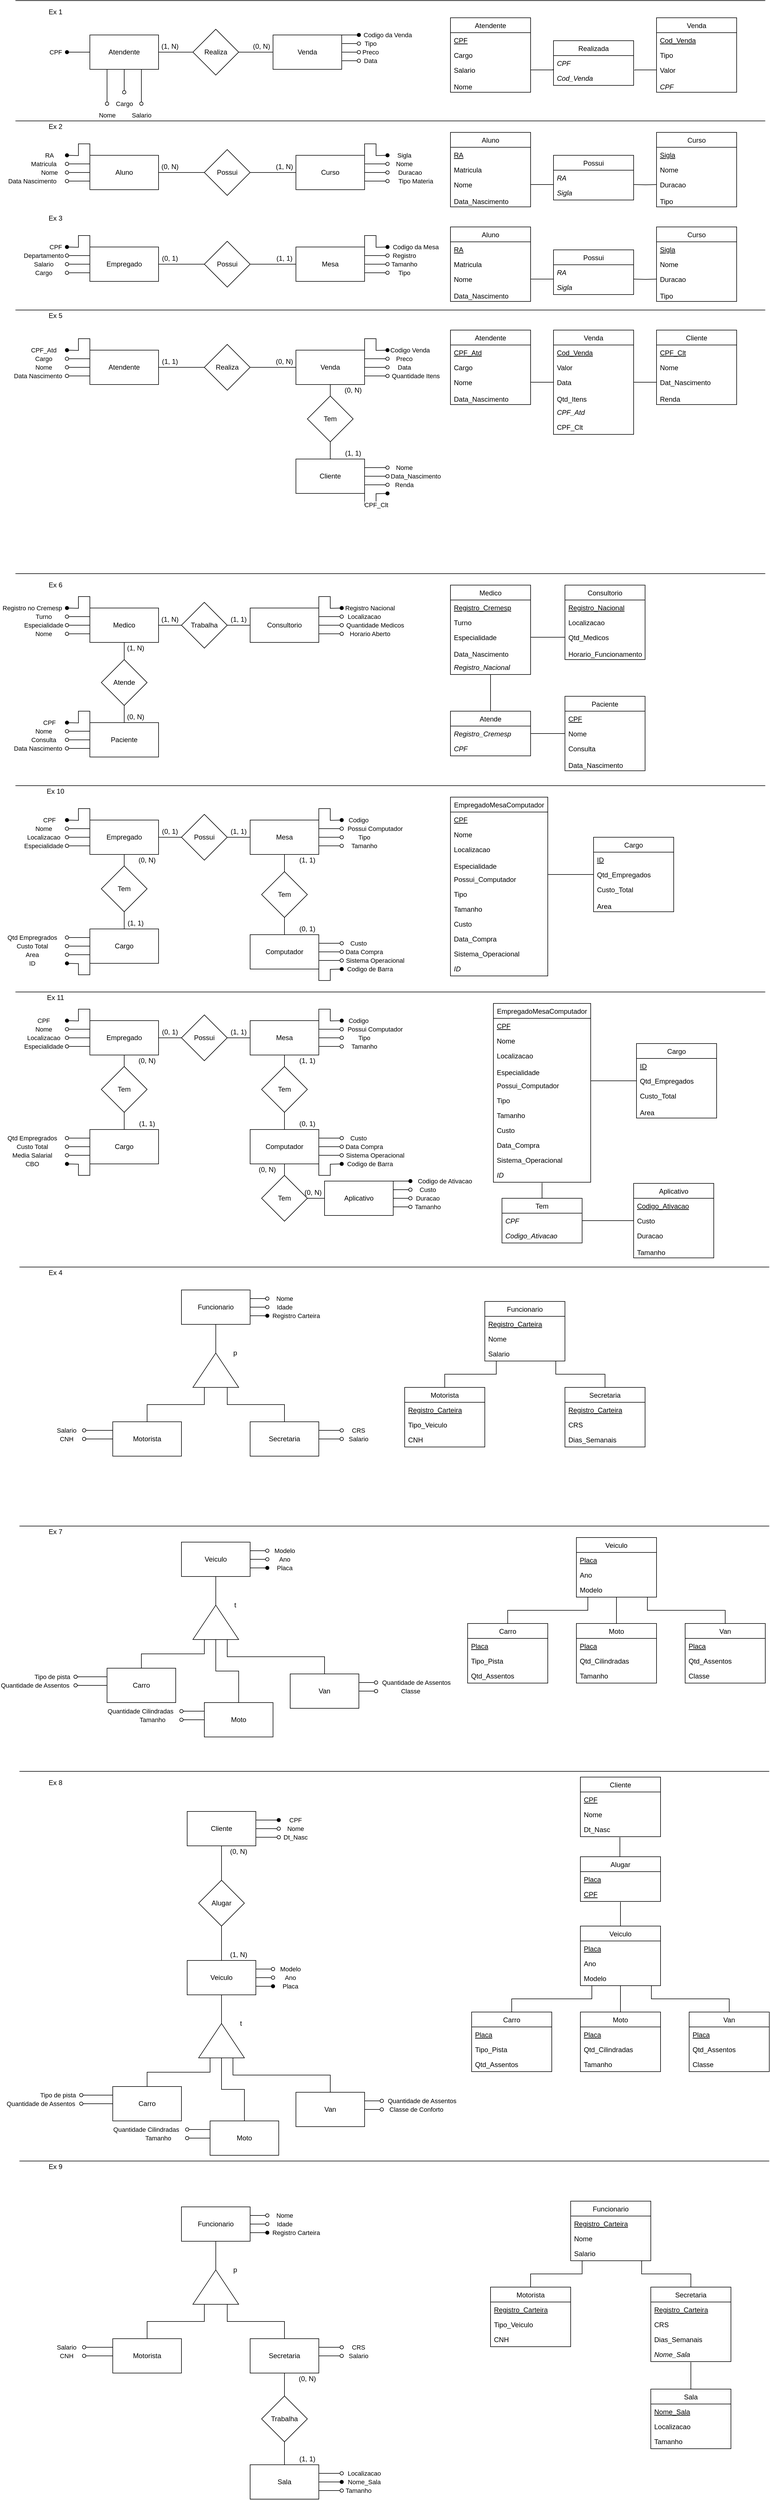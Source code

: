 <mxfile version="12.8.6" type="github"><diagram id="GuJKrH9nWxuZP3FMUYig" name="Page-1"><mxGraphModel dx="1422" dy="762" grid="1" gridSize="10" guides="1" tooltips="1" connect="1" arrows="1" fold="1" page="1" pageScale="1" pageWidth="827" pageHeight="1169" math="0" shadow="0"><root><mxCell id="0"/><mxCell id="1" parent="0"/><mxCell id="F_oXESsNJqTmVhuQZoYU-13" style="edgeStyle=orthogonalEdgeStyle;rounded=0;orthogonalLoop=1;jettySize=auto;html=1;exitX=1;exitY=0.5;exitDx=0;exitDy=0;entryX=0;entryY=0.5;entryDx=0;entryDy=0;endArrow=none;endFill=0;" parent="1" source="F_oXESsNJqTmVhuQZoYU-4" target="F_oXESsNJqTmVhuQZoYU-6" edge="1"><mxGeometry relative="1" as="geometry"/></mxCell><mxCell id="F_oXESsNJqTmVhuQZoYU-14" value="Nome" style="edgeStyle=orthogonalEdgeStyle;rounded=0;orthogonalLoop=1;jettySize=auto;html=1;exitX=0.25;exitY=1;exitDx=0;exitDy=0;endArrow=oval;endFill=0;" parent="1" source="F_oXESsNJqTmVhuQZoYU-4" edge="1"><mxGeometry x="1" y="20" relative="1" as="geometry"><mxPoint x="190" y="370" as="targetPoint"/><mxPoint x="-20" y="20" as="offset"/></mxGeometry></mxCell><mxCell id="4eQk922G78eTtAPbMyjL-275" value="CPF" style="edgeStyle=orthogonalEdgeStyle;rounded=0;orthogonalLoop=1;jettySize=auto;html=1;exitX=0;exitY=0.5;exitDx=0;exitDy=0;endArrow=oval;endFill=1;" parent="1" source="F_oXESsNJqTmVhuQZoYU-4" edge="1"><mxGeometry x="1" y="20" relative="1" as="geometry"><mxPoint x="120" y="280" as="targetPoint"/><mxPoint x="-20" y="-20" as="offset"/></mxGeometry></mxCell><mxCell id="F_oXESsNJqTmVhuQZoYU-4" value="Atendente" style="rounded=0;whiteSpace=wrap;html=1;" parent="1" vertex="1"><mxGeometry x="160" y="250" width="120" height="60" as="geometry"/></mxCell><mxCell id="F_oXESsNJqTmVhuQZoYU-18" value="Tipo" style="edgeStyle=orthogonalEdgeStyle;rounded=0;orthogonalLoop=1;jettySize=auto;html=1;exitX=1;exitY=0.25;exitDx=0;exitDy=0;endArrow=oval;endFill=0;" parent="1" source="F_oXESsNJqTmVhuQZoYU-5" edge="1"><mxGeometry x="1" y="20" relative="1" as="geometry"><mxPoint x="630" y="265" as="targetPoint"/><mxPoint x="20" y="20" as="offset"/></mxGeometry></mxCell><mxCell id="F_oXESsNJqTmVhuQZoYU-19" value="Preco" style="edgeStyle=orthogonalEdgeStyle;rounded=0;orthogonalLoop=1;jettySize=auto;html=1;exitX=1;exitY=0.5;exitDx=0;exitDy=0;endArrow=oval;endFill=0;" parent="1" source="F_oXESsNJqTmVhuQZoYU-5" edge="1"><mxGeometry x="1" y="20" relative="1" as="geometry"><mxPoint x="630" y="280" as="targetPoint"/><mxPoint x="20" y="20" as="offset"/></mxGeometry></mxCell><mxCell id="F_oXESsNJqTmVhuQZoYU-20" value="Data" style="edgeStyle=orthogonalEdgeStyle;rounded=0;orthogonalLoop=1;jettySize=auto;html=1;exitX=1;exitY=0.75;exitDx=0;exitDy=0;endArrow=oval;endFill=0;" parent="1" source="F_oXESsNJqTmVhuQZoYU-5" edge="1"><mxGeometry x="1" y="20" relative="1" as="geometry"><mxPoint x="630" y="295" as="targetPoint"/><mxPoint x="20" y="20" as="offset"/></mxGeometry></mxCell><mxCell id="4eQk922G78eTtAPbMyjL-276" value="Codigo da Venda" style="edgeStyle=orthogonalEdgeStyle;rounded=0;orthogonalLoop=1;jettySize=auto;html=1;exitX=1;exitY=0;exitDx=0;exitDy=0;endArrow=oval;endFill=1;" parent="1" source="F_oXESsNJqTmVhuQZoYU-5" edge="1"><mxGeometry x="1" y="50" relative="1" as="geometry"><mxPoint x="630" y="250" as="targetPoint"/><mxPoint x="50" y="50" as="offset"/></mxGeometry></mxCell><mxCell id="F_oXESsNJqTmVhuQZoYU-5" value="Venda" style="rounded=0;whiteSpace=wrap;html=1;" parent="1" vertex="1"><mxGeometry x="480" y="250" width="120" height="60" as="geometry"/></mxCell><mxCell id="F_oXESsNJqTmVhuQZoYU-6" value="Realiza" style="rhombus;whiteSpace=wrap;html=1;" parent="1" vertex="1"><mxGeometry x="340" y="240" width="80" height="80" as="geometry"/></mxCell><mxCell id="F_oXESsNJqTmVhuQZoYU-11" value="" style="endArrow=none;html=1;exitX=1;exitY=0.5;exitDx=0;exitDy=0;entryX=0;entryY=0.5;entryDx=0;entryDy=0;" parent="1" source="F_oXESsNJqTmVhuQZoYU-6" target="F_oXESsNJqTmVhuQZoYU-5" edge="1"><mxGeometry width="50" height="50" relative="1" as="geometry"><mxPoint x="450" y="380" as="sourcePoint"/><mxPoint x="500" y="330" as="targetPoint"/></mxGeometry></mxCell><mxCell id="F_oXESsNJqTmVhuQZoYU-16" value="Cargo" style="edgeStyle=orthogonalEdgeStyle;rounded=0;orthogonalLoop=1;jettySize=auto;html=1;exitX=0.5;exitY=1;exitDx=0;exitDy=0;endArrow=oval;endFill=0;" parent="1" source="F_oXESsNJqTmVhuQZoYU-4" edge="1"><mxGeometry x="1" y="20" relative="1" as="geometry"><mxPoint x="220" y="350" as="targetPoint"/><mxPoint x="210" y="330" as="sourcePoint"/><mxPoint x="-20" y="20" as="offset"/></mxGeometry></mxCell><mxCell id="F_oXESsNJqTmVhuQZoYU-17" value="Salario" style="edgeStyle=orthogonalEdgeStyle;rounded=0;orthogonalLoop=1;jettySize=auto;html=1;exitX=0.75;exitY=1;exitDx=0;exitDy=0;endArrow=oval;endFill=0;" parent="1" source="F_oXESsNJqTmVhuQZoYU-4" edge="1"><mxGeometry x="1" y="20" relative="1" as="geometry"><mxPoint x="250" y="370" as="targetPoint"/><mxPoint x="230" y="320" as="sourcePoint"/><mxPoint x="-20" y="20" as="offset"/></mxGeometry></mxCell><mxCell id="F_oXESsNJqTmVhuQZoYU-24" style="edgeStyle=orthogonalEdgeStyle;rounded=0;orthogonalLoop=1;jettySize=auto;html=1;exitX=1;exitY=0.5;exitDx=0;exitDy=0;endArrow=none;endFill=0;" parent="1" source="F_oXESsNJqTmVhuQZoYU-21" target="F_oXESsNJqTmVhuQZoYU-23" edge="1"><mxGeometry relative="1" as="geometry"/></mxCell><mxCell id="F_oXESsNJqTmVhuQZoYU-27" value="Matricula" style="edgeStyle=orthogonalEdgeStyle;rounded=0;orthogonalLoop=1;jettySize=auto;html=1;exitX=0;exitY=0.25;exitDx=0;exitDy=0;endArrow=oval;endFill=0;" parent="1" source="F_oXESsNJqTmVhuQZoYU-21" edge="1"><mxGeometry x="1" y="40" relative="1" as="geometry"><mxPoint x="120" y="475" as="targetPoint"/><mxPoint x="-40" y="-40" as="offset"/></mxGeometry></mxCell><mxCell id="F_oXESsNJqTmVhuQZoYU-28" value="Nome" style="edgeStyle=orthogonalEdgeStyle;rounded=0;orthogonalLoop=1;jettySize=auto;html=1;exitX=0;exitY=0.5;exitDx=0;exitDy=0;endArrow=oval;endFill=0;" parent="1" source="F_oXESsNJqTmVhuQZoYU-21" edge="1"><mxGeometry x="1" y="30" relative="1" as="geometry"><mxPoint x="120" y="490" as="targetPoint"/><mxPoint x="-30" y="-30" as="offset"/></mxGeometry></mxCell><mxCell id="F_oXESsNJqTmVhuQZoYU-29" value="Data Nascimento" style="edgeStyle=orthogonalEdgeStyle;rounded=0;orthogonalLoop=1;jettySize=auto;html=1;exitX=0;exitY=0.75;exitDx=0;exitDy=0;endArrow=oval;endFill=0;" parent="1" source="F_oXESsNJqTmVhuQZoYU-21" edge="1"><mxGeometry x="1" y="60" relative="1" as="geometry"><mxPoint x="120" y="505" as="targetPoint"/><mxPoint x="-60" y="-60" as="offset"/></mxGeometry></mxCell><mxCell id="4eQk922G78eTtAPbMyjL-277" value="RA" style="edgeStyle=orthogonalEdgeStyle;rounded=0;orthogonalLoop=1;jettySize=auto;html=1;exitX=0;exitY=0;exitDx=0;exitDy=0;endArrow=oval;endFill=1;" parent="1" source="F_oXESsNJqTmVhuQZoYU-21" edge="1"><mxGeometry x="1" y="30" relative="1" as="geometry"><mxPoint x="120" y="460" as="targetPoint"/><mxPoint x="-30" y="-30" as="offset"/></mxGeometry></mxCell><mxCell id="F_oXESsNJqTmVhuQZoYU-21" value="Aluno" style="rounded=0;whiteSpace=wrap;html=1;" parent="1" vertex="1"><mxGeometry x="160" y="460" width="120" height="60" as="geometry"/></mxCell><mxCell id="F_oXESsNJqTmVhuQZoYU-30" value="Nome" style="edgeStyle=orthogonalEdgeStyle;rounded=0;orthogonalLoop=1;jettySize=auto;html=1;exitX=1;exitY=0.25;exitDx=0;exitDy=0;endArrow=oval;endFill=0;" parent="1" source="F_oXESsNJqTmVhuQZoYU-22" edge="1"><mxGeometry x="1" y="30" relative="1" as="geometry"><mxPoint x="680" y="475" as="targetPoint"/><mxPoint x="30" y="30" as="offset"/></mxGeometry></mxCell><mxCell id="F_oXESsNJqTmVhuQZoYU-31" value="Duracao" style="edgeStyle=orthogonalEdgeStyle;rounded=0;orthogonalLoop=1;jettySize=auto;html=1;exitX=1;exitY=0.5;exitDx=0;exitDy=0;endArrow=oval;endFill=0;" parent="1" source="F_oXESsNJqTmVhuQZoYU-22" edge="1"><mxGeometry x="1" y="40" relative="1" as="geometry"><mxPoint x="680" y="490" as="targetPoint"/><mxPoint x="40" y="40" as="offset"/></mxGeometry></mxCell><mxCell id="F_oXESsNJqTmVhuQZoYU-32" value="Tipo Materia" style="edgeStyle=orthogonalEdgeStyle;rounded=0;orthogonalLoop=1;jettySize=auto;html=1;exitX=1;exitY=0.75;exitDx=0;exitDy=0;endArrow=oval;endFill=0;" parent="1" source="F_oXESsNJqTmVhuQZoYU-22" edge="1"><mxGeometry x="1" y="50" relative="1" as="geometry"><mxPoint x="680" y="505" as="targetPoint"/><mxPoint x="50" y="50" as="offset"/></mxGeometry></mxCell><mxCell id="4eQk922G78eTtAPbMyjL-278" value="Sigla" style="edgeStyle=orthogonalEdgeStyle;rounded=0;orthogonalLoop=1;jettySize=auto;html=1;exitX=1;exitY=0;exitDx=0;exitDy=0;endArrow=oval;endFill=1;" parent="1" source="F_oXESsNJqTmVhuQZoYU-22" edge="1"><mxGeometry x="1" y="30" relative="1" as="geometry"><mxPoint x="680" y="460" as="targetPoint"/><mxPoint x="30" y="30" as="offset"/></mxGeometry></mxCell><mxCell id="F_oXESsNJqTmVhuQZoYU-22" value="Curso" style="rounded=0;whiteSpace=wrap;html=1;" parent="1" vertex="1"><mxGeometry x="520" y="460" width="120" height="60" as="geometry"/></mxCell><mxCell id="F_oXESsNJqTmVhuQZoYU-25" style="edgeStyle=orthogonalEdgeStyle;rounded=0;orthogonalLoop=1;jettySize=auto;html=1;exitX=1;exitY=0.5;exitDx=0;exitDy=0;entryX=0;entryY=0.5;entryDx=0;entryDy=0;endArrow=none;endFill=0;" parent="1" source="F_oXESsNJqTmVhuQZoYU-23" target="F_oXESsNJqTmVhuQZoYU-22" edge="1"><mxGeometry relative="1" as="geometry"/></mxCell><mxCell id="F_oXESsNJqTmVhuQZoYU-23" value="Possui" style="rhombus;whiteSpace=wrap;html=1;" parent="1" vertex="1"><mxGeometry x="360" y="450" width="80" height="80" as="geometry"/></mxCell><mxCell id="F_oXESsNJqTmVhuQZoYU-38" value="Departamento" style="edgeStyle=orthogonalEdgeStyle;rounded=0;orthogonalLoop=1;jettySize=auto;html=1;exitX=0;exitY=0.25;exitDx=0;exitDy=0;endArrow=oval;endFill=0;" parent="1" source="F_oXESsNJqTmVhuQZoYU-33" edge="1"><mxGeometry x="1" y="40" relative="1" as="geometry"><mxPoint x="120" y="635" as="targetPoint"/><mxPoint x="-40" y="-40" as="offset"/></mxGeometry></mxCell><mxCell id="F_oXESsNJqTmVhuQZoYU-39" value="Salario" style="edgeStyle=orthogonalEdgeStyle;rounded=0;orthogonalLoop=1;jettySize=auto;html=1;exitX=0;exitY=0.5;exitDx=0;exitDy=0;endArrow=oval;endFill=0;" parent="1" source="F_oXESsNJqTmVhuQZoYU-33" edge="1"><mxGeometry x="1" y="40" relative="1" as="geometry"><mxPoint x="120" y="650" as="targetPoint"/><mxPoint x="-40" y="-40" as="offset"/></mxGeometry></mxCell><mxCell id="F_oXESsNJqTmVhuQZoYU-40" value="Cargo" style="edgeStyle=orthogonalEdgeStyle;rounded=0;orthogonalLoop=1;jettySize=auto;html=1;exitX=0;exitY=0.75;exitDx=0;exitDy=0;endArrow=oval;endFill=0;" parent="1" source="F_oXESsNJqTmVhuQZoYU-33" edge="1"><mxGeometry x="1" y="40" relative="1" as="geometry"><mxPoint x="120" y="665" as="targetPoint"/><mxPoint x="-40" y="-40" as="offset"/></mxGeometry></mxCell><mxCell id="4eQk922G78eTtAPbMyjL-279" value="CPF" style="edgeStyle=orthogonalEdgeStyle;rounded=0;orthogonalLoop=1;jettySize=auto;html=1;exitX=0;exitY=0;exitDx=0;exitDy=0;endArrow=oval;endFill=1;" parent="1" source="F_oXESsNJqTmVhuQZoYU-33" edge="1"><mxGeometry x="1" y="20" relative="1" as="geometry"><mxPoint x="120" y="620" as="targetPoint"/><mxPoint x="-20" y="-20" as="offset"/></mxGeometry></mxCell><mxCell id="F_oXESsNJqTmVhuQZoYU-33" value="Empregado" style="rounded=0;whiteSpace=wrap;html=1;" parent="1" vertex="1"><mxGeometry x="160" y="620" width="120" height="60" as="geometry"/></mxCell><mxCell id="F_oXESsNJqTmVhuQZoYU-41" value="Registro" style="edgeStyle=orthogonalEdgeStyle;rounded=0;orthogonalLoop=1;jettySize=auto;html=1;exitX=1;exitY=0.25;exitDx=0;exitDy=0;endArrow=oval;endFill=0;" parent="1" source="F_oXESsNJqTmVhuQZoYU-34" edge="1"><mxGeometry x="1" y="30" relative="1" as="geometry"><mxPoint x="680" y="635" as="targetPoint"/><mxPoint x="30" y="30" as="offset"/></mxGeometry></mxCell><mxCell id="F_oXESsNJqTmVhuQZoYU-42" value="Tamanho" style="edgeStyle=orthogonalEdgeStyle;rounded=0;orthogonalLoop=1;jettySize=auto;html=1;exitX=1;exitY=0.5;exitDx=0;exitDy=0;endArrow=oval;endFill=0;" parent="1" source="F_oXESsNJqTmVhuQZoYU-34" edge="1"><mxGeometry x="1" y="30" relative="1" as="geometry"><mxPoint x="680" y="650" as="targetPoint"/><mxPoint x="30" y="30" as="offset"/></mxGeometry></mxCell><mxCell id="F_oXESsNJqTmVhuQZoYU-43" value="Tipo" style="edgeStyle=orthogonalEdgeStyle;rounded=0;orthogonalLoop=1;jettySize=auto;html=1;exitX=1;exitY=0.75;exitDx=0;exitDy=0;endArrow=oval;endFill=0;" parent="1" source="F_oXESsNJqTmVhuQZoYU-34" edge="1"><mxGeometry x="1" y="30" relative="1" as="geometry"><mxPoint x="680" y="665" as="targetPoint"/><mxPoint x="30" y="30" as="offset"/></mxGeometry></mxCell><mxCell id="4eQk922G78eTtAPbMyjL-280" value="Codigo da Mesa" style="edgeStyle=orthogonalEdgeStyle;rounded=0;orthogonalLoop=1;jettySize=auto;html=1;exitX=1;exitY=0;exitDx=0;exitDy=0;endArrow=oval;endFill=1;" parent="1" source="F_oXESsNJqTmVhuQZoYU-34" edge="1"><mxGeometry x="1" y="50" relative="1" as="geometry"><mxPoint x="680" y="620" as="targetPoint"/><mxPoint x="50" y="50" as="offset"/></mxGeometry></mxCell><mxCell id="F_oXESsNJqTmVhuQZoYU-34" value="Mesa" style="rounded=0;whiteSpace=wrap;html=1;" parent="1" vertex="1"><mxGeometry x="520" y="620" width="120" height="60" as="geometry"/></mxCell><mxCell id="F_oXESsNJqTmVhuQZoYU-36" style="edgeStyle=orthogonalEdgeStyle;rounded=0;orthogonalLoop=1;jettySize=auto;html=1;exitX=0;exitY=0.5;exitDx=0;exitDy=0;entryX=1;entryY=0.5;entryDx=0;entryDy=0;endArrow=none;endFill=0;" parent="1" source="F_oXESsNJqTmVhuQZoYU-35" target="F_oXESsNJqTmVhuQZoYU-33" edge="1"><mxGeometry relative="1" as="geometry"/></mxCell><mxCell id="F_oXESsNJqTmVhuQZoYU-37" style="edgeStyle=orthogonalEdgeStyle;rounded=0;orthogonalLoop=1;jettySize=auto;html=1;exitX=1;exitY=0.5;exitDx=0;exitDy=0;entryX=0;entryY=0.5;entryDx=0;entryDy=0;endArrow=none;endFill=0;" parent="1" source="F_oXESsNJqTmVhuQZoYU-35" target="F_oXESsNJqTmVhuQZoYU-34" edge="1"><mxGeometry relative="1" as="geometry"/></mxCell><mxCell id="F_oXESsNJqTmVhuQZoYU-35" value="Possui" style="rhombus;whiteSpace=wrap;html=1;" parent="1" vertex="1"><mxGeometry x="360" y="610" width="80" height="80" as="geometry"/></mxCell><mxCell id="F_oXESsNJqTmVhuQZoYU-63" value="Ex 1" style="text;html=1;strokeColor=none;fillColor=none;align=center;verticalAlign=middle;whiteSpace=wrap;rounded=0;" parent="1" vertex="1"><mxGeometry x="80" y="200" width="40" height="20" as="geometry"/></mxCell><mxCell id="F_oXESsNJqTmVhuQZoYU-65" value="Ex 2" style="text;html=1;strokeColor=none;fillColor=none;align=center;verticalAlign=middle;whiteSpace=wrap;rounded=0;" parent="1" vertex="1"><mxGeometry x="80" y="400" width="40" height="20" as="geometry"/></mxCell><mxCell id="F_oXESsNJqTmVhuQZoYU-66" value="Ex 3" style="text;html=1;strokeColor=none;fillColor=none;align=center;verticalAlign=middle;whiteSpace=wrap;rounded=0;" parent="1" vertex="1"><mxGeometry x="80" y="560" width="40" height="20" as="geometry"/></mxCell><mxCell id="4eQk922G78eTtAPbMyjL-2" value="(1, N)" style="text;html=1;strokeColor=none;fillColor=none;align=center;verticalAlign=middle;whiteSpace=wrap;rounded=0;" parent="1" vertex="1"><mxGeometry x="280" y="260" width="40" height="20" as="geometry"/></mxCell><mxCell id="4eQk922G78eTtAPbMyjL-3" value="(0, N)" style="text;html=1;strokeColor=none;fillColor=none;align=center;verticalAlign=middle;whiteSpace=wrap;rounded=0;" parent="1" vertex="1"><mxGeometry x="440" y="260" width="40" height="20" as="geometry"/></mxCell><mxCell id="4eQk922G78eTtAPbMyjL-4" value="(1, N)" style="text;html=1;strokeColor=none;fillColor=none;align=center;verticalAlign=middle;whiteSpace=wrap;rounded=0;" parent="1" vertex="1"><mxGeometry x="480" y="470" width="40" height="20" as="geometry"/></mxCell><mxCell id="4eQk922G78eTtAPbMyjL-6" value="(0, N)" style="text;html=1;strokeColor=none;fillColor=none;align=center;verticalAlign=middle;whiteSpace=wrap;rounded=0;" parent="1" vertex="1"><mxGeometry x="280" y="470" width="40" height="20" as="geometry"/></mxCell><mxCell id="4eQk922G78eTtAPbMyjL-7" value="(0, 1)" style="text;html=1;strokeColor=none;fillColor=none;align=center;verticalAlign=middle;whiteSpace=wrap;rounded=0;" parent="1" vertex="1"><mxGeometry x="280" y="630" width="40" height="20" as="geometry"/></mxCell><mxCell id="4eQk922G78eTtAPbMyjL-8" value="(1, 1)" style="text;html=1;strokeColor=none;fillColor=none;align=center;verticalAlign=middle;whiteSpace=wrap;rounded=0;" parent="1" vertex="1"><mxGeometry x="480" y="630" width="40" height="20" as="geometry"/></mxCell><mxCell id="4eQk922G78eTtAPbMyjL-33" value="Cargo" style="edgeStyle=orthogonalEdgeStyle;rounded=0;orthogonalLoop=1;jettySize=auto;html=1;exitX=0;exitY=0.25;exitDx=0;exitDy=0;endArrow=oval;endFill=0;" parent="1" source="4eQk922G78eTtAPbMyjL-36" edge="1"><mxGeometry x="1" y="40" relative="1" as="geometry"><mxPoint x="120" y="815" as="targetPoint"/><mxPoint x="-40" y="-40" as="offset"/></mxGeometry></mxCell><mxCell id="4eQk922G78eTtAPbMyjL-34" value="Nome" style="edgeStyle=orthogonalEdgeStyle;rounded=0;orthogonalLoop=1;jettySize=auto;html=1;exitX=0;exitY=0.5;exitDx=0;exitDy=0;endArrow=oval;endFill=0;" parent="1" source="4eQk922G78eTtAPbMyjL-36" edge="1"><mxGeometry x="1" y="40" relative="1" as="geometry"><mxPoint x="120" y="830" as="targetPoint"/><mxPoint x="-40" y="-40" as="offset"/></mxGeometry></mxCell><mxCell id="4eQk922G78eTtAPbMyjL-35" value="Data Nascimento" style="edgeStyle=orthogonalEdgeStyle;rounded=0;orthogonalLoop=1;jettySize=auto;html=1;exitX=0;exitY=0.75;exitDx=0;exitDy=0;endArrow=oval;endFill=0;" parent="1" source="4eQk922G78eTtAPbMyjL-36" edge="1"><mxGeometry x="1" y="50" relative="1" as="geometry"><mxPoint x="120" y="845" as="targetPoint"/><mxPoint x="-50" y="-50" as="offset"/></mxGeometry></mxCell><mxCell id="4eQk922G78eTtAPbMyjL-281" value="CPF_Atd" style="edgeStyle=orthogonalEdgeStyle;rounded=0;orthogonalLoop=1;jettySize=auto;html=1;exitX=0;exitY=0;exitDx=0;exitDy=0;endArrow=oval;endFill=1;" parent="1" source="4eQk922G78eTtAPbMyjL-36" edge="1"><mxGeometry x="1" y="40" relative="1" as="geometry"><mxPoint x="120" y="800" as="targetPoint"/><mxPoint x="-40" y="-40" as="offset"/></mxGeometry></mxCell><mxCell id="4eQk922G78eTtAPbMyjL-36" value="Atendente" style="rounded=0;whiteSpace=wrap;html=1;" parent="1" vertex="1"><mxGeometry x="160" y="800" width="120" height="60" as="geometry"/></mxCell><mxCell id="4eQk922G78eTtAPbMyjL-37" value="Preco" style="edgeStyle=orthogonalEdgeStyle;rounded=0;orthogonalLoop=1;jettySize=auto;html=1;exitX=1;exitY=0.25;exitDx=0;exitDy=0;endArrow=oval;endFill=0;" parent="1" source="4eQk922G78eTtAPbMyjL-40" edge="1"><mxGeometry x="1" y="30" relative="1" as="geometry"><mxPoint x="680" y="815" as="targetPoint"/><mxPoint x="30" y="30" as="offset"/></mxGeometry></mxCell><mxCell id="4eQk922G78eTtAPbMyjL-38" value="Data" style="edgeStyle=orthogonalEdgeStyle;rounded=0;orthogonalLoop=1;jettySize=auto;html=1;exitX=1;exitY=0.5;exitDx=0;exitDy=0;endArrow=oval;endFill=0;" parent="1" source="4eQk922G78eTtAPbMyjL-40" edge="1"><mxGeometry x="1" y="30" relative="1" as="geometry"><mxPoint x="680" y="830" as="targetPoint"/><mxPoint x="30" y="30" as="offset"/></mxGeometry></mxCell><mxCell id="4eQk922G78eTtAPbMyjL-39" value="Quantidade Itens" style="edgeStyle=orthogonalEdgeStyle;rounded=0;orthogonalLoop=1;jettySize=auto;html=1;exitX=1;exitY=0.75;exitDx=0;exitDy=0;endArrow=oval;endFill=0;" parent="1" source="4eQk922G78eTtAPbMyjL-40" edge="1"><mxGeometry x="1" y="50" relative="1" as="geometry"><mxPoint x="680" y="845" as="targetPoint"/><mxPoint x="50" y="50" as="offset"/></mxGeometry></mxCell><mxCell id="4eQk922G78eTtAPbMyjL-282" value="Codigo Venda" style="edgeStyle=orthogonalEdgeStyle;rounded=0;orthogonalLoop=1;jettySize=auto;html=1;exitX=1;exitY=0;exitDx=0;exitDy=0;endArrow=oval;endFill=1;" parent="1" source="4eQk922G78eTtAPbMyjL-40" edge="1"><mxGeometry x="1" y="40" relative="1" as="geometry"><mxPoint x="680" y="800" as="targetPoint"/><mxPoint x="40" y="40" as="offset"/></mxGeometry></mxCell><mxCell id="4eQk922G78eTtAPbMyjL-40" value="Venda" style="rounded=0;whiteSpace=wrap;html=1;" parent="1" vertex="1"><mxGeometry x="520" y="800" width="120" height="60" as="geometry"/></mxCell><mxCell id="4eQk922G78eTtAPbMyjL-41" value="Nome" style="edgeStyle=orthogonalEdgeStyle;rounded=0;orthogonalLoop=1;jettySize=auto;html=1;exitX=1;exitY=0.25;exitDx=0;exitDy=0;endArrow=oval;endFill=0;" parent="1" source="4eQk922G78eTtAPbMyjL-44" edge="1"><mxGeometry x="1" y="30" relative="1" as="geometry"><mxPoint x="680" y="1005" as="targetPoint"/><mxPoint x="30" y="30" as="offset"/></mxGeometry></mxCell><mxCell id="4eQk922G78eTtAPbMyjL-42" value="Data_Nascimento" style="edgeStyle=orthogonalEdgeStyle;rounded=0;orthogonalLoop=1;jettySize=auto;html=1;exitX=1;exitY=0.5;exitDx=0;exitDy=0;endArrow=oval;endFill=0;" parent="1" source="4eQk922G78eTtAPbMyjL-44" edge="1"><mxGeometry x="1" y="50" relative="1" as="geometry"><mxPoint x="680" y="1020" as="targetPoint"/><mxPoint x="50" y="50" as="offset"/></mxGeometry></mxCell><mxCell id="4eQk922G78eTtAPbMyjL-43" value="Renda" style="edgeStyle=orthogonalEdgeStyle;rounded=0;orthogonalLoop=1;jettySize=auto;html=1;exitX=1;exitY=0.75;exitDx=0;exitDy=0;endArrow=oval;endFill=0;" parent="1" source="4eQk922G78eTtAPbMyjL-44" edge="1"><mxGeometry x="1" y="30" relative="1" as="geometry"><mxPoint x="680" y="1035" as="targetPoint"/><mxPoint x="30" y="30" as="offset"/></mxGeometry></mxCell><mxCell id="4eQk922G78eTtAPbMyjL-283" value="CPF_Clt" style="edgeStyle=orthogonalEdgeStyle;rounded=0;orthogonalLoop=1;jettySize=auto;html=1;exitX=1;exitY=1;exitDx=0;exitDy=0;endArrow=oval;endFill=1;" parent="1" source="4eQk922G78eTtAPbMyjL-44" edge="1"><mxGeometry relative="1" as="geometry"><mxPoint x="680" y="1050" as="targetPoint"/></mxGeometry></mxCell><mxCell id="2N-GTqwEaRqc4yPWusru-5" value="Atendente" style="swimlane;fontStyle=0;childLayout=stackLayout;horizontal=1;startSize=26;fillColor=none;horizontalStack=0;resizeParent=1;resizeParentMax=0;resizeLast=0;collapsible=1;marginBottom=0;" vertex="1" parent="1"><mxGeometry x="790" y="220" width="140" height="130" as="geometry"/></mxCell><mxCell id="2N-GTqwEaRqc4yPWusru-6" value="CPF" style="text;strokeColor=none;fillColor=none;align=left;verticalAlign=top;spacingLeft=4;spacingRight=4;overflow=hidden;rotatable=0;points=[[0,0.5],[1,0.5]];portConstraint=eastwest;fontStyle=4;fontSize=12;" vertex="1" parent="2N-GTqwEaRqc4yPWusru-5"><mxGeometry y="26" width="140" height="26" as="geometry"/></mxCell><object label="Cargo" id="2N-GTqwEaRqc4yPWusru-7"><mxCell style="text;strokeColor=none;fillColor=none;align=left;verticalAlign=top;spacingLeft=4;spacingRight=4;overflow=hidden;rotatable=0;points=[[0,0.5],[1,0.5]];portConstraint=eastwest;fontSize=12;" vertex="1" parent="2N-GTqwEaRqc4yPWusru-5"><mxGeometry y="52" width="140" height="26" as="geometry"/></mxCell></object><mxCell id="2N-GTqwEaRqc4yPWusru-15" value="Salario" style="text;strokeColor=none;fillColor=none;align=left;verticalAlign=top;spacingLeft=4;spacingRight=4;overflow=hidden;rotatable=0;points=[[0,0.5],[1,0.5]];portConstraint=eastwest;fontSize=12;" vertex="1" parent="2N-GTqwEaRqc4yPWusru-5"><mxGeometry y="78" width="140" height="26" as="geometry"/></mxCell><mxCell id="2N-GTqwEaRqc4yPWusru-8" value="Nome" style="text;strokeColor=none;fillColor=none;align=left;verticalAlign=bottom;spacingLeft=4;spacingRight=4;overflow=hidden;rotatable=0;points=[[0,0.5],[1,0.5]];portConstraint=eastwest;labelBackgroundColor=none;labelBorderColor=none;fontStyle=0;fontSize=12;" vertex="1" parent="2N-GTqwEaRqc4yPWusru-5"><mxGeometry y="104" width="140" height="26" as="geometry"/></mxCell><mxCell id="2N-GTqwEaRqc4yPWusru-16" value="Venda" style="swimlane;fontStyle=0;childLayout=stackLayout;horizontal=1;startSize=26;fillColor=none;horizontalStack=0;resizeParent=1;resizeParentMax=0;resizeLast=0;collapsible=1;marginBottom=0;" vertex="1" parent="1"><mxGeometry x="1150" y="220" width="140" height="130" as="geometry"/></mxCell><mxCell id="2N-GTqwEaRqc4yPWusru-17" value="Cod_Venda" style="text;strokeColor=none;fillColor=none;align=left;verticalAlign=top;spacingLeft=4;spacingRight=4;overflow=hidden;rotatable=0;points=[[0,0.5],[1,0.5]];portConstraint=eastwest;fontStyle=4;fontSize=12;" vertex="1" parent="2N-GTqwEaRqc4yPWusru-16"><mxGeometry y="26" width="140" height="26" as="geometry"/></mxCell><object label="Tipo" id="2N-GTqwEaRqc4yPWusru-18"><mxCell style="text;strokeColor=none;fillColor=none;align=left;verticalAlign=top;spacingLeft=4;spacingRight=4;overflow=hidden;rotatable=0;points=[[0,0.5],[1,0.5]];portConstraint=eastwest;fontSize=12;" vertex="1" parent="2N-GTqwEaRqc4yPWusru-16"><mxGeometry y="52" width="140" height="26" as="geometry"/></mxCell></object><mxCell id="2N-GTqwEaRqc4yPWusru-19" value="Valor" style="text;strokeColor=none;fillColor=none;align=left;verticalAlign=top;spacingLeft=4;spacingRight=4;overflow=hidden;rotatable=0;points=[[0,0.5],[1,0.5]];portConstraint=eastwest;fontSize=12;" vertex="1" parent="2N-GTqwEaRqc4yPWusru-16"><mxGeometry y="78" width="140" height="26" as="geometry"/></mxCell><mxCell id="2N-GTqwEaRqc4yPWusru-20" value="CPF" style="text;strokeColor=none;fillColor=none;align=left;verticalAlign=bottom;spacingLeft=4;spacingRight=4;overflow=hidden;rotatable=0;points=[[0,0.5],[1,0.5]];portConstraint=eastwest;labelBackgroundColor=none;labelBorderColor=none;fontStyle=2;fontSize=12;" vertex="1" parent="2N-GTqwEaRqc4yPWusru-16"><mxGeometry y="104" width="140" height="26" as="geometry"/></mxCell><mxCell id="4eQk922G78eTtAPbMyjL-44" value="Cliente" style="rounded=0;whiteSpace=wrap;html=1;" parent="1" vertex="1"><mxGeometry x="520" y="990" width="120" height="60" as="geometry"/></mxCell><mxCell id="4eQk922G78eTtAPbMyjL-45" style="edgeStyle=orthogonalEdgeStyle;rounded=0;orthogonalLoop=1;jettySize=auto;html=1;exitX=1;exitY=0.5;exitDx=0;exitDy=0;entryX=0;entryY=0.5;entryDx=0;entryDy=0;endArrow=none;endFill=0;" parent="1" source="4eQk922G78eTtAPbMyjL-47" target="4eQk922G78eTtAPbMyjL-40" edge="1"><mxGeometry relative="1" as="geometry"/></mxCell><mxCell id="4eQk922G78eTtAPbMyjL-46" style="edgeStyle=orthogonalEdgeStyle;rounded=0;orthogonalLoop=1;jettySize=auto;html=1;exitX=0;exitY=0.5;exitDx=0;exitDy=0;entryX=1;entryY=0.5;entryDx=0;entryDy=0;endArrow=none;endFill=0;" parent="1" source="4eQk922G78eTtAPbMyjL-47" target="4eQk922G78eTtAPbMyjL-36" edge="1"><mxGeometry relative="1" as="geometry"/></mxCell><mxCell id="4eQk922G78eTtAPbMyjL-47" value="Realiza" style="rhombus;whiteSpace=wrap;html=1;" parent="1" vertex="1"><mxGeometry x="360" y="790" width="80" height="80" as="geometry"/></mxCell><mxCell id="4eQk922G78eTtAPbMyjL-48" style="edgeStyle=orthogonalEdgeStyle;rounded=0;orthogonalLoop=1;jettySize=auto;html=1;exitX=0.5;exitY=1;exitDx=0;exitDy=0;entryX=0.5;entryY=0;entryDx=0;entryDy=0;endArrow=none;endFill=0;" parent="1" source="4eQk922G78eTtAPbMyjL-50" target="4eQk922G78eTtAPbMyjL-44" edge="1"><mxGeometry relative="1" as="geometry"/></mxCell><mxCell id="4eQk922G78eTtAPbMyjL-49" style="edgeStyle=orthogonalEdgeStyle;rounded=0;orthogonalLoop=1;jettySize=auto;html=1;exitX=0.5;exitY=0;exitDx=0;exitDy=0;entryX=0.5;entryY=1;entryDx=0;entryDy=0;endArrow=none;endFill=0;" parent="1" source="4eQk922G78eTtAPbMyjL-50" target="4eQk922G78eTtAPbMyjL-40" edge="1"><mxGeometry relative="1" as="geometry"/></mxCell><mxCell id="4eQk922G78eTtAPbMyjL-50" value="Tem" style="rhombus;whiteSpace=wrap;html=1;" parent="1" vertex="1"><mxGeometry x="540" y="880" width="80" height="80" as="geometry"/></mxCell><mxCell id="4eQk922G78eTtAPbMyjL-51" value="Ex 5" style="text;html=1;strokeColor=none;fillColor=none;align=center;verticalAlign=middle;whiteSpace=wrap;rounded=0;" parent="1" vertex="1"><mxGeometry x="80" y="730" width="40" height="20" as="geometry"/></mxCell><mxCell id="4eQk922G78eTtAPbMyjL-52" value="Turno" style="edgeStyle=orthogonalEdgeStyle;rounded=0;orthogonalLoop=1;jettySize=auto;html=1;exitX=0;exitY=0.25;exitDx=0;exitDy=0;endArrow=oval;endFill=0;" parent="1" source="4eQk922G78eTtAPbMyjL-55" edge="1"><mxGeometry x="1" y="40" relative="1" as="geometry"><mxPoint x="120" y="1265" as="targetPoint"/><mxPoint x="-40" y="-40" as="offset"/></mxGeometry></mxCell><mxCell id="4eQk922G78eTtAPbMyjL-53" value="Especialidade" style="edgeStyle=orthogonalEdgeStyle;rounded=0;orthogonalLoop=1;jettySize=auto;html=1;exitX=0;exitY=0.5;exitDx=0;exitDy=0;endArrow=oval;endFill=0;" parent="1" source="4eQk922G78eTtAPbMyjL-55" edge="1"><mxGeometry x="1" y="40" relative="1" as="geometry"><mxPoint x="120" y="1280" as="targetPoint"/><mxPoint x="-40" y="-40" as="offset"/></mxGeometry></mxCell><mxCell id="4eQk922G78eTtAPbMyjL-54" value="Nome" style="edgeStyle=orthogonalEdgeStyle;rounded=0;orthogonalLoop=1;jettySize=auto;html=1;exitX=0;exitY=0.75;exitDx=0;exitDy=0;endArrow=oval;endFill=0;" parent="1" source="4eQk922G78eTtAPbMyjL-55" edge="1"><mxGeometry x="1" y="40" relative="1" as="geometry"><mxPoint x="120" y="1295" as="targetPoint"/><mxPoint x="-40" y="-40" as="offset"/></mxGeometry></mxCell><mxCell id="4eQk922G78eTtAPbMyjL-284" value="Registro no Cremesp" style="edgeStyle=orthogonalEdgeStyle;rounded=0;orthogonalLoop=1;jettySize=auto;html=1;exitX=0;exitY=0;exitDx=0;exitDy=0;endArrow=oval;endFill=1;" parent="1" source="4eQk922G78eTtAPbMyjL-55" edge="1"><mxGeometry x="1" y="60" relative="1" as="geometry"><mxPoint x="120" y="1250" as="targetPoint"/><mxPoint x="-60" y="-60" as="offset"/></mxGeometry></mxCell><mxCell id="2N-GTqwEaRqc4yPWusru-22" value="Aluno" style="swimlane;fontStyle=0;childLayout=stackLayout;horizontal=1;startSize=26;fillColor=none;horizontalStack=0;resizeParent=1;resizeParentMax=0;resizeLast=0;collapsible=1;marginBottom=0;" vertex="1" parent="1"><mxGeometry x="790" y="420" width="140" height="130" as="geometry"/></mxCell><mxCell id="2N-GTqwEaRqc4yPWusru-23" value="RA" style="text;strokeColor=none;fillColor=none;align=left;verticalAlign=top;spacingLeft=4;spacingRight=4;overflow=hidden;rotatable=0;points=[[0,0.5],[1,0.5]];portConstraint=eastwest;fontStyle=4;fontSize=12;" vertex="1" parent="2N-GTqwEaRqc4yPWusru-22"><mxGeometry y="26" width="140" height="26" as="geometry"/></mxCell><object label="Matricula" id="2N-GTqwEaRqc4yPWusru-24"><mxCell style="text;strokeColor=none;fillColor=none;align=left;verticalAlign=top;spacingLeft=4;spacingRight=4;overflow=hidden;rotatable=0;points=[[0,0.5],[1,0.5]];portConstraint=eastwest;fontSize=12;" vertex="1" parent="2N-GTqwEaRqc4yPWusru-22"><mxGeometry y="52" width="140" height="26" as="geometry"/></mxCell></object><mxCell id="2N-GTqwEaRqc4yPWusru-25" value="Nome" style="text;strokeColor=none;fillColor=none;align=left;verticalAlign=top;spacingLeft=4;spacingRight=4;overflow=hidden;rotatable=0;points=[[0,0.5],[1,0.5]];portConstraint=eastwest;fontSize=12;" vertex="1" parent="2N-GTqwEaRqc4yPWusru-22"><mxGeometry y="78" width="140" height="26" as="geometry"/></mxCell><mxCell id="2N-GTqwEaRqc4yPWusru-26" value="Data_Nascimento" style="text;strokeColor=none;fillColor=none;align=left;verticalAlign=bottom;spacingLeft=4;spacingRight=4;overflow=hidden;rotatable=0;points=[[0,0.5],[1,0.5]];portConstraint=eastwest;labelBackgroundColor=none;labelBorderColor=none;fontStyle=0;fontSize=12;" vertex="1" parent="2N-GTqwEaRqc4yPWusru-22"><mxGeometry y="104" width="140" height="26" as="geometry"/></mxCell><mxCell id="2N-GTqwEaRqc4yPWusru-27" value="Curso" style="swimlane;fontStyle=0;childLayout=stackLayout;horizontal=1;startSize=26;fillColor=none;horizontalStack=0;resizeParent=1;resizeParentMax=0;resizeLast=0;collapsible=1;marginBottom=0;" vertex="1" parent="1"><mxGeometry x="1150" y="420" width="140" height="130" as="geometry"/></mxCell><mxCell id="2N-GTqwEaRqc4yPWusru-28" value="Sigla" style="text;strokeColor=none;fillColor=none;align=left;verticalAlign=top;spacingLeft=4;spacingRight=4;overflow=hidden;rotatable=0;points=[[0,0.5],[1,0.5]];portConstraint=eastwest;fontStyle=4;fontSize=12;" vertex="1" parent="2N-GTqwEaRqc4yPWusru-27"><mxGeometry y="26" width="140" height="26" as="geometry"/></mxCell><object label="Nome" id="2N-GTqwEaRqc4yPWusru-29"><mxCell style="text;strokeColor=none;fillColor=none;align=left;verticalAlign=top;spacingLeft=4;spacingRight=4;overflow=hidden;rotatable=0;points=[[0,0.5],[1,0.5]];portConstraint=eastwest;fontSize=12;" vertex="1" parent="2N-GTqwEaRqc4yPWusru-27"><mxGeometry y="52" width="140" height="26" as="geometry"/></mxCell></object><mxCell id="2N-GTqwEaRqc4yPWusru-30" value="Duracao" style="text;strokeColor=none;fillColor=none;align=left;verticalAlign=top;spacingLeft=4;spacingRight=4;overflow=hidden;rotatable=0;points=[[0,0.5],[1,0.5]];portConstraint=eastwest;fontSize=12;" vertex="1" parent="2N-GTqwEaRqc4yPWusru-27"><mxGeometry y="78" width="140" height="26" as="geometry"/></mxCell><mxCell id="2N-GTqwEaRqc4yPWusru-31" value="Tipo" style="text;strokeColor=none;fillColor=none;align=left;verticalAlign=bottom;spacingLeft=4;spacingRight=4;overflow=hidden;rotatable=0;points=[[0,0.5],[1,0.5]];portConstraint=eastwest;labelBackgroundColor=none;labelBorderColor=none;fontStyle=0;fontSize=12;" vertex="1" parent="2N-GTqwEaRqc4yPWusru-27"><mxGeometry y="104" width="140" height="26" as="geometry"/></mxCell><mxCell id="2N-GTqwEaRqc4yPWusru-35" value="Possui" style="swimlane;fontStyle=0;childLayout=stackLayout;horizontal=1;startSize=26;fillColor=none;horizontalStack=0;resizeParent=1;resizeParentMax=0;resizeLast=0;collapsible=1;marginBottom=0;" vertex="1" parent="1"><mxGeometry x="970" y="460" width="140" height="78" as="geometry"/></mxCell><mxCell id="2N-GTqwEaRqc4yPWusru-36" value="RA" style="text;strokeColor=none;fillColor=none;align=left;verticalAlign=top;spacingLeft=4;spacingRight=4;overflow=hidden;rotatable=0;points=[[0,0.5],[1,0.5]];portConstraint=eastwest;fontStyle=2;fontSize=12;" vertex="1" parent="2N-GTqwEaRqc4yPWusru-35"><mxGeometry y="26" width="140" height="26" as="geometry"/></mxCell><object label="Sigla" id="2N-GTqwEaRqc4yPWusru-37"><mxCell style="text;strokeColor=none;fillColor=none;align=left;verticalAlign=top;spacingLeft=4;spacingRight=4;overflow=hidden;rotatable=0;points=[[0,0.5],[1,0.5]];portConstraint=eastwest;fontStyle=2;fontSize=12;" vertex="1" parent="2N-GTqwEaRqc4yPWusru-35"><mxGeometry y="52" width="140" height="26" as="geometry"/></mxCell></object><mxCell id="2N-GTqwEaRqc4yPWusru-42" value="Realizada" style="swimlane;fontStyle=0;childLayout=stackLayout;horizontal=1;startSize=26;fillColor=none;horizontalStack=0;resizeParent=1;resizeParentMax=0;resizeLast=0;collapsible=1;marginBottom=0;" vertex="1" parent="1"><mxGeometry x="970" y="260" width="140" height="78" as="geometry"/></mxCell><mxCell id="2N-GTqwEaRqc4yPWusru-43" value="CPF" style="text;strokeColor=none;fillColor=none;align=left;verticalAlign=top;spacingLeft=4;spacingRight=4;overflow=hidden;rotatable=0;points=[[0,0.5],[1,0.5]];portConstraint=eastwest;fontStyle=2;fontSize=12;" vertex="1" parent="2N-GTqwEaRqc4yPWusru-42"><mxGeometry y="26" width="140" height="26" as="geometry"/></mxCell><object label="Cod_Venda" id="2N-GTqwEaRqc4yPWusru-44"><mxCell style="text;strokeColor=none;fillColor=none;align=left;verticalAlign=top;spacingLeft=4;spacingRight=4;overflow=hidden;rotatable=0;points=[[0,0.5],[1,0.5]];portConstraint=eastwest;fontStyle=2;fontSize=12;" vertex="1" parent="2N-GTqwEaRqc4yPWusru-42"><mxGeometry y="52" width="140" height="26" as="geometry"/></mxCell></object><mxCell id="4eQk922G78eTtAPbMyjL-55" value="Medico" style="rounded=0;whiteSpace=wrap;html=1;" parent="1" vertex="1"><mxGeometry x="160" y="1250" width="120" height="60" as="geometry"/></mxCell><mxCell id="4eQk922G78eTtAPbMyjL-56" value="Ex 6" style="text;html=1;strokeColor=none;fillColor=none;align=center;verticalAlign=middle;whiteSpace=wrap;rounded=0;" parent="1" vertex="1"><mxGeometry x="80" y="1200" width="40" height="20" as="geometry"/></mxCell><mxCell id="4eQk922G78eTtAPbMyjL-57" value="Localizacao" style="edgeStyle=orthogonalEdgeStyle;rounded=0;orthogonalLoop=1;jettySize=auto;html=1;exitX=1;exitY=0.25;exitDx=0;exitDy=0;endArrow=oval;endFill=0;" parent="1" source="4eQk922G78eTtAPbMyjL-60" edge="1"><mxGeometry x="1" y="40" relative="1" as="geometry"><mxPoint x="600" y="1265" as="targetPoint"/><mxPoint x="40" y="40" as="offset"/></mxGeometry></mxCell><mxCell id="4eQk922G78eTtAPbMyjL-58" value="Quantidade Medicos" style="edgeStyle=orthogonalEdgeStyle;rounded=0;orthogonalLoop=1;jettySize=auto;html=1;exitX=1;exitY=0.5;exitDx=0;exitDy=0;endArrow=oval;endFill=0;" parent="1" source="4eQk922G78eTtAPbMyjL-60" edge="1"><mxGeometry x="1" y="60" relative="1" as="geometry"><mxPoint x="600" y="1280" as="targetPoint"/><mxPoint x="60" y="60" as="offset"/></mxGeometry></mxCell><mxCell id="4eQk922G78eTtAPbMyjL-59" value="Horario Aberto" style="edgeStyle=orthogonalEdgeStyle;rounded=0;orthogonalLoop=1;jettySize=auto;html=1;exitX=1;exitY=0.75;exitDx=0;exitDy=0;endArrow=oval;endFill=0;" parent="1" source="4eQk922G78eTtAPbMyjL-60" edge="1"><mxGeometry x="1" y="50" relative="1" as="geometry"><mxPoint x="600" y="1295" as="targetPoint"/><mxPoint x="50" y="50" as="offset"/></mxGeometry></mxCell><mxCell id="4eQk922G78eTtAPbMyjL-285" value="Registro Nacional" style="edgeStyle=orthogonalEdgeStyle;rounded=0;orthogonalLoop=1;jettySize=auto;html=1;exitX=1;exitY=0;exitDx=0;exitDy=0;endArrow=oval;endFill=1;" parent="1" source="4eQk922G78eTtAPbMyjL-60" edge="1"><mxGeometry x="1" y="50" relative="1" as="geometry"><mxPoint x="600" y="1250" as="targetPoint"/><mxPoint x="50" y="50" as="offset"/></mxGeometry></mxCell><mxCell id="4eQk922G78eTtAPbMyjL-60" value="Consultorio" style="rounded=0;whiteSpace=wrap;html=1;" parent="1" vertex="1"><mxGeometry x="440" y="1250" width="120" height="60" as="geometry"/></mxCell><mxCell id="4eQk922G78eTtAPbMyjL-61" value="Nome" style="edgeStyle=orthogonalEdgeStyle;rounded=0;orthogonalLoop=1;jettySize=auto;html=1;exitX=0;exitY=0.25;exitDx=0;exitDy=0;endArrow=oval;endFill=0;" parent="1" source="4eQk922G78eTtAPbMyjL-64" edge="1"><mxGeometry x="1" y="40" relative="1" as="geometry"><mxPoint x="120" y="1465" as="targetPoint"/><mxPoint x="-40" y="-40" as="offset"/></mxGeometry></mxCell><mxCell id="4eQk922G78eTtAPbMyjL-62" value="Consulta" style="edgeStyle=orthogonalEdgeStyle;rounded=0;orthogonalLoop=1;jettySize=auto;html=1;exitX=0;exitY=0.5;exitDx=0;exitDy=0;endArrow=oval;endFill=0;" parent="1" source="4eQk922G78eTtAPbMyjL-64" edge="1"><mxGeometry x="1" y="40" relative="1" as="geometry"><mxPoint x="120" y="1480" as="targetPoint"/><mxPoint x="-40" y="-40" as="offset"/></mxGeometry></mxCell><mxCell id="4eQk922G78eTtAPbMyjL-63" value="Data Nascimento" style="edgeStyle=orthogonalEdgeStyle;rounded=0;orthogonalLoop=1;jettySize=auto;html=1;exitX=0;exitY=0.75;exitDx=0;exitDy=0;endArrow=oval;endFill=0;" parent="1" source="4eQk922G78eTtAPbMyjL-64" edge="1"><mxGeometry x="1" y="50" relative="1" as="geometry"><mxPoint x="120" y="1495" as="targetPoint"/><mxPoint x="-50" y="-50" as="offset"/></mxGeometry></mxCell><mxCell id="4eQk922G78eTtAPbMyjL-286" value="CPF" style="edgeStyle=orthogonalEdgeStyle;rounded=0;orthogonalLoop=1;jettySize=auto;html=1;exitX=0;exitY=0;exitDx=0;exitDy=0;endArrow=oval;endFill=1;" parent="1" source="4eQk922G78eTtAPbMyjL-64" edge="1"><mxGeometry x="1" y="30" relative="1" as="geometry"><mxPoint x="120" y="1450" as="targetPoint"/><mxPoint x="-30" y="-30" as="offset"/></mxGeometry></mxCell><mxCell id="2N-GTqwEaRqc4yPWusru-48" value="Aluno" style="swimlane;fontStyle=0;childLayout=stackLayout;horizontal=1;startSize=26;fillColor=none;horizontalStack=0;resizeParent=1;resizeParentMax=0;resizeLast=0;collapsible=1;marginBottom=0;" vertex="1" parent="1"><mxGeometry x="790" y="585" width="140" height="130" as="geometry"/></mxCell><mxCell id="2N-GTqwEaRqc4yPWusru-49" value="RA" style="text;strokeColor=none;fillColor=none;align=left;verticalAlign=top;spacingLeft=4;spacingRight=4;overflow=hidden;rotatable=0;points=[[0,0.5],[1,0.5]];portConstraint=eastwest;fontStyle=4;fontSize=12;" vertex="1" parent="2N-GTqwEaRqc4yPWusru-48"><mxGeometry y="26" width="140" height="26" as="geometry"/></mxCell><object label="Matricula" id="2N-GTqwEaRqc4yPWusru-50"><mxCell style="text;strokeColor=none;fillColor=none;align=left;verticalAlign=top;spacingLeft=4;spacingRight=4;overflow=hidden;rotatable=0;points=[[0,0.5],[1,0.5]];portConstraint=eastwest;fontSize=12;" vertex="1" parent="2N-GTqwEaRqc4yPWusru-48"><mxGeometry y="52" width="140" height="26" as="geometry"/></mxCell></object><mxCell id="2N-GTqwEaRqc4yPWusru-51" value="Nome" style="text;strokeColor=none;fillColor=none;align=left;verticalAlign=top;spacingLeft=4;spacingRight=4;overflow=hidden;rotatable=0;points=[[0,0.5],[1,0.5]];portConstraint=eastwest;fontSize=12;" vertex="1" parent="2N-GTqwEaRqc4yPWusru-48"><mxGeometry y="78" width="140" height="26" as="geometry"/></mxCell><mxCell id="2N-GTqwEaRqc4yPWusru-52" value="Data_Nascimento" style="text;strokeColor=none;fillColor=none;align=left;verticalAlign=bottom;spacingLeft=4;spacingRight=4;overflow=hidden;rotatable=0;points=[[0,0.5],[1,0.5]];portConstraint=eastwest;labelBackgroundColor=none;labelBorderColor=none;fontStyle=0;fontSize=12;" vertex="1" parent="2N-GTqwEaRqc4yPWusru-48"><mxGeometry y="104" width="140" height="26" as="geometry"/></mxCell><mxCell id="2N-GTqwEaRqc4yPWusru-53" value="Curso" style="swimlane;fontStyle=0;childLayout=stackLayout;horizontal=1;startSize=26;fillColor=none;horizontalStack=0;resizeParent=1;resizeParentMax=0;resizeLast=0;collapsible=1;marginBottom=0;" vertex="1" parent="1"><mxGeometry x="1150" y="585" width="140" height="130" as="geometry"/></mxCell><mxCell id="2N-GTqwEaRqc4yPWusru-54" value="Sigla" style="text;strokeColor=none;fillColor=none;align=left;verticalAlign=top;spacingLeft=4;spacingRight=4;overflow=hidden;rotatable=0;points=[[0,0.5],[1,0.5]];portConstraint=eastwest;fontStyle=4;fontSize=12;" vertex="1" parent="2N-GTqwEaRqc4yPWusru-53"><mxGeometry y="26" width="140" height="26" as="geometry"/></mxCell><object label="Nome" id="2N-GTqwEaRqc4yPWusru-55"><mxCell style="text;strokeColor=none;fillColor=none;align=left;verticalAlign=top;spacingLeft=4;spacingRight=4;overflow=hidden;rotatable=0;points=[[0,0.5],[1,0.5]];portConstraint=eastwest;fontSize=12;" vertex="1" parent="2N-GTqwEaRqc4yPWusru-53"><mxGeometry y="52" width="140" height="26" as="geometry"/></mxCell></object><mxCell id="2N-GTqwEaRqc4yPWusru-56" value="Duracao" style="text;strokeColor=none;fillColor=none;align=left;verticalAlign=top;spacingLeft=4;spacingRight=4;overflow=hidden;rotatable=0;points=[[0,0.5],[1,0.5]];portConstraint=eastwest;fontSize=12;" vertex="1" parent="2N-GTqwEaRqc4yPWusru-53"><mxGeometry y="78" width="140" height="26" as="geometry"/></mxCell><mxCell id="2N-GTqwEaRqc4yPWusru-57" value="Tipo" style="text;strokeColor=none;fillColor=none;align=left;verticalAlign=bottom;spacingLeft=4;spacingRight=4;overflow=hidden;rotatable=0;points=[[0,0.5],[1,0.5]];portConstraint=eastwest;labelBackgroundColor=none;labelBorderColor=none;fontStyle=0;fontSize=12;" vertex="1" parent="2N-GTqwEaRqc4yPWusru-53"><mxGeometry y="104" width="140" height="26" as="geometry"/></mxCell><mxCell id="2N-GTqwEaRqc4yPWusru-58" value="Possui" style="swimlane;fontStyle=0;childLayout=stackLayout;horizontal=1;startSize=26;fillColor=none;horizontalStack=0;resizeParent=1;resizeParentMax=0;resizeLast=0;collapsible=1;marginBottom=0;" vertex="1" parent="1"><mxGeometry x="970" y="625" width="140" height="78" as="geometry"/></mxCell><mxCell id="2N-GTqwEaRqc4yPWusru-59" value="RA" style="text;strokeColor=none;fillColor=none;align=left;verticalAlign=top;spacingLeft=4;spacingRight=4;overflow=hidden;rotatable=0;points=[[0,0.5],[1,0.5]];portConstraint=eastwest;fontStyle=2;fontSize=12;" vertex="1" parent="2N-GTqwEaRqc4yPWusru-58"><mxGeometry y="26" width="140" height="26" as="geometry"/></mxCell><object label="Sigla" id="2N-GTqwEaRqc4yPWusru-60"><mxCell style="text;strokeColor=none;fillColor=none;align=left;verticalAlign=top;spacingLeft=4;spacingRight=4;overflow=hidden;rotatable=0;points=[[0,0.5],[1,0.5]];portConstraint=eastwest;fontStyle=2;fontSize=12;" vertex="1" parent="2N-GTqwEaRqc4yPWusru-58"><mxGeometry y="52" width="140" height="26" as="geometry"/></mxCell></object><mxCell id="4eQk922G78eTtAPbMyjL-64" value="Paciente" style="rounded=0;whiteSpace=wrap;html=1;" parent="1" vertex="1"><mxGeometry x="160" y="1450" width="120" height="60" as="geometry"/></mxCell><mxCell id="4eQk922G78eTtAPbMyjL-65" value="Trabalha" style="rhombus;whiteSpace=wrap;html=1;" parent="1" vertex="1"><mxGeometry x="320" y="1240" width="80" height="80" as="geometry"/></mxCell><mxCell id="4eQk922G78eTtAPbMyjL-66" value="Atende" style="rhombus;whiteSpace=wrap;html=1;" parent="1" vertex="1"><mxGeometry x="180" y="1340" width="80" height="80" as="geometry"/></mxCell><mxCell id="4eQk922G78eTtAPbMyjL-67" value="" style="endArrow=none;html=1;exitX=1;exitY=0.5;exitDx=0;exitDy=0;entryX=0;entryY=0.5;entryDx=0;entryDy=0;" parent="1" source="4eQk922G78eTtAPbMyjL-55" target="4eQk922G78eTtAPbMyjL-65" edge="1"><mxGeometry width="50" height="50" relative="1" as="geometry"><mxPoint x="280" y="1300" as="sourcePoint"/><mxPoint x="330" y="1250" as="targetPoint"/></mxGeometry></mxCell><mxCell id="4eQk922G78eTtAPbMyjL-68" value="" style="endArrow=none;html=1;entryX=0;entryY=0.5;entryDx=0;entryDy=0;" parent="1" target="4eQk922G78eTtAPbMyjL-60" edge="1"><mxGeometry width="50" height="50" relative="1" as="geometry"><mxPoint x="400" y="1280" as="sourcePoint"/><mxPoint x="330" y="1290" as="targetPoint"/></mxGeometry></mxCell><mxCell id="4eQk922G78eTtAPbMyjL-69" value="" style="endArrow=none;html=1;entryX=0.5;entryY=1;entryDx=0;entryDy=0;exitX=0.5;exitY=0;exitDx=0;exitDy=0;" parent="1" source="4eQk922G78eTtAPbMyjL-64" target="4eQk922G78eTtAPbMyjL-66" edge="1"><mxGeometry width="50" height="50" relative="1" as="geometry"><mxPoint x="240" y="1460" as="sourcePoint"/><mxPoint x="290" y="1410" as="targetPoint"/></mxGeometry></mxCell><mxCell id="4eQk922G78eTtAPbMyjL-70" value="" style="endArrow=none;html=1;entryX=0.5;entryY=1;entryDx=0;entryDy=0;exitX=0.5;exitY=0;exitDx=0;exitDy=0;" parent="1" source="4eQk922G78eTtAPbMyjL-66" target="4eQk922G78eTtAPbMyjL-55" edge="1"><mxGeometry width="50" height="50" relative="1" as="geometry"><mxPoint x="260" y="1370" as="sourcePoint"/><mxPoint x="310" y="1320" as="targetPoint"/></mxGeometry></mxCell><mxCell id="2N-GTqwEaRqc4yPWusru-63" value="Atendente" style="swimlane;fontStyle=0;childLayout=stackLayout;horizontal=1;startSize=26;fillColor=none;horizontalStack=0;resizeParent=1;resizeParentMax=0;resizeLast=0;collapsible=1;marginBottom=0;" vertex="1" parent="1"><mxGeometry x="790" y="765" width="140" height="130" as="geometry"/></mxCell><mxCell id="2N-GTqwEaRqc4yPWusru-64" value="CPF_Atd" style="text;strokeColor=none;fillColor=none;align=left;verticalAlign=top;spacingLeft=4;spacingRight=4;overflow=hidden;rotatable=0;points=[[0,0.5],[1,0.5]];portConstraint=eastwest;fontStyle=4;fontSize=12;" vertex="1" parent="2N-GTqwEaRqc4yPWusru-63"><mxGeometry y="26" width="140" height="26" as="geometry"/></mxCell><object label="Cargo" id="2N-GTqwEaRqc4yPWusru-65"><mxCell style="text;strokeColor=none;fillColor=none;align=left;verticalAlign=top;spacingLeft=4;spacingRight=4;overflow=hidden;rotatable=0;points=[[0,0.5],[1,0.5]];portConstraint=eastwest;fontSize=12;" vertex="1" parent="2N-GTqwEaRqc4yPWusru-63"><mxGeometry y="52" width="140" height="26" as="geometry"/></mxCell></object><mxCell id="2N-GTqwEaRqc4yPWusru-66" value="Nome" style="text;strokeColor=none;fillColor=none;align=left;verticalAlign=top;spacingLeft=4;spacingRight=4;overflow=hidden;rotatable=0;points=[[0,0.5],[1,0.5]];portConstraint=eastwest;fontSize=12;" vertex="1" parent="2N-GTqwEaRqc4yPWusru-63"><mxGeometry y="78" width="140" height="26" as="geometry"/></mxCell><mxCell id="2N-GTqwEaRqc4yPWusru-67" value="Data_Nascimento" style="text;strokeColor=none;fillColor=none;align=left;verticalAlign=bottom;spacingLeft=4;spacingRight=4;overflow=hidden;rotatable=0;points=[[0,0.5],[1,0.5]];portConstraint=eastwest;labelBackgroundColor=none;labelBorderColor=none;fontStyle=0;fontSize=12;" vertex="1" parent="2N-GTqwEaRqc4yPWusru-63"><mxGeometry y="104" width="140" height="26" as="geometry"/></mxCell><mxCell id="2N-GTqwEaRqc4yPWusru-68" value="Venda" style="swimlane;fontStyle=0;childLayout=stackLayout;horizontal=1;startSize=26;fillColor=none;horizontalStack=0;resizeParent=1;resizeParentMax=0;resizeLast=0;collapsible=1;marginBottom=0;fontSize=12;" vertex="1" parent="1"><mxGeometry x="970" y="765" width="140" height="182" as="geometry"/></mxCell><mxCell id="2N-GTqwEaRqc4yPWusru-69" value="Cod_Venda" style="text;strokeColor=none;fillColor=none;align=left;verticalAlign=top;spacingLeft=4;spacingRight=4;overflow=hidden;rotatable=0;points=[[0,0.5],[1,0.5]];portConstraint=eastwest;fontStyle=4;fontSize=12;" vertex="1" parent="2N-GTqwEaRqc4yPWusru-68"><mxGeometry y="26" width="140" height="26" as="geometry"/></mxCell><object label="Valor" id="2N-GTqwEaRqc4yPWusru-70"><mxCell style="text;strokeColor=none;fillColor=none;align=left;verticalAlign=top;spacingLeft=4;spacingRight=4;overflow=hidden;rotatable=0;points=[[0,0.5],[1,0.5]];portConstraint=eastwest;fontSize=12;" vertex="1" parent="2N-GTqwEaRqc4yPWusru-68"><mxGeometry y="52" width="140" height="26" as="geometry"/></mxCell></object><mxCell id="2N-GTqwEaRqc4yPWusru-71" value="Data" style="text;strokeColor=none;fillColor=none;align=left;verticalAlign=top;spacingLeft=4;spacingRight=4;overflow=hidden;rotatable=0;points=[[0,0.5],[1,0.5]];portConstraint=eastwest;fontSize=12;" vertex="1" parent="2N-GTqwEaRqc4yPWusru-68"><mxGeometry y="78" width="140" height="26" as="geometry"/></mxCell><mxCell id="2N-GTqwEaRqc4yPWusru-72" value="Qtd_Itens" style="text;strokeColor=none;fillColor=none;align=left;verticalAlign=bottom;spacingLeft=4;spacingRight=4;overflow=hidden;rotatable=0;points=[[0,0.5],[1,0.5]];portConstraint=eastwest;labelBackgroundColor=none;labelBorderColor=none;fontStyle=0;fontSize=12;" vertex="1" parent="2N-GTqwEaRqc4yPWusru-68"><mxGeometry y="104" width="140" height="26" as="geometry"/></mxCell><mxCell id="2N-GTqwEaRqc4yPWusru-74" value="CPF_Atd" style="text;strokeColor=none;fillColor=none;align=left;verticalAlign=top;spacingLeft=4;spacingRight=4;overflow=hidden;rotatable=0;points=[[0,0.5],[1,0.5]];portConstraint=eastwest;labelBackgroundColor=none;fontSize=12;fontStyle=2" vertex="1" parent="2N-GTqwEaRqc4yPWusru-68"><mxGeometry y="130" width="140" height="26" as="geometry"/></mxCell><mxCell id="2N-GTqwEaRqc4yPWusru-75" value="CPF_Clt" style="text;strokeColor=none;fillColor=none;align=left;verticalAlign=top;spacingLeft=4;spacingRight=4;overflow=hidden;rotatable=0;points=[[0,0.5],[1,0.5]];portConstraint=eastwest;labelBackgroundColor=none;fontSize=12;" vertex="1" parent="2N-GTqwEaRqc4yPWusru-68"><mxGeometry y="156" width="140" height="26" as="geometry"/></mxCell><mxCell id="2N-GTqwEaRqc4yPWusru-76" value="Cliente" style="swimlane;fontStyle=0;childLayout=stackLayout;horizontal=1;startSize=26;fillColor=none;horizontalStack=0;resizeParent=1;resizeParentMax=0;resizeLast=0;collapsible=1;marginBottom=0;" vertex="1" parent="1"><mxGeometry x="1150" y="765" width="140" height="130" as="geometry"/></mxCell><mxCell id="2N-GTqwEaRqc4yPWusru-77" value="CPF_Clt" style="text;strokeColor=none;fillColor=none;align=left;verticalAlign=top;spacingLeft=4;spacingRight=4;overflow=hidden;rotatable=0;points=[[0,0.5],[1,0.5]];portConstraint=eastwest;fontStyle=4;fontSize=12;" vertex="1" parent="2N-GTqwEaRqc4yPWusru-76"><mxGeometry y="26" width="140" height="26" as="geometry"/></mxCell><object label="Nome" id="2N-GTqwEaRqc4yPWusru-78"><mxCell style="text;strokeColor=none;fillColor=none;align=left;verticalAlign=top;spacingLeft=4;spacingRight=4;overflow=hidden;rotatable=0;points=[[0,0.5],[1,0.5]];portConstraint=eastwest;fontSize=12;" vertex="1" parent="2N-GTqwEaRqc4yPWusru-76"><mxGeometry y="52" width="140" height="26" as="geometry"/></mxCell></object><mxCell id="2N-GTqwEaRqc4yPWusru-79" value="Dat_Nascimento" style="text;strokeColor=none;fillColor=none;align=left;verticalAlign=top;spacingLeft=4;spacingRight=4;overflow=hidden;rotatable=0;points=[[0,0.5],[1,0.5]];portConstraint=eastwest;fontSize=12;" vertex="1" parent="2N-GTqwEaRqc4yPWusru-76"><mxGeometry y="78" width="140" height="26" as="geometry"/></mxCell><mxCell id="2N-GTqwEaRqc4yPWusru-80" value="Renda" style="text;strokeColor=none;fillColor=none;align=left;verticalAlign=bottom;spacingLeft=4;spacingRight=4;overflow=hidden;rotatable=0;points=[[0,0.5],[1,0.5]];portConstraint=eastwest;labelBackgroundColor=none;labelBorderColor=none;fontStyle=0;fontSize=12;" vertex="1" parent="2N-GTqwEaRqc4yPWusru-76"><mxGeometry y="104" width="140" height="26" as="geometry"/></mxCell><mxCell id="4eQk922G78eTtAPbMyjL-71" value="Ex 10" style="text;html=1;strokeColor=none;fillColor=none;align=center;verticalAlign=middle;whiteSpace=wrap;rounded=0;" parent="1" vertex="1"><mxGeometry x="80" y="1560" width="40" height="20" as="geometry"/></mxCell><mxCell id="4eQk922G78eTtAPbMyjL-72" value="Nome" style="edgeStyle=orthogonalEdgeStyle;rounded=0;orthogonalLoop=1;jettySize=auto;html=1;exitX=0;exitY=0.25;exitDx=0;exitDy=0;endArrow=oval;endFill=0;" parent="1" source="4eQk922G78eTtAPbMyjL-75" edge="1"><mxGeometry x="1" y="40" relative="1" as="geometry"><mxPoint x="120" y="1635" as="targetPoint"/><mxPoint x="-40" y="-40" as="offset"/></mxGeometry></mxCell><mxCell id="4eQk922G78eTtAPbMyjL-73" value="Localizacao" style="edgeStyle=orthogonalEdgeStyle;rounded=0;orthogonalLoop=1;jettySize=auto;html=1;exitX=0;exitY=0.5;exitDx=0;exitDy=0;endArrow=oval;endFill=0;" parent="1" source="4eQk922G78eTtAPbMyjL-75" edge="1"><mxGeometry x="1" y="40" relative="1" as="geometry"><mxPoint x="120" y="1650" as="targetPoint"/><mxPoint x="-40" y="-40" as="offset"/></mxGeometry></mxCell><mxCell id="4eQk922G78eTtAPbMyjL-74" value="Especialidade" style="edgeStyle=orthogonalEdgeStyle;rounded=0;orthogonalLoop=1;jettySize=auto;html=1;exitX=0;exitY=0.75;exitDx=0;exitDy=0;endArrow=oval;endFill=0;" parent="1" source="4eQk922G78eTtAPbMyjL-75" edge="1"><mxGeometry x="1" y="40" relative="1" as="geometry"><mxPoint x="120" y="1665" as="targetPoint"/><mxPoint x="-40" y="-40" as="offset"/></mxGeometry></mxCell><mxCell id="4eQk922G78eTtAPbMyjL-287" value="CPF" style="edgeStyle=orthogonalEdgeStyle;rounded=0;orthogonalLoop=1;jettySize=auto;html=1;exitX=0;exitY=0;exitDx=0;exitDy=0;endArrow=oval;endFill=1;" parent="1" source="4eQk922G78eTtAPbMyjL-75" edge="1"><mxGeometry x="1" y="30" relative="1" as="geometry"><mxPoint x="120" y="1620" as="targetPoint"/><mxPoint x="-30" y="-30" as="offset"/></mxGeometry></mxCell><mxCell id="4eQk922G78eTtAPbMyjL-75" value="Empregado" style="rounded=0;whiteSpace=wrap;html=1;" parent="1" vertex="1"><mxGeometry x="160" y="1620" width="120" height="60" as="geometry"/></mxCell><mxCell id="4eQk922G78eTtAPbMyjL-76" value="Possui Computador" style="edgeStyle=orthogonalEdgeStyle;rounded=0;orthogonalLoop=1;jettySize=auto;html=1;exitX=1;exitY=0.25;exitDx=0;exitDy=0;endArrow=oval;endFill=0;" parent="1" source="4eQk922G78eTtAPbMyjL-79" edge="1"><mxGeometry x="1" y="60" relative="1" as="geometry"><mxPoint x="600" y="1635" as="targetPoint"/><mxPoint x="60" y="60" as="offset"/></mxGeometry></mxCell><mxCell id="4eQk922G78eTtAPbMyjL-77" value="Tipo" style="edgeStyle=orthogonalEdgeStyle;rounded=0;orthogonalLoop=1;jettySize=auto;html=1;exitX=1;exitY=0.5;exitDx=0;exitDy=0;endArrow=oval;endFill=0;" parent="1" source="4eQk922G78eTtAPbMyjL-79" edge="1"><mxGeometry x="1" y="40" relative="1" as="geometry"><mxPoint x="600" y="1650" as="targetPoint"/><mxPoint x="40" y="40" as="offset"/></mxGeometry></mxCell><mxCell id="4eQk922G78eTtAPbMyjL-78" value="Tamanho" style="edgeStyle=orthogonalEdgeStyle;rounded=0;orthogonalLoop=1;jettySize=auto;html=1;exitX=1;exitY=0.75;exitDx=0;exitDy=0;endArrow=oval;endFill=0;" parent="1" source="4eQk922G78eTtAPbMyjL-79" edge="1"><mxGeometry x="1" y="40" relative="1" as="geometry"><mxPoint x="600" y="1665" as="targetPoint"/><mxPoint x="40" y="40" as="offset"/></mxGeometry></mxCell><mxCell id="4eQk922G78eTtAPbMyjL-288" value="Codigo" style="edgeStyle=orthogonalEdgeStyle;rounded=0;orthogonalLoop=1;jettySize=auto;html=1;exitX=1;exitY=0;exitDx=0;exitDy=0;endArrow=oval;endFill=1;" parent="1" source="4eQk922G78eTtAPbMyjL-79" edge="1"><mxGeometry x="1" y="30" relative="1" as="geometry"><mxPoint x="600" y="1620" as="targetPoint"/><mxPoint x="30" y="30" as="offset"/></mxGeometry></mxCell><mxCell id="4eQk922G78eTtAPbMyjL-79" value="Mesa" style="rounded=0;whiteSpace=wrap;html=1;" parent="1" vertex="1"><mxGeometry x="440" y="1620" width="120" height="60" as="geometry"/></mxCell><mxCell id="4eQk922G78eTtAPbMyjL-80" style="edgeStyle=orthogonalEdgeStyle;rounded=0;orthogonalLoop=1;jettySize=auto;html=1;exitX=0;exitY=0.5;exitDx=0;exitDy=0;entryX=1;entryY=0.5;entryDx=0;entryDy=0;endArrow=none;endFill=0;" parent="1" source="4eQk922G78eTtAPbMyjL-82" target="4eQk922G78eTtAPbMyjL-75" edge="1"><mxGeometry relative="1" as="geometry"/></mxCell><mxCell id="4eQk922G78eTtAPbMyjL-81" style="edgeStyle=orthogonalEdgeStyle;rounded=0;orthogonalLoop=1;jettySize=auto;html=1;exitX=1;exitY=0.5;exitDx=0;exitDy=0;entryX=0;entryY=0.5;entryDx=0;entryDy=0;endArrow=none;endFill=0;" parent="1" source="4eQk922G78eTtAPbMyjL-82" target="4eQk922G78eTtAPbMyjL-79" edge="1"><mxGeometry relative="1" as="geometry"/></mxCell><mxCell id="4eQk922G78eTtAPbMyjL-82" value="Possui" style="rhombus;whiteSpace=wrap;html=1;" parent="1" vertex="1"><mxGeometry x="320" y="1610" width="80" height="80" as="geometry"/></mxCell><mxCell id="4eQk922G78eTtAPbMyjL-83" value="Qtd Empregrados" style="edgeStyle=orthogonalEdgeStyle;rounded=0;orthogonalLoop=1;jettySize=auto;html=1;exitX=0;exitY=0.25;exitDx=0;exitDy=0;endArrow=oval;endFill=0;" parent="1" source="4eQk922G78eTtAPbMyjL-86" edge="1"><mxGeometry x="1" y="60" relative="1" as="geometry"><mxPoint x="120" y="1825" as="targetPoint"/><mxPoint x="-60" y="-60" as="offset"/></mxGeometry></mxCell><mxCell id="4eQk922G78eTtAPbMyjL-84" value="Custo Total" style="edgeStyle=orthogonalEdgeStyle;rounded=0;orthogonalLoop=1;jettySize=auto;html=1;exitX=0;exitY=0.5;exitDx=0;exitDy=0;endArrow=oval;endFill=0;" parent="1" source="4eQk922G78eTtAPbMyjL-86" edge="1"><mxGeometry x="1" y="60" relative="1" as="geometry"><mxPoint x="120" y="1840" as="targetPoint"/><mxPoint x="-60" y="-60" as="offset"/></mxGeometry></mxCell><mxCell id="4eQk922G78eTtAPbMyjL-85" value="Area" style="edgeStyle=orthogonalEdgeStyle;rounded=0;orthogonalLoop=1;jettySize=auto;html=1;exitX=0;exitY=0.75;exitDx=0;exitDy=0;endArrow=oval;endFill=0;" parent="1" source="4eQk922G78eTtAPbMyjL-86" edge="1"><mxGeometry x="1" y="60" relative="1" as="geometry"><mxPoint x="120" y="1855" as="targetPoint"/><mxPoint x="-60" y="-60" as="offset"/></mxGeometry></mxCell><mxCell id="4eQk922G78eTtAPbMyjL-291" value="ID" style="edgeStyle=orthogonalEdgeStyle;rounded=0;orthogonalLoop=1;jettySize=auto;html=1;exitX=0;exitY=1;exitDx=0;exitDy=0;endArrow=oval;endFill=1;" parent="1" source="4eQk922G78eTtAPbMyjL-86" edge="1"><mxGeometry x="1" y="60" relative="1" as="geometry"><mxPoint x="120" y="1870" as="targetPoint"/><mxPoint x="-60" y="-60" as="offset"/></mxGeometry></mxCell><mxCell id="4eQk922G78eTtAPbMyjL-86" value="Cargo" style="rounded=0;whiteSpace=wrap;html=1;" parent="1" vertex="1"><mxGeometry x="160" y="1810" width="120" height="60" as="geometry"/></mxCell><mxCell id="4eQk922G78eTtAPbMyjL-87" style="edgeStyle=orthogonalEdgeStyle;rounded=0;orthogonalLoop=1;jettySize=auto;html=1;exitX=0.5;exitY=1;exitDx=0;exitDy=0;entryX=0.5;entryY=0;entryDx=0;entryDy=0;endArrow=none;endFill=0;" parent="1" source="4eQk922G78eTtAPbMyjL-89" target="4eQk922G78eTtAPbMyjL-86" edge="1"><mxGeometry relative="1" as="geometry"/></mxCell><mxCell id="4eQk922G78eTtAPbMyjL-88" style="edgeStyle=orthogonalEdgeStyle;rounded=0;orthogonalLoop=1;jettySize=auto;html=1;exitX=0.5;exitY=0;exitDx=0;exitDy=0;entryX=0.5;entryY=1;entryDx=0;entryDy=0;endArrow=none;endFill=0;" parent="1" target="4eQk922G78eTtAPbMyjL-75" edge="1"><mxGeometry relative="1" as="geometry"><mxPoint x="240" y="1680" as="sourcePoint"/></mxGeometry></mxCell><mxCell id="4eQk922G78eTtAPbMyjL-89" value="Tem" style="rhombus;whiteSpace=wrap;html=1;" parent="1" vertex="1"><mxGeometry x="180" y="1700" width="80" height="80" as="geometry"/></mxCell><mxCell id="4eQk922G78eTtAPbMyjL-90" value="Ex 11" style="text;html=1;strokeColor=none;fillColor=none;align=center;verticalAlign=middle;whiteSpace=wrap;rounded=0;" parent="1" vertex="1"><mxGeometry x="80" y="1920" width="40" height="20" as="geometry"/></mxCell><mxCell id="4eQk922G78eTtAPbMyjL-91" value="Nome" style="edgeStyle=orthogonalEdgeStyle;rounded=0;orthogonalLoop=1;jettySize=auto;html=1;exitX=0;exitY=0.25;exitDx=0;exitDy=0;endArrow=oval;endFill=0;" parent="1" source="4eQk922G78eTtAPbMyjL-94" edge="1"><mxGeometry x="1" y="40" relative="1" as="geometry"><mxPoint x="120" y="1985" as="targetPoint"/><mxPoint x="-40" y="-40" as="offset"/></mxGeometry></mxCell><mxCell id="4eQk922G78eTtAPbMyjL-92" value="Localizacao" style="edgeStyle=orthogonalEdgeStyle;rounded=0;orthogonalLoop=1;jettySize=auto;html=1;exitX=0;exitY=0.5;exitDx=0;exitDy=0;endArrow=oval;endFill=0;" parent="1" source="4eQk922G78eTtAPbMyjL-94" edge="1"><mxGeometry x="1" y="40" relative="1" as="geometry"><mxPoint x="120" y="2000" as="targetPoint"/><mxPoint x="-40" y="-40" as="offset"/></mxGeometry></mxCell><mxCell id="4eQk922G78eTtAPbMyjL-93" value="Especialidade" style="edgeStyle=orthogonalEdgeStyle;rounded=0;orthogonalLoop=1;jettySize=auto;html=1;exitX=0;exitY=0.75;exitDx=0;exitDy=0;endArrow=oval;endFill=0;" parent="1" source="4eQk922G78eTtAPbMyjL-94" edge="1"><mxGeometry x="1" y="40" relative="1" as="geometry"><mxPoint x="120" y="2015" as="targetPoint"/><mxPoint x="-40" y="-40" as="offset"/></mxGeometry></mxCell><mxCell id="4eQk922G78eTtAPbMyjL-292" value="CPF" style="edgeStyle=orthogonalEdgeStyle;rounded=0;orthogonalLoop=1;jettySize=auto;html=1;exitX=0;exitY=0;exitDx=0;exitDy=0;endArrow=oval;endFill=1;" parent="1" source="4eQk922G78eTtAPbMyjL-94" edge="1"><mxGeometry x="1" y="40" relative="1" as="geometry"><mxPoint x="120" y="1970" as="targetPoint"/><mxPoint x="-40" y="-40" as="offset"/></mxGeometry></mxCell><mxCell id="2N-GTqwEaRqc4yPWusru-90" value="Consultorio" style="swimlane;fontStyle=0;childLayout=stackLayout;horizontal=1;startSize=26;fillColor=none;horizontalStack=0;resizeParent=1;resizeParentMax=0;resizeLast=0;collapsible=1;marginBottom=0;" vertex="1" parent="1"><mxGeometry x="990" y="1210" width="140" height="130" as="geometry"/></mxCell><mxCell id="2N-GTqwEaRqc4yPWusru-91" value="Registro_Nacional" style="text;strokeColor=none;fillColor=none;align=left;verticalAlign=top;spacingLeft=4;spacingRight=4;overflow=hidden;rotatable=0;points=[[0,0.5],[1,0.5]];portConstraint=eastwest;fontStyle=4;fontSize=12;" vertex="1" parent="2N-GTqwEaRqc4yPWusru-90"><mxGeometry y="26" width="140" height="26" as="geometry"/></mxCell><object label="Localizacao" id="2N-GTqwEaRqc4yPWusru-92"><mxCell style="text;strokeColor=none;fillColor=none;align=left;verticalAlign=top;spacingLeft=4;spacingRight=4;overflow=hidden;rotatable=0;points=[[0,0.5],[1,0.5]];portConstraint=eastwest;fontSize=12;" vertex="1" parent="2N-GTqwEaRqc4yPWusru-90"><mxGeometry y="52" width="140" height="26" as="geometry"/></mxCell></object><mxCell id="2N-GTqwEaRqc4yPWusru-93" value="Qtd_Medicos" style="text;strokeColor=none;fillColor=none;align=left;verticalAlign=top;spacingLeft=4;spacingRight=4;overflow=hidden;rotatable=0;points=[[0,0.5],[1,0.5]];portConstraint=eastwest;fontSize=12;" vertex="1" parent="2N-GTqwEaRqc4yPWusru-90"><mxGeometry y="78" width="140" height="26" as="geometry"/></mxCell><mxCell id="2N-GTqwEaRqc4yPWusru-94" value="Horario_Funcionamento" style="text;strokeColor=none;fillColor=none;align=left;verticalAlign=bottom;spacingLeft=4;spacingRight=4;overflow=hidden;rotatable=0;points=[[0,0.5],[1,0.5]];portConstraint=eastwest;labelBackgroundColor=none;labelBorderColor=none;fontStyle=0;fontSize=12;" vertex="1" parent="2N-GTqwEaRqc4yPWusru-90"><mxGeometry y="104" width="140" height="26" as="geometry"/></mxCell><mxCell id="2N-GTqwEaRqc4yPWusru-121" style="edgeStyle=orthogonalEdgeStyle;rounded=0;orthogonalLoop=1;jettySize=auto;html=1;entryX=0.5;entryY=0;entryDx=0;entryDy=0;endArrow=none;endFill=0;fontSize=12;" edge="1" parent="1" source="2N-GTqwEaRqc4yPWusru-82" target="2N-GTqwEaRqc4yPWusru-103"><mxGeometry relative="1" as="geometry"/></mxCell><mxCell id="2N-GTqwEaRqc4yPWusru-82" value="Medico" style="swimlane;fontStyle=0;childLayout=stackLayout;horizontal=1;startSize=26;fillColor=none;horizontalStack=0;resizeParent=1;resizeParentMax=0;resizeLast=0;collapsible=1;marginBottom=0;" vertex="1" parent="1"><mxGeometry x="790" y="1210" width="140" height="156" as="geometry"/></mxCell><mxCell id="2N-GTqwEaRqc4yPWusru-83" value="Registro_Cremesp" style="text;strokeColor=none;fillColor=none;align=left;verticalAlign=top;spacingLeft=4;spacingRight=4;overflow=hidden;rotatable=0;points=[[0,0.5],[1,0.5]];portConstraint=eastwest;fontStyle=4;fontSize=12;" vertex="1" parent="2N-GTqwEaRqc4yPWusru-82"><mxGeometry y="26" width="140" height="26" as="geometry"/></mxCell><object label="Turno" id="2N-GTqwEaRqc4yPWusru-84"><mxCell style="text;strokeColor=none;fillColor=none;align=left;verticalAlign=top;spacingLeft=4;spacingRight=4;overflow=hidden;rotatable=0;points=[[0,0.5],[1,0.5]];portConstraint=eastwest;fontSize=12;" vertex="1" parent="2N-GTqwEaRqc4yPWusru-82"><mxGeometry y="52" width="140" height="26" as="geometry"/></mxCell></object><mxCell id="2N-GTqwEaRqc4yPWusru-85" value="Especialidade" style="text;strokeColor=none;fillColor=none;align=left;verticalAlign=top;spacingLeft=4;spacingRight=4;overflow=hidden;rotatable=0;points=[[0,0.5],[1,0.5]];portConstraint=eastwest;fontSize=12;" vertex="1" parent="2N-GTqwEaRqc4yPWusru-82"><mxGeometry y="78" width="140" height="26" as="geometry"/></mxCell><mxCell id="2N-GTqwEaRqc4yPWusru-86" value="Data_Nascimento" style="text;strokeColor=none;fillColor=none;align=left;verticalAlign=bottom;spacingLeft=4;spacingRight=4;overflow=hidden;rotatable=0;points=[[0,0.5],[1,0.5]];portConstraint=eastwest;labelBackgroundColor=none;labelBorderColor=none;fontStyle=0;fontSize=12;" vertex="1" parent="2N-GTqwEaRqc4yPWusru-82"><mxGeometry y="104" width="140" height="26" as="geometry"/></mxCell><mxCell id="2N-GTqwEaRqc4yPWusru-89" value="Registro_Nacional" style="text;strokeColor=none;fillColor=none;align=left;verticalAlign=top;spacingLeft=4;spacingRight=4;overflow=hidden;rotatable=0;points=[[0,0.5],[1,0.5]];portConstraint=eastwest;labelBackgroundColor=none;fontSize=12;fontStyle=2" vertex="1" parent="2N-GTqwEaRqc4yPWusru-82"><mxGeometry y="130" width="140" height="26" as="geometry"/></mxCell><mxCell id="4eQk922G78eTtAPbMyjL-94" value="Empregado" style="rounded=0;whiteSpace=wrap;html=1;" parent="1" vertex="1"><mxGeometry x="160" y="1970" width="120" height="60" as="geometry"/></mxCell><mxCell id="4eQk922G78eTtAPbMyjL-95" value="Possui Computador" style="edgeStyle=orthogonalEdgeStyle;rounded=0;orthogonalLoop=1;jettySize=auto;html=1;exitX=1;exitY=0.25;exitDx=0;exitDy=0;endArrow=oval;endFill=0;" parent="1" source="4eQk922G78eTtAPbMyjL-98" edge="1"><mxGeometry x="1" y="60" relative="1" as="geometry"><mxPoint x="600" y="1985" as="targetPoint"/><mxPoint x="60" y="60" as="offset"/></mxGeometry></mxCell><mxCell id="4eQk922G78eTtAPbMyjL-96" value="Tipo" style="edgeStyle=orthogonalEdgeStyle;rounded=0;orthogonalLoop=1;jettySize=auto;html=1;exitX=1;exitY=0.5;exitDx=0;exitDy=0;endArrow=oval;endFill=0;" parent="1" source="4eQk922G78eTtAPbMyjL-98" edge="1"><mxGeometry x="1" y="40" relative="1" as="geometry"><mxPoint x="600" y="2000" as="targetPoint"/><mxPoint x="40" y="40" as="offset"/></mxGeometry></mxCell><mxCell id="4eQk922G78eTtAPbMyjL-97" value="Tamanho" style="edgeStyle=orthogonalEdgeStyle;rounded=0;orthogonalLoop=1;jettySize=auto;html=1;exitX=1;exitY=0.75;exitDx=0;exitDy=0;endArrow=oval;endFill=0;" parent="1" source="4eQk922G78eTtAPbMyjL-98" edge="1"><mxGeometry x="1" y="40" relative="1" as="geometry"><mxPoint x="600" y="2015" as="targetPoint"/><mxPoint x="40" y="40" as="offset"/></mxGeometry></mxCell><mxCell id="4eQk922G78eTtAPbMyjL-293" value="Codigo" style="edgeStyle=orthogonalEdgeStyle;rounded=0;orthogonalLoop=1;jettySize=auto;html=1;exitX=1;exitY=0;exitDx=0;exitDy=0;endArrow=oval;endFill=1;" parent="1" source="4eQk922G78eTtAPbMyjL-98" edge="1"><mxGeometry x="1" y="30" relative="1" as="geometry"><mxPoint x="600" y="1970" as="targetPoint"/><mxPoint x="30" y="30" as="offset"/></mxGeometry></mxCell><mxCell id="4eQk922G78eTtAPbMyjL-98" value="Mesa" style="rounded=0;whiteSpace=wrap;html=1;" parent="1" vertex="1"><mxGeometry x="440" y="1970" width="120" height="60" as="geometry"/></mxCell><mxCell id="4eQk922G78eTtAPbMyjL-99" style="edgeStyle=orthogonalEdgeStyle;rounded=0;orthogonalLoop=1;jettySize=auto;html=1;exitX=0;exitY=0.5;exitDx=0;exitDy=0;entryX=1;entryY=0.5;entryDx=0;entryDy=0;endArrow=none;endFill=0;" parent="1" source="4eQk922G78eTtAPbMyjL-101" target="4eQk922G78eTtAPbMyjL-94" edge="1"><mxGeometry relative="1" as="geometry"/></mxCell><mxCell id="4eQk922G78eTtAPbMyjL-100" style="edgeStyle=orthogonalEdgeStyle;rounded=0;orthogonalLoop=1;jettySize=auto;html=1;exitX=1;exitY=0.5;exitDx=0;exitDy=0;entryX=0;entryY=0.5;entryDx=0;entryDy=0;endArrow=none;endFill=0;" parent="1" source="4eQk922G78eTtAPbMyjL-101" target="4eQk922G78eTtAPbMyjL-98" edge="1"><mxGeometry relative="1" as="geometry"/></mxCell><mxCell id="4eQk922G78eTtAPbMyjL-101" value="Possui" style="rhombus;whiteSpace=wrap;html=1;" parent="1" vertex="1"><mxGeometry x="320" y="1960" width="80" height="80" as="geometry"/></mxCell><mxCell id="4eQk922G78eTtAPbMyjL-102" value="Qtd Empregrados" style="edgeStyle=orthogonalEdgeStyle;rounded=0;orthogonalLoop=1;jettySize=auto;html=1;exitX=0;exitY=0.25;exitDx=0;exitDy=0;endArrow=oval;endFill=0;" parent="1" source="4eQk922G78eTtAPbMyjL-105" edge="1"><mxGeometry x="1" y="60" relative="1" as="geometry"><mxPoint x="120" y="2175" as="targetPoint"/><mxPoint x="-60" y="-60" as="offset"/></mxGeometry></mxCell><mxCell id="4eQk922G78eTtAPbMyjL-103" value="Custo Total" style="edgeStyle=orthogonalEdgeStyle;rounded=0;orthogonalLoop=1;jettySize=auto;html=1;exitX=0;exitY=0.5;exitDx=0;exitDy=0;endArrow=oval;endFill=0;" parent="1" source="4eQk922G78eTtAPbMyjL-105" edge="1"><mxGeometry x="1" y="60" relative="1" as="geometry"><mxPoint x="120" y="2190" as="targetPoint"/><mxPoint x="-60" y="-60" as="offset"/></mxGeometry></mxCell><mxCell id="4eQk922G78eTtAPbMyjL-104" value="Media Salarial" style="edgeStyle=orthogonalEdgeStyle;rounded=0;orthogonalLoop=1;jettySize=auto;html=1;exitX=0;exitY=0.75;exitDx=0;exitDy=0;endArrow=oval;endFill=0;" parent="1" source="4eQk922G78eTtAPbMyjL-105" edge="1"><mxGeometry x="1" y="60" relative="1" as="geometry"><mxPoint x="120" y="2205" as="targetPoint"/><mxPoint x="-60" y="-60" as="offset"/></mxGeometry></mxCell><mxCell id="4eQk922G78eTtAPbMyjL-295" value="CBO" style="edgeStyle=orthogonalEdgeStyle;rounded=0;orthogonalLoop=1;jettySize=auto;html=1;exitX=0;exitY=1;exitDx=0;exitDy=0;endArrow=oval;endFill=1;" parent="1" source="4eQk922G78eTtAPbMyjL-105" edge="1"><mxGeometry x="1" y="60" relative="1" as="geometry"><mxPoint x="120" y="2220" as="targetPoint"/><mxPoint x="-60" y="-60" as="offset"/></mxGeometry></mxCell><mxCell id="2N-GTqwEaRqc4yPWusru-97" value="Paciente" style="swimlane;fontStyle=0;childLayout=stackLayout;horizontal=1;startSize=26;fillColor=none;horizontalStack=0;resizeParent=1;resizeParentMax=0;resizeLast=0;collapsible=1;marginBottom=0;" vertex="1" parent="1"><mxGeometry x="990" y="1404" width="140" height="130" as="geometry"/></mxCell><mxCell id="2N-GTqwEaRqc4yPWusru-98" value="CPF" style="text;strokeColor=none;fillColor=none;align=left;verticalAlign=top;spacingLeft=4;spacingRight=4;overflow=hidden;rotatable=0;points=[[0,0.5],[1,0.5]];portConstraint=eastwest;fontStyle=4;fontSize=12;" vertex="1" parent="2N-GTqwEaRqc4yPWusru-97"><mxGeometry y="26" width="140" height="26" as="geometry"/></mxCell><object label="Nome" id="2N-GTqwEaRqc4yPWusru-99"><mxCell style="text;strokeColor=none;fillColor=none;align=left;verticalAlign=top;spacingLeft=4;spacingRight=4;overflow=hidden;rotatable=0;points=[[0,0.5],[1,0.5]];portConstraint=eastwest;fontSize=12;" vertex="1" parent="2N-GTqwEaRqc4yPWusru-97"><mxGeometry y="52" width="140" height="26" as="geometry"/></mxCell></object><mxCell id="2N-GTqwEaRqc4yPWusru-100" value="Consulta" style="text;strokeColor=none;fillColor=none;align=left;verticalAlign=top;spacingLeft=4;spacingRight=4;overflow=hidden;rotatable=0;points=[[0,0.5],[1,0.5]];portConstraint=eastwest;fontSize=12;" vertex="1" parent="2N-GTqwEaRqc4yPWusru-97"><mxGeometry y="78" width="140" height="26" as="geometry"/></mxCell><mxCell id="2N-GTqwEaRqc4yPWusru-101" value="Data_Nascimento" style="text;strokeColor=none;fillColor=none;align=left;verticalAlign=bottom;spacingLeft=4;spacingRight=4;overflow=hidden;rotatable=0;points=[[0,0.5],[1,0.5]];portConstraint=eastwest;labelBackgroundColor=none;labelBorderColor=none;fontStyle=0;fontSize=12;" vertex="1" parent="2N-GTqwEaRqc4yPWusru-97"><mxGeometry y="104" width="140" height="26" as="geometry"/></mxCell><mxCell id="4eQk922G78eTtAPbMyjL-105" value="Cargo" style="rounded=0;whiteSpace=wrap;html=1;" parent="1" vertex="1"><mxGeometry x="160" y="2160" width="120" height="60" as="geometry"/></mxCell><mxCell id="4eQk922G78eTtAPbMyjL-106" style="edgeStyle=orthogonalEdgeStyle;rounded=0;orthogonalLoop=1;jettySize=auto;html=1;exitX=0.5;exitY=1;exitDx=0;exitDy=0;entryX=0.5;entryY=0;entryDx=0;entryDy=0;endArrow=none;endFill=0;" parent="1" source="4eQk922G78eTtAPbMyjL-108" target="4eQk922G78eTtAPbMyjL-105" edge="1"><mxGeometry relative="1" as="geometry"/></mxCell><mxCell id="4eQk922G78eTtAPbMyjL-107" style="edgeStyle=orthogonalEdgeStyle;rounded=0;orthogonalLoop=1;jettySize=auto;html=1;exitX=0.5;exitY=0;exitDx=0;exitDy=0;entryX=0.5;entryY=1;entryDx=0;entryDy=0;endArrow=none;endFill=0;" parent="1" source="4eQk922G78eTtAPbMyjL-108" target="4eQk922G78eTtAPbMyjL-94" edge="1"><mxGeometry relative="1" as="geometry"/></mxCell><mxCell id="4eQk922G78eTtAPbMyjL-108" value="Tem" style="rhombus;whiteSpace=wrap;html=1;" parent="1" vertex="1"><mxGeometry x="180" y="2050" width="80" height="80" as="geometry"/></mxCell><mxCell id="4eQk922G78eTtAPbMyjL-109" value="Custo" style="edgeStyle=orthogonalEdgeStyle;rounded=0;orthogonalLoop=1;jettySize=auto;html=1;exitX=1;exitY=0.25;exitDx=0;exitDy=0;endArrow=oval;endFill=0;" parent="1" source="4eQk922G78eTtAPbMyjL-112" edge="1"><mxGeometry x="1" y="30" relative="1" as="geometry"><mxPoint x="600" y="2175" as="targetPoint"/><mxPoint x="30" y="30" as="offset"/></mxGeometry></mxCell><mxCell id="4eQk922G78eTtAPbMyjL-110" value="Data Compra" style="edgeStyle=orthogonalEdgeStyle;rounded=0;orthogonalLoop=1;jettySize=auto;html=1;exitX=1;exitY=0.5;exitDx=0;exitDy=0;endArrow=oval;endFill=0;" parent="1" source="4eQk922G78eTtAPbMyjL-112" edge="1"><mxGeometry x="1" y="40" relative="1" as="geometry"><mxPoint x="600" y="2190" as="targetPoint"/><mxPoint x="40" y="40" as="offset"/></mxGeometry></mxCell><mxCell id="4eQk922G78eTtAPbMyjL-111" value="Sistema Operacional" style="edgeStyle=orthogonalEdgeStyle;rounded=0;orthogonalLoop=1;jettySize=auto;html=1;exitX=1;exitY=0.75;exitDx=0;exitDy=0;endArrow=oval;endFill=0;" parent="1" source="4eQk922G78eTtAPbMyjL-112" edge="1"><mxGeometry x="1" y="60" relative="1" as="geometry"><mxPoint x="600" y="2205" as="targetPoint"/><mxPoint x="60" y="60" as="offset"/></mxGeometry></mxCell><mxCell id="4eQk922G78eTtAPbMyjL-294" value="Codigo de Barra" style="edgeStyle=orthogonalEdgeStyle;rounded=0;orthogonalLoop=1;jettySize=auto;html=1;exitX=1;exitY=1;exitDx=0;exitDy=0;endArrow=oval;endFill=1;" parent="1" source="4eQk922G78eTtAPbMyjL-112" edge="1"><mxGeometry x="1" y="50" relative="1" as="geometry"><mxPoint x="600" y="2220" as="targetPoint"/><mxPoint x="50" y="50" as="offset"/></mxGeometry></mxCell><mxCell id="4eQk922G78eTtAPbMyjL-112" value="Computador" style="rounded=0;whiteSpace=wrap;html=1;" parent="1" vertex="1"><mxGeometry x="440" y="2160" width="120" height="60" as="geometry"/></mxCell><mxCell id="4eQk922G78eTtAPbMyjL-113" style="edgeStyle=orthogonalEdgeStyle;rounded=0;orthogonalLoop=1;jettySize=auto;html=1;exitX=0.5;exitY=1;exitDx=0;exitDy=0;entryX=0.5;entryY=0;entryDx=0;entryDy=0;endArrow=none;endFill=0;" parent="1" source="4eQk922G78eTtAPbMyjL-115" target="4eQk922G78eTtAPbMyjL-112" edge="1"><mxGeometry relative="1" as="geometry"/></mxCell><mxCell id="4eQk922G78eTtAPbMyjL-114" style="edgeStyle=orthogonalEdgeStyle;rounded=0;orthogonalLoop=1;jettySize=auto;html=1;exitX=0.5;exitY=0;exitDx=0;exitDy=0;entryX=0.5;entryY=1;entryDx=0;entryDy=0;endArrow=none;endFill=0;" parent="1" source="4eQk922G78eTtAPbMyjL-115" target="4eQk922G78eTtAPbMyjL-98" edge="1"><mxGeometry relative="1" as="geometry"/></mxCell><mxCell id="4eQk922G78eTtAPbMyjL-115" value="Tem" style="rhombus;whiteSpace=wrap;html=1;" parent="1" vertex="1"><mxGeometry x="460" y="2050" width="80" height="80" as="geometry"/></mxCell><mxCell id="4eQk922G78eTtAPbMyjL-116" value="Custo" style="edgeStyle=orthogonalEdgeStyle;rounded=0;orthogonalLoop=1;jettySize=auto;html=1;exitX=1;exitY=0.25;exitDx=0;exitDy=0;endArrow=oval;endFill=0;" parent="1" source="4eQk922G78eTtAPbMyjL-119" edge="1"><mxGeometry x="1" y="30" relative="1" as="geometry"><mxPoint x="720" y="2265" as="targetPoint"/><mxPoint x="30" y="30" as="offset"/></mxGeometry></mxCell><mxCell id="4eQk922G78eTtAPbMyjL-117" value="Duracao" style="edgeStyle=orthogonalEdgeStyle;rounded=0;orthogonalLoop=1;jettySize=auto;html=1;exitX=1;exitY=0.5;exitDx=0;exitDy=0;endArrow=oval;endFill=0;" parent="1" source="4eQk922G78eTtAPbMyjL-119" edge="1"><mxGeometry x="1" y="30" relative="1" as="geometry"><mxPoint x="720" y="2280" as="targetPoint"/><mxPoint x="30" y="30" as="offset"/></mxGeometry></mxCell><mxCell id="4eQk922G78eTtAPbMyjL-118" value="Tamanho" style="edgeStyle=orthogonalEdgeStyle;rounded=0;orthogonalLoop=1;jettySize=auto;html=1;exitX=1;exitY=0.75;exitDx=0;exitDy=0;endArrow=oval;endFill=0;" parent="1" source="4eQk922G78eTtAPbMyjL-119" edge="1"><mxGeometry x="1" y="30" relative="1" as="geometry"><mxPoint x="720" y="2295" as="targetPoint"/><mxPoint x="30" y="30" as="offset"/></mxGeometry></mxCell><mxCell id="4eQk922G78eTtAPbMyjL-296" value="Codigo de Ativacao" style="edgeStyle=orthogonalEdgeStyle;rounded=0;orthogonalLoop=1;jettySize=auto;html=1;exitX=1;exitY=0;exitDx=0;exitDy=0;endArrow=oval;endFill=1;" parent="1" source="4eQk922G78eTtAPbMyjL-119" edge="1"><mxGeometry x="1" y="60" relative="1" as="geometry"><mxPoint x="720" y="2250" as="targetPoint"/><mxPoint x="60" y="60" as="offset"/></mxGeometry></mxCell><mxCell id="2N-GTqwEaRqc4yPWusru-103" value="Atende" style="swimlane;fontStyle=0;childLayout=stackLayout;horizontal=1;startSize=26;fillColor=none;horizontalStack=0;resizeParent=1;resizeParentMax=0;resizeLast=0;collapsible=1;marginBottom=0;" vertex="1" parent="1"><mxGeometry x="790" y="1430" width="140" height="78" as="geometry"/></mxCell><mxCell id="2N-GTqwEaRqc4yPWusru-104" value="Registro_Cremesp" style="text;strokeColor=none;fillColor=none;align=left;verticalAlign=top;spacingLeft=4;spacingRight=4;overflow=hidden;rotatable=0;points=[[0,0.5],[1,0.5]];portConstraint=eastwest;fontStyle=2;fontSize=12;" vertex="1" parent="2N-GTqwEaRqc4yPWusru-103"><mxGeometry y="26" width="140" height="26" as="geometry"/></mxCell><object label="CPF" id="2N-GTqwEaRqc4yPWusru-105"><mxCell style="text;strokeColor=none;fillColor=none;align=left;verticalAlign=top;spacingLeft=4;spacingRight=4;overflow=hidden;rotatable=0;points=[[0,0.5],[1,0.5]];portConstraint=eastwest;fontSize=12;fontStyle=2" vertex="1" parent="2N-GTqwEaRqc4yPWusru-103"><mxGeometry y="52" width="140" height="26" as="geometry"/></mxCell></object><mxCell id="4eQk922G78eTtAPbMyjL-119" value="Aplicativo" style="rounded=0;whiteSpace=wrap;html=1;" parent="1" vertex="1"><mxGeometry x="570" y="2250" width="120" height="60" as="geometry"/></mxCell><mxCell id="4eQk922G78eTtAPbMyjL-120" style="edgeStyle=orthogonalEdgeStyle;rounded=0;orthogonalLoop=1;jettySize=auto;html=1;exitX=0.5;exitY=0;exitDx=0;exitDy=0;entryX=0.5;entryY=1;entryDx=0;entryDy=0;endArrow=none;endFill=0;" parent="1" source="4eQk922G78eTtAPbMyjL-122" target="4eQk922G78eTtAPbMyjL-112" edge="1"><mxGeometry relative="1" as="geometry"/></mxCell><mxCell id="4eQk922G78eTtAPbMyjL-121" style="edgeStyle=orthogonalEdgeStyle;rounded=0;orthogonalLoop=1;jettySize=auto;html=1;exitX=1;exitY=0.5;exitDx=0;exitDy=0;entryX=0;entryY=0.5;entryDx=0;entryDy=0;endArrow=none;endFill=0;" parent="1" source="4eQk922G78eTtAPbMyjL-122" target="4eQk922G78eTtAPbMyjL-119" edge="1"><mxGeometry relative="1" as="geometry"/></mxCell><mxCell id="4eQk922G78eTtAPbMyjL-122" value="Tem" style="rhombus;whiteSpace=wrap;html=1;" parent="1" vertex="1"><mxGeometry x="460" y="2240" width="80" height="80" as="geometry"/></mxCell><mxCell id="4eQk922G78eTtAPbMyjL-123" value="Custo" style="edgeStyle=orthogonalEdgeStyle;rounded=0;orthogonalLoop=1;jettySize=auto;html=1;exitX=1;exitY=0.25;exitDx=0;exitDy=0;endArrow=oval;endFill=0;" parent="1" source="4eQk922G78eTtAPbMyjL-126" edge="1"><mxGeometry x="1" y="30" relative="1" as="geometry"><mxPoint x="600" y="1835" as="targetPoint"/><mxPoint x="30" y="30" as="offset"/></mxGeometry></mxCell><mxCell id="4eQk922G78eTtAPbMyjL-124" value="Data Compra" style="edgeStyle=orthogonalEdgeStyle;rounded=0;orthogonalLoop=1;jettySize=auto;html=1;exitX=1;exitY=0.5;exitDx=0;exitDy=0;endArrow=oval;endFill=0;" parent="1" source="4eQk922G78eTtAPbMyjL-126" edge="1"><mxGeometry x="1" y="40" relative="1" as="geometry"><mxPoint x="600" y="1850" as="targetPoint"/><mxPoint x="40" y="40" as="offset"/></mxGeometry></mxCell><mxCell id="4eQk922G78eTtAPbMyjL-125" value="Sistema Operacional" style="edgeStyle=orthogonalEdgeStyle;rounded=0;orthogonalLoop=1;jettySize=auto;html=1;exitX=1;exitY=0.75;exitDx=0;exitDy=0;endArrow=oval;endFill=0;" parent="1" source="4eQk922G78eTtAPbMyjL-126" edge="1"><mxGeometry x="1" y="60" relative="1" as="geometry"><mxPoint x="600" y="1865" as="targetPoint"/><mxPoint x="60" y="60" as="offset"/></mxGeometry></mxCell><mxCell id="4eQk922G78eTtAPbMyjL-290" value="Codigo de Barra" style="edgeStyle=orthogonalEdgeStyle;rounded=0;orthogonalLoop=1;jettySize=auto;html=1;exitX=1;exitY=1;exitDx=0;exitDy=0;endArrow=oval;endFill=1;" parent="1" source="4eQk922G78eTtAPbMyjL-126" edge="1"><mxGeometry x="1" y="50" relative="1" as="geometry"><mxPoint x="600" y="1880" as="targetPoint"/><mxPoint x="50" y="50" as="offset"/></mxGeometry></mxCell><mxCell id="4eQk922G78eTtAPbMyjL-126" value="Computador" style="rounded=0;whiteSpace=wrap;html=1;" parent="1" vertex="1"><mxGeometry x="440" y="1820" width="120" height="60" as="geometry"/></mxCell><mxCell id="4eQk922G78eTtAPbMyjL-127" style="edgeStyle=orthogonalEdgeStyle;rounded=0;orthogonalLoop=1;jettySize=auto;html=1;exitX=0.5;exitY=1;exitDx=0;exitDy=0;entryX=0.5;entryY=0;entryDx=0;entryDy=0;endArrow=none;endFill=0;" parent="1" source="4eQk922G78eTtAPbMyjL-129" target="4eQk922G78eTtAPbMyjL-126" edge="1"><mxGeometry relative="1" as="geometry"/></mxCell><mxCell id="4eQk922G78eTtAPbMyjL-128" style="edgeStyle=orthogonalEdgeStyle;rounded=0;orthogonalLoop=1;jettySize=auto;html=1;exitX=0.5;exitY=0;exitDx=0;exitDy=0;entryX=0.5;entryY=1;entryDx=0;entryDy=0;endArrow=none;endFill=0;" parent="1" source="4eQk922G78eTtAPbMyjL-129" target="4eQk922G78eTtAPbMyjL-79" edge="1"><mxGeometry relative="1" as="geometry"/></mxCell><mxCell id="4eQk922G78eTtAPbMyjL-129" value="Tem" style="rhombus;whiteSpace=wrap;html=1;" parent="1" vertex="1"><mxGeometry x="460" y="1710" width="80" height="80" as="geometry"/></mxCell><mxCell id="4eQk922G78eTtAPbMyjL-130" value="(1, 1)" style="text;html=1;strokeColor=none;fillColor=none;align=center;verticalAlign=middle;whiteSpace=wrap;rounded=0;" parent="1" vertex="1"><mxGeometry x="280" y="810" width="40" height="20" as="geometry"/></mxCell><mxCell id="4eQk922G78eTtAPbMyjL-131" value="(0, N)" style="text;html=1;strokeColor=none;fillColor=none;align=center;verticalAlign=middle;whiteSpace=wrap;rounded=0;" parent="1" vertex="1"><mxGeometry x="480" y="810" width="40" height="20" as="geometry"/></mxCell><mxCell id="4eQk922G78eTtAPbMyjL-132" value="(1, 1)" style="text;html=1;strokeColor=none;fillColor=none;align=center;verticalAlign=middle;whiteSpace=wrap;rounded=0;" parent="1" vertex="1"><mxGeometry x="600" y="970" width="40" height="20" as="geometry"/></mxCell><mxCell id="4eQk922G78eTtAPbMyjL-133" value="(0, N)" style="text;html=1;strokeColor=none;fillColor=none;align=center;verticalAlign=middle;whiteSpace=wrap;rounded=0;" parent="1" vertex="1"><mxGeometry x="600" y="860" width="40" height="20" as="geometry"/></mxCell><mxCell id="4eQk922G78eTtAPbMyjL-134" value="(1, 1)" style="text;html=1;strokeColor=none;fillColor=none;align=center;verticalAlign=middle;whiteSpace=wrap;rounded=0;" parent="1" vertex="1"><mxGeometry x="400" y="1260" width="40" height="20" as="geometry"/></mxCell><mxCell id="4eQk922G78eTtAPbMyjL-135" value="(1, N)" style="text;html=1;strokeColor=none;fillColor=none;align=center;verticalAlign=middle;whiteSpace=wrap;rounded=0;" parent="1" vertex="1"><mxGeometry x="280" y="1260" width="40" height="20" as="geometry"/></mxCell><mxCell id="4eQk922G78eTtAPbMyjL-136" value="(0, N)" style="text;html=1;strokeColor=none;fillColor=none;align=center;verticalAlign=middle;whiteSpace=wrap;rounded=0;" parent="1" vertex="1"><mxGeometry x="220" y="1430" width="40" height="20" as="geometry"/></mxCell><mxCell id="4eQk922G78eTtAPbMyjL-137" value="(1, N)" style="text;html=1;strokeColor=none;fillColor=none;align=center;verticalAlign=middle;whiteSpace=wrap;rounded=0;" parent="1" vertex="1"><mxGeometry x="220" y="1310" width="40" height="20" as="geometry"/></mxCell><mxCell id="4eQk922G78eTtAPbMyjL-138" value="(1, 1)" style="text;html=1;strokeColor=none;fillColor=none;align=center;verticalAlign=middle;whiteSpace=wrap;rounded=0;" parent="1" vertex="1"><mxGeometry x="400" y="1630" width="40" height="20" as="geometry"/></mxCell><mxCell id="4eQk922G78eTtAPbMyjL-139" value="(0, 1)" style="text;html=1;strokeColor=none;fillColor=none;align=center;verticalAlign=middle;whiteSpace=wrap;rounded=0;" parent="1" vertex="1"><mxGeometry x="280" y="1630" width="40" height="20" as="geometry"/></mxCell><mxCell id="4eQk922G78eTtAPbMyjL-140" value="(0, 1)" style="text;html=1;strokeColor=none;fillColor=none;align=center;verticalAlign=middle;whiteSpace=wrap;rounded=0;" parent="1" vertex="1"><mxGeometry x="520" y="1800" width="40" height="20" as="geometry"/></mxCell><mxCell id="4eQk922G78eTtAPbMyjL-141" value="(1, 1)" style="text;html=1;strokeColor=none;fillColor=none;align=center;verticalAlign=middle;whiteSpace=wrap;rounded=0;" parent="1" vertex="1"><mxGeometry x="520" y="1680" width="40" height="20" as="geometry"/></mxCell><mxCell id="4eQk922G78eTtAPbMyjL-142" value="(1, 1)" style="text;html=1;strokeColor=none;fillColor=none;align=center;verticalAlign=middle;whiteSpace=wrap;rounded=0;" parent="1" vertex="1"><mxGeometry x="220" y="1790" width="40" height="20" as="geometry"/></mxCell><mxCell id="4eQk922G78eTtAPbMyjL-143" style="edgeStyle=orthogonalEdgeStyle;rounded=0;orthogonalLoop=1;jettySize=auto;html=1;exitX=0.5;exitY=0;exitDx=0;exitDy=0;entryX=0.5;entryY=1;entryDx=0;entryDy=0;endArrow=none;endFill=0;" parent="1" source="4eQk922G78eTtAPbMyjL-89" target="4eQk922G78eTtAPbMyjL-75" edge="1"><mxGeometry relative="1" as="geometry"><mxPoint x="220" y="1700" as="sourcePoint"/><mxPoint x="240" y="1700" as="targetPoint"/></mxGeometry></mxCell><mxCell id="4eQk922G78eTtAPbMyjL-144" value="(0, N)" style="text;html=1;strokeColor=none;fillColor=none;align=center;verticalAlign=middle;whiteSpace=wrap;rounded=0;" parent="1" vertex="1"><mxGeometry x="240" y="1680" width="40" height="20" as="geometry"/></mxCell><mxCell id="4eQk922G78eTtAPbMyjL-145" value="(1, 1)" style="text;html=1;strokeColor=none;fillColor=none;align=center;verticalAlign=middle;whiteSpace=wrap;rounded=0;" parent="1" vertex="1"><mxGeometry x="400" y="1980" width="40" height="20" as="geometry"/></mxCell><mxCell id="4eQk922G78eTtAPbMyjL-146" value="(0, 1)" style="text;html=1;strokeColor=none;fillColor=none;align=center;verticalAlign=middle;whiteSpace=wrap;rounded=0;" parent="1" vertex="1"><mxGeometry x="280" y="1980" width="40" height="20" as="geometry"/></mxCell><mxCell id="4eQk922G78eTtAPbMyjL-147" value="(0, 1)" style="text;html=1;strokeColor=none;fillColor=none;align=center;verticalAlign=middle;whiteSpace=wrap;rounded=0;" parent="1" vertex="1"><mxGeometry x="520" y="2140" width="40" height="20" as="geometry"/></mxCell><mxCell id="4eQk922G78eTtAPbMyjL-148" value="(1, 1)" style="text;html=1;strokeColor=none;fillColor=none;align=center;verticalAlign=middle;whiteSpace=wrap;rounded=0;" parent="1" vertex="1"><mxGeometry x="520" y="2030" width="40" height="20" as="geometry"/></mxCell><mxCell id="4eQk922G78eTtAPbMyjL-149" value="(1, 1)" style="text;html=1;strokeColor=none;fillColor=none;align=center;verticalAlign=middle;whiteSpace=wrap;rounded=0;" parent="1" vertex="1"><mxGeometry x="240" y="2140" width="40" height="20" as="geometry"/></mxCell><mxCell id="4eQk922G78eTtAPbMyjL-150" value="(0, N)" style="text;html=1;strokeColor=none;fillColor=none;align=center;verticalAlign=middle;whiteSpace=wrap;rounded=0;" parent="1" vertex="1"><mxGeometry x="240" y="2030" width="40" height="20" as="geometry"/></mxCell><mxCell id="4eQk922G78eTtAPbMyjL-151" value="(0, N)" style="text;html=1;strokeColor=none;fillColor=none;align=center;verticalAlign=middle;whiteSpace=wrap;rounded=0;" parent="1" vertex="1"><mxGeometry x="530" y="2260" width="40" height="20" as="geometry"/></mxCell><mxCell id="4eQk922G78eTtAPbMyjL-152" value="(0, N)" style="text;html=1;strokeColor=none;fillColor=none;align=center;verticalAlign=middle;whiteSpace=wrap;rounded=0;" parent="1" vertex="1"><mxGeometry x="450" y="2220" width="40" height="20" as="geometry"/></mxCell><mxCell id="2N-GTqwEaRqc4yPWusru-122" value="EmpregadoMesaComputador" style="swimlane;fontStyle=0;childLayout=stackLayout;horizontal=1;startSize=26;fillColor=none;horizontalStack=0;resizeParent=1;resizeParentMax=0;resizeLast=0;collapsible=1;marginBottom=0;" vertex="1" parent="1"><mxGeometry x="790" y="1580" width="170" height="312" as="geometry"/></mxCell><mxCell id="2N-GTqwEaRqc4yPWusru-123" value="CPF" style="text;strokeColor=none;fillColor=none;align=left;verticalAlign=top;spacingLeft=4;spacingRight=4;overflow=hidden;rotatable=0;points=[[0,0.5],[1,0.5]];portConstraint=eastwest;fontStyle=4;fontSize=12;" vertex="1" parent="2N-GTqwEaRqc4yPWusru-122"><mxGeometry y="26" width="170" height="26" as="geometry"/></mxCell><object label="Nome" id="2N-GTqwEaRqc4yPWusru-124"><mxCell style="text;strokeColor=none;fillColor=none;align=left;verticalAlign=top;spacingLeft=4;spacingRight=4;overflow=hidden;rotatable=0;points=[[0,0.5],[1,0.5]];portConstraint=eastwest;fontSize=12;" vertex="1" parent="2N-GTqwEaRqc4yPWusru-122"><mxGeometry y="52" width="170" height="26" as="geometry"/></mxCell></object><mxCell id="2N-GTqwEaRqc4yPWusru-125" value="Localizacao" style="text;strokeColor=none;fillColor=none;align=left;verticalAlign=top;spacingLeft=4;spacingRight=4;overflow=hidden;rotatable=0;points=[[0,0.5],[1,0.5]];portConstraint=eastwest;fontSize=12;" vertex="1" parent="2N-GTqwEaRqc4yPWusru-122"><mxGeometry y="78" width="170" height="26" as="geometry"/></mxCell><mxCell id="2N-GTqwEaRqc4yPWusru-126" value="Especialidade" style="text;strokeColor=none;fillColor=none;align=left;verticalAlign=bottom;spacingLeft=4;spacingRight=4;overflow=hidden;rotatable=0;points=[[0,0.5],[1,0.5]];portConstraint=eastwest;labelBackgroundColor=none;labelBorderColor=none;fontStyle=0;fontSize=12;" vertex="1" parent="2N-GTqwEaRqc4yPWusru-122"><mxGeometry y="104" width="170" height="26" as="geometry"/></mxCell><mxCell id="2N-GTqwEaRqc4yPWusru-127" value="Possui_Computador" style="text;strokeColor=none;fillColor=none;align=left;verticalAlign=top;spacingLeft=4;spacingRight=4;overflow=hidden;rotatable=0;points=[[0,0.5],[1,0.5]];portConstraint=eastwest;labelBackgroundColor=none;fontSize=12;" vertex="1" parent="2N-GTqwEaRqc4yPWusru-122"><mxGeometry y="130" width="170" height="26" as="geometry"/></mxCell><mxCell id="2N-GTqwEaRqc4yPWusru-129" value="Tipo" style="text;strokeColor=none;fillColor=none;align=left;verticalAlign=top;spacingLeft=4;spacingRight=4;overflow=hidden;rotatable=0;points=[[0,0.5],[1,0.5]];portConstraint=eastwest;labelBackgroundColor=none;fontSize=12;" vertex="1" parent="2N-GTqwEaRqc4yPWusru-122"><mxGeometry y="156" width="170" height="26" as="geometry"/></mxCell><mxCell id="2N-GTqwEaRqc4yPWusru-130" value="Tamanho" style="text;strokeColor=none;fillColor=none;align=left;verticalAlign=top;spacingLeft=4;spacingRight=4;overflow=hidden;rotatable=0;points=[[0,0.5],[1,0.5]];portConstraint=eastwest;labelBackgroundColor=none;fontSize=12;" vertex="1" parent="2N-GTqwEaRqc4yPWusru-122"><mxGeometry y="182" width="170" height="26" as="geometry"/></mxCell><mxCell id="2N-GTqwEaRqc4yPWusru-131" value="Custo" style="text;strokeColor=none;fillColor=none;align=left;verticalAlign=top;spacingLeft=4;spacingRight=4;overflow=hidden;rotatable=0;points=[[0,0.5],[1,0.5]];portConstraint=eastwest;labelBackgroundColor=none;fontSize=12;" vertex="1" parent="2N-GTqwEaRqc4yPWusru-122"><mxGeometry y="208" width="170" height="26" as="geometry"/></mxCell><mxCell id="2N-GTqwEaRqc4yPWusru-132" value="Data_Compra" style="text;strokeColor=none;fillColor=none;align=left;verticalAlign=top;spacingLeft=4;spacingRight=4;overflow=hidden;rotatable=0;points=[[0,0.5],[1,0.5]];portConstraint=eastwest;labelBackgroundColor=none;fontSize=12;" vertex="1" parent="2N-GTqwEaRqc4yPWusru-122"><mxGeometry y="234" width="170" height="26" as="geometry"/></mxCell><mxCell id="2N-GTqwEaRqc4yPWusru-133" value="Sistema_Operacional" style="text;strokeColor=none;fillColor=none;align=left;verticalAlign=top;spacingLeft=4;spacingRight=4;overflow=hidden;rotatable=0;points=[[0,0.5],[1,0.5]];portConstraint=eastwest;labelBackgroundColor=none;fontSize=12;" vertex="1" parent="2N-GTqwEaRqc4yPWusru-122"><mxGeometry y="260" width="170" height="26" as="geometry"/></mxCell><mxCell id="2N-GTqwEaRqc4yPWusru-140" value="ID" style="text;strokeColor=none;fillColor=none;align=left;verticalAlign=top;spacingLeft=4;spacingRight=4;overflow=hidden;rotatable=0;points=[[0,0.5],[1,0.5]];portConstraint=eastwest;labelBackgroundColor=none;fontSize=12;fontStyle=2" vertex="1" parent="2N-GTqwEaRqc4yPWusru-122"><mxGeometry y="286" width="170" height="26" as="geometry"/></mxCell><mxCell id="4eQk922G78eTtAPbMyjL-153" value="Ex 4" style="text;html=1;strokeColor=none;fillColor=none;align=center;verticalAlign=middle;whiteSpace=wrap;rounded=0;" parent="1" vertex="1"><mxGeometry x="80" y="2400" width="40" height="20" as="geometry"/></mxCell><mxCell id="4eQk922G78eTtAPbMyjL-161" value="Nome" style="edgeStyle=orthogonalEdgeStyle;rounded=0;orthogonalLoop=1;jettySize=auto;html=1;exitX=1;exitY=0.25;exitDx=0;exitDy=0;endArrow=oval;endFill=0;" parent="1" source="4eQk922G78eTtAPbMyjL-154" edge="1"><mxGeometry x="1" y="30" relative="1" as="geometry"><mxPoint x="470" y="2455" as="targetPoint"/><mxPoint x="30" y="30" as="offset"/></mxGeometry></mxCell><mxCell id="4eQk922G78eTtAPbMyjL-162" value="Idade" style="edgeStyle=orthogonalEdgeStyle;rounded=0;orthogonalLoop=1;jettySize=auto;html=1;exitX=1;exitY=0.5;exitDx=0;exitDy=0;endArrow=oval;endFill=0;" parent="1" source="4eQk922G78eTtAPbMyjL-154" edge="1"><mxGeometry x="1" y="30" relative="1" as="geometry"><mxPoint x="470" y="2470" as="targetPoint"/><mxPoint x="30" y="30" as="offset"/></mxGeometry></mxCell><mxCell id="4eQk922G78eTtAPbMyjL-163" value="Registro Carteira" style="edgeStyle=orthogonalEdgeStyle;rounded=0;orthogonalLoop=1;jettySize=auto;html=1;exitX=1;exitY=0.75;exitDx=0;exitDy=0;endArrow=oval;endFill=1;" parent="1" source="4eQk922G78eTtAPbMyjL-154" edge="1"><mxGeometry x="1" y="50" relative="1" as="geometry"><mxPoint x="470" y="2485" as="targetPoint"/><mxPoint x="50" y="50" as="offset"/></mxGeometry></mxCell><mxCell id="2N-GTqwEaRqc4yPWusru-134" value="Cargo" style="swimlane;fontStyle=0;childLayout=stackLayout;horizontal=1;startSize=26;fillColor=none;horizontalStack=0;resizeParent=1;resizeParentMax=0;resizeLast=0;collapsible=1;marginBottom=0;" vertex="1" parent="1"><mxGeometry x="1040" y="1650" width="140" height="130" as="geometry"/></mxCell><mxCell id="2N-GTqwEaRqc4yPWusru-135" value="ID" style="text;strokeColor=none;fillColor=none;align=left;verticalAlign=top;spacingLeft=4;spacingRight=4;overflow=hidden;rotatable=0;points=[[0,0.5],[1,0.5]];portConstraint=eastwest;fontStyle=4;fontSize=12;" vertex="1" parent="2N-GTqwEaRqc4yPWusru-134"><mxGeometry y="26" width="140" height="26" as="geometry"/></mxCell><object label="Qtd_Empregados" id="2N-GTqwEaRqc4yPWusru-136"><mxCell style="text;strokeColor=none;fillColor=none;align=left;verticalAlign=top;spacingLeft=4;spacingRight=4;overflow=hidden;rotatable=0;points=[[0,0.5],[1,0.5]];portConstraint=eastwest;fontSize=12;" vertex="1" parent="2N-GTqwEaRqc4yPWusru-134"><mxGeometry y="52" width="140" height="26" as="geometry"/></mxCell></object><mxCell id="2N-GTqwEaRqc4yPWusru-137" value="Custo_Total" style="text;strokeColor=none;fillColor=none;align=left;verticalAlign=top;spacingLeft=4;spacingRight=4;overflow=hidden;rotatable=0;points=[[0,0.5],[1,0.5]];portConstraint=eastwest;fontSize=12;" vertex="1" parent="2N-GTqwEaRqc4yPWusru-134"><mxGeometry y="78" width="140" height="26" as="geometry"/></mxCell><mxCell id="2N-GTqwEaRqc4yPWusru-138" value="Area" style="text;strokeColor=none;fillColor=none;align=left;verticalAlign=bottom;spacingLeft=4;spacingRight=4;overflow=hidden;rotatable=0;points=[[0,0.5],[1,0.5]];portConstraint=eastwest;labelBackgroundColor=none;labelBorderColor=none;fontStyle=0;fontSize=12;" vertex="1" parent="2N-GTqwEaRqc4yPWusru-134"><mxGeometry y="104" width="140" height="26" as="geometry"/></mxCell><mxCell id="4eQk922G78eTtAPbMyjL-154" value="Funcionario" style="rounded=0;whiteSpace=wrap;html=1;" parent="1" vertex="1"><mxGeometry x="320" y="2440" width="120" height="60" as="geometry"/></mxCell><mxCell id="4eQk922G78eTtAPbMyjL-159" style="edgeStyle=orthogonalEdgeStyle;rounded=0;orthogonalLoop=1;jettySize=auto;html=1;exitX=0;exitY=0.75;exitDx=0;exitDy=0;entryX=0.5;entryY=0;entryDx=0;entryDy=0;endArrow=none;endFill=0;" parent="1" source="4eQk922G78eTtAPbMyjL-155" target="4eQk922G78eTtAPbMyjL-157" edge="1"><mxGeometry relative="1" as="geometry"/></mxCell><mxCell id="4eQk922G78eTtAPbMyjL-160" style="edgeStyle=orthogonalEdgeStyle;rounded=0;orthogonalLoop=1;jettySize=auto;html=1;exitX=1;exitY=0.5;exitDx=0;exitDy=0;entryX=0.5;entryY=1;entryDx=0;entryDy=0;endArrow=none;endFill=0;" parent="1" source="4eQk922G78eTtAPbMyjL-155" target="4eQk922G78eTtAPbMyjL-154" edge="1"><mxGeometry relative="1" as="geometry"/></mxCell><mxCell id="4eQk922G78eTtAPbMyjL-155" value="" style="triangle;whiteSpace=wrap;html=1;rotation=-90;" parent="1" vertex="1"><mxGeometry x="350" y="2540" width="60" height="80" as="geometry"/></mxCell><mxCell id="4eQk922G78eTtAPbMyjL-158" style="edgeStyle=orthogonalEdgeStyle;rounded=0;orthogonalLoop=1;jettySize=auto;html=1;exitX=0.5;exitY=0;exitDx=0;exitDy=0;entryX=0;entryY=0.25;entryDx=0;entryDy=0;endArrow=none;endFill=0;" parent="1" source="4eQk922G78eTtAPbMyjL-156" target="4eQk922G78eTtAPbMyjL-155" edge="1"><mxGeometry relative="1" as="geometry"/></mxCell><mxCell id="4eQk922G78eTtAPbMyjL-167" value="CNH" style="edgeStyle=orthogonalEdgeStyle;rounded=0;orthogonalLoop=1;jettySize=auto;html=1;exitX=0;exitY=0.5;exitDx=0;exitDy=0;endArrow=oval;endFill=0;" parent="1" source="4eQk922G78eTtAPbMyjL-156" edge="1"><mxGeometry x="1" y="30" relative="1" as="geometry"><mxPoint x="150" y="2700" as="targetPoint"/><mxPoint x="-30" y="-30" as="offset"/></mxGeometry></mxCell><mxCell id="4eQk922G78eTtAPbMyjL-298" value="Salario" style="edgeStyle=orthogonalEdgeStyle;rounded=0;orthogonalLoop=1;jettySize=auto;html=1;exitX=0;exitY=0.25;exitDx=0;exitDy=0;endArrow=oval;endFill=0;" parent="1" source="4eQk922G78eTtAPbMyjL-156" edge="1"><mxGeometry x="1" y="30" relative="1" as="geometry"><mxPoint x="150" y="2685" as="targetPoint"/><mxPoint x="-30" y="-30" as="offset"/></mxGeometry></mxCell><mxCell id="4eQk922G78eTtAPbMyjL-156" value="Motorista" style="rounded=0;whiteSpace=wrap;html=1;" parent="1" vertex="1"><mxGeometry x="200" y="2670" width="120" height="60" as="geometry"/></mxCell><mxCell id="4eQk922G78eTtAPbMyjL-168" value="CRS" style="edgeStyle=orthogonalEdgeStyle;rounded=0;orthogonalLoop=1;jettySize=auto;html=1;exitX=1;exitY=0.25;exitDx=0;exitDy=0;endArrow=oval;endFill=0;" parent="1" source="4eQk922G78eTtAPbMyjL-157" edge="1"><mxGeometry x="1" y="30" relative="1" as="geometry"><mxPoint x="600" y="2685" as="targetPoint"/><mxPoint x="30" y="30" as="offset"/></mxGeometry></mxCell><mxCell id="4eQk922G78eTtAPbMyjL-297" value="Salario" style="edgeStyle=orthogonalEdgeStyle;rounded=0;orthogonalLoop=1;jettySize=auto;html=1;exitX=1;exitY=0.5;exitDx=0;exitDy=0;endArrow=oval;endFill=0;" parent="1" source="4eQk922G78eTtAPbMyjL-157" edge="1"><mxGeometry x="1" y="30" relative="1" as="geometry"><mxPoint x="600" y="2700" as="targetPoint"/><mxPoint x="30" y="30" as="offset"/></mxGeometry></mxCell><mxCell id="4eQk922G78eTtAPbMyjL-157" value="Secretaria" style="rounded=0;whiteSpace=wrap;html=1;" parent="1" vertex="1"><mxGeometry x="440" y="2670" width="120" height="60" as="geometry"/></mxCell><mxCell id="4eQk922G78eTtAPbMyjL-171" value="p" style="text;html=1;strokeColor=none;fillColor=none;align=center;verticalAlign=middle;whiteSpace=wrap;rounded=0;" parent="1" vertex="1"><mxGeometry x="394" y="2540" width="40" height="20" as="geometry"/></mxCell><mxCell id="2N-GTqwEaRqc4yPWusru-145" value="EmpregadoMesaComputador" style="swimlane;fontStyle=0;childLayout=stackLayout;horizontal=1;startSize=26;fillColor=none;horizontalStack=0;resizeParent=1;resizeParentMax=0;resizeLast=0;collapsible=1;marginBottom=0;" vertex="1" parent="1"><mxGeometry x="865" y="1940" width="170" height="312" as="geometry"/></mxCell><mxCell id="2N-GTqwEaRqc4yPWusru-146" value="CPF" style="text;strokeColor=none;fillColor=none;align=left;verticalAlign=top;spacingLeft=4;spacingRight=4;overflow=hidden;rotatable=0;points=[[0,0.5],[1,0.5]];portConstraint=eastwest;fontStyle=4;fontSize=12;" vertex="1" parent="2N-GTqwEaRqc4yPWusru-145"><mxGeometry y="26" width="170" height="26" as="geometry"/></mxCell><object label="Nome" id="2N-GTqwEaRqc4yPWusru-147"><mxCell style="text;strokeColor=none;fillColor=none;align=left;verticalAlign=top;spacingLeft=4;spacingRight=4;overflow=hidden;rotatable=0;points=[[0,0.5],[1,0.5]];portConstraint=eastwest;fontSize=12;" vertex="1" parent="2N-GTqwEaRqc4yPWusru-145"><mxGeometry y="52" width="170" height="26" as="geometry"/></mxCell></object><mxCell id="2N-GTqwEaRqc4yPWusru-148" value="Localizacao" style="text;strokeColor=none;fillColor=none;align=left;verticalAlign=top;spacingLeft=4;spacingRight=4;overflow=hidden;rotatable=0;points=[[0,0.5],[1,0.5]];portConstraint=eastwest;fontSize=12;" vertex="1" parent="2N-GTqwEaRqc4yPWusru-145"><mxGeometry y="78" width="170" height="26" as="geometry"/></mxCell><mxCell id="2N-GTqwEaRqc4yPWusru-149" value="Especialidade" style="text;strokeColor=none;fillColor=none;align=left;verticalAlign=bottom;spacingLeft=4;spacingRight=4;overflow=hidden;rotatable=0;points=[[0,0.5],[1,0.5]];portConstraint=eastwest;labelBackgroundColor=none;labelBorderColor=none;fontStyle=0;fontSize=12;" vertex="1" parent="2N-GTqwEaRqc4yPWusru-145"><mxGeometry y="104" width="170" height="26" as="geometry"/></mxCell><mxCell id="2N-GTqwEaRqc4yPWusru-150" value="Possui_Computador" style="text;strokeColor=none;fillColor=none;align=left;verticalAlign=top;spacingLeft=4;spacingRight=4;overflow=hidden;rotatable=0;points=[[0,0.5],[1,0.5]];portConstraint=eastwest;labelBackgroundColor=none;fontSize=12;" vertex="1" parent="2N-GTqwEaRqc4yPWusru-145"><mxGeometry y="130" width="170" height="26" as="geometry"/></mxCell><mxCell id="2N-GTqwEaRqc4yPWusru-151" value="Tipo" style="text;strokeColor=none;fillColor=none;align=left;verticalAlign=top;spacingLeft=4;spacingRight=4;overflow=hidden;rotatable=0;points=[[0,0.5],[1,0.5]];portConstraint=eastwest;labelBackgroundColor=none;fontSize=12;" vertex="1" parent="2N-GTqwEaRqc4yPWusru-145"><mxGeometry y="156" width="170" height="26" as="geometry"/></mxCell><mxCell id="2N-GTqwEaRqc4yPWusru-152" value="Tamanho" style="text;strokeColor=none;fillColor=none;align=left;verticalAlign=top;spacingLeft=4;spacingRight=4;overflow=hidden;rotatable=0;points=[[0,0.5],[1,0.5]];portConstraint=eastwest;labelBackgroundColor=none;fontSize=12;" vertex="1" parent="2N-GTqwEaRqc4yPWusru-145"><mxGeometry y="182" width="170" height="26" as="geometry"/></mxCell><mxCell id="2N-GTqwEaRqc4yPWusru-153" value="Custo" style="text;strokeColor=none;fillColor=none;align=left;verticalAlign=top;spacingLeft=4;spacingRight=4;overflow=hidden;rotatable=0;points=[[0,0.5],[1,0.5]];portConstraint=eastwest;labelBackgroundColor=none;fontSize=12;" vertex="1" parent="2N-GTqwEaRqc4yPWusru-145"><mxGeometry y="208" width="170" height="26" as="geometry"/></mxCell><mxCell id="2N-GTqwEaRqc4yPWusru-154" value="Data_Compra" style="text;strokeColor=none;fillColor=none;align=left;verticalAlign=top;spacingLeft=4;spacingRight=4;overflow=hidden;rotatable=0;points=[[0,0.5],[1,0.5]];portConstraint=eastwest;labelBackgroundColor=none;fontSize=12;" vertex="1" parent="2N-GTqwEaRqc4yPWusru-145"><mxGeometry y="234" width="170" height="26" as="geometry"/></mxCell><mxCell id="2N-GTqwEaRqc4yPWusru-155" value="Sistema_Operacional" style="text;strokeColor=none;fillColor=none;align=left;verticalAlign=top;spacingLeft=4;spacingRight=4;overflow=hidden;rotatable=0;points=[[0,0.5],[1,0.5]];portConstraint=eastwest;labelBackgroundColor=none;fontSize=12;" vertex="1" parent="2N-GTqwEaRqc4yPWusru-145"><mxGeometry y="260" width="170" height="26" as="geometry"/></mxCell><mxCell id="2N-GTqwEaRqc4yPWusru-156" value="ID" style="text;strokeColor=none;fillColor=none;align=left;verticalAlign=top;spacingLeft=4;spacingRight=4;overflow=hidden;rotatable=0;points=[[0,0.5],[1,0.5]];portConstraint=eastwest;labelBackgroundColor=none;fontSize=12;fontStyle=2" vertex="1" parent="2N-GTqwEaRqc4yPWusru-145"><mxGeometry y="286" width="170" height="26" as="geometry"/></mxCell><mxCell id="2N-GTqwEaRqc4yPWusru-157" value="Cargo" style="swimlane;fontStyle=0;childLayout=stackLayout;horizontal=1;startSize=26;fillColor=none;horizontalStack=0;resizeParent=1;resizeParentMax=0;resizeLast=0;collapsible=1;marginBottom=0;" vertex="1" parent="1"><mxGeometry x="1115" y="2010" width="140" height="130" as="geometry"/></mxCell><mxCell id="2N-GTqwEaRqc4yPWusru-158" value="ID" style="text;strokeColor=none;fillColor=none;align=left;verticalAlign=top;spacingLeft=4;spacingRight=4;overflow=hidden;rotatable=0;points=[[0,0.5],[1,0.5]];portConstraint=eastwest;fontStyle=4;fontSize=12;" vertex="1" parent="2N-GTqwEaRqc4yPWusru-157"><mxGeometry y="26" width="140" height="26" as="geometry"/></mxCell><object label="Qtd_Empregados" id="2N-GTqwEaRqc4yPWusru-159"><mxCell style="text;strokeColor=none;fillColor=none;align=left;verticalAlign=top;spacingLeft=4;spacingRight=4;overflow=hidden;rotatable=0;points=[[0,0.5],[1,0.5]];portConstraint=eastwest;fontSize=12;" vertex="1" parent="2N-GTqwEaRqc4yPWusru-157"><mxGeometry y="52" width="140" height="26" as="geometry"/></mxCell></object><mxCell id="2N-GTqwEaRqc4yPWusru-160" value="Custo_Total" style="text;strokeColor=none;fillColor=none;align=left;verticalAlign=top;spacingLeft=4;spacingRight=4;overflow=hidden;rotatable=0;points=[[0,0.5],[1,0.5]];portConstraint=eastwest;fontSize=12;" vertex="1" parent="2N-GTqwEaRqc4yPWusru-157"><mxGeometry y="78" width="140" height="26" as="geometry"/></mxCell><mxCell id="2N-GTqwEaRqc4yPWusru-161" value="Area" style="text;strokeColor=none;fillColor=none;align=left;verticalAlign=bottom;spacingLeft=4;spacingRight=4;overflow=hidden;rotatable=0;points=[[0,0.5],[1,0.5]];portConstraint=eastwest;labelBackgroundColor=none;labelBorderColor=none;fontStyle=0;fontSize=12;" vertex="1" parent="2N-GTqwEaRqc4yPWusru-157"><mxGeometry y="104" width="140" height="26" as="geometry"/></mxCell><mxCell id="4eQk922G78eTtAPbMyjL-178" value="Ex 7" style="text;html=1;strokeColor=none;fillColor=none;align=center;verticalAlign=middle;whiteSpace=wrap;rounded=0;" parent="1" vertex="1"><mxGeometry x="80" y="2852" width="40" height="20" as="geometry"/></mxCell><mxCell id="4eQk922G78eTtAPbMyjL-179" value="Modelo" style="edgeStyle=orthogonalEdgeStyle;rounded=0;orthogonalLoop=1;jettySize=auto;html=1;exitX=1;exitY=0.25;exitDx=0;exitDy=0;endArrow=oval;endFill=0;" parent="1" source="4eQk922G78eTtAPbMyjL-182" edge="1"><mxGeometry x="1" y="30" relative="1" as="geometry"><mxPoint x="470" y="2895" as="targetPoint"/><mxPoint x="30" y="30" as="offset"/></mxGeometry></mxCell><mxCell id="4eQk922G78eTtAPbMyjL-180" value="Ano" style="edgeStyle=orthogonalEdgeStyle;rounded=0;orthogonalLoop=1;jettySize=auto;html=1;exitX=1;exitY=0.5;exitDx=0;exitDy=0;endArrow=oval;endFill=0;" parent="1" source="4eQk922G78eTtAPbMyjL-182" edge="1"><mxGeometry x="1" y="30" relative="1" as="geometry"><mxPoint x="470" y="2910" as="targetPoint"/><mxPoint x="30" y="30" as="offset"/></mxGeometry></mxCell><mxCell id="4eQk922G78eTtAPbMyjL-181" value="Placa" style="edgeStyle=orthogonalEdgeStyle;rounded=0;orthogonalLoop=1;jettySize=auto;html=1;exitX=1;exitY=0.75;exitDx=0;exitDy=0;endArrow=oval;endFill=1;" parent="1" source="4eQk922G78eTtAPbMyjL-182" edge="1"><mxGeometry x="1" y="30" relative="1" as="geometry"><mxPoint x="470" y="2925" as="targetPoint"/><mxPoint x="30" y="30" as="offset"/></mxGeometry></mxCell><mxCell id="4eQk922G78eTtAPbMyjL-182" value="Veiculo" style="rounded=0;whiteSpace=wrap;html=1;" parent="1" vertex="1"><mxGeometry x="320" y="2880" width="120" height="60" as="geometry"/></mxCell><mxCell id="4eQk922G78eTtAPbMyjL-183" style="edgeStyle=orthogonalEdgeStyle;rounded=0;orthogonalLoop=1;jettySize=auto;html=1;exitX=0;exitY=0.75;exitDx=0;exitDy=0;entryX=0.5;entryY=0;entryDx=0;entryDy=0;endArrow=none;endFill=0;" parent="1" source="4eQk922G78eTtAPbMyjL-185" target="4eQk922G78eTtAPbMyjL-190" edge="1"><mxGeometry relative="1" as="geometry"/></mxCell><mxCell id="4eQk922G78eTtAPbMyjL-184" style="edgeStyle=orthogonalEdgeStyle;rounded=0;orthogonalLoop=1;jettySize=auto;html=1;exitX=1;exitY=0.5;exitDx=0;exitDy=0;entryX=0.5;entryY=1;entryDx=0;entryDy=0;endArrow=none;endFill=0;" parent="1" source="4eQk922G78eTtAPbMyjL-185" target="4eQk922G78eTtAPbMyjL-182" edge="1"><mxGeometry relative="1" as="geometry"/></mxCell><mxCell id="4eQk922G78eTtAPbMyjL-193" style="edgeStyle=orthogonalEdgeStyle;rounded=0;orthogonalLoop=1;jettySize=auto;html=1;exitX=0;exitY=0.5;exitDx=0;exitDy=0;entryX=0.5;entryY=0;entryDx=0;entryDy=0;endArrow=none;endFill=0;" parent="1" source="4eQk922G78eTtAPbMyjL-185" target="4eQk922G78eTtAPbMyjL-192" edge="1"><mxGeometry relative="1" as="geometry"/></mxCell><mxCell id="4eQk922G78eTtAPbMyjL-185" value="" style="triangle;whiteSpace=wrap;html=1;rotation=-90;" parent="1" vertex="1"><mxGeometry x="350" y="2980" width="60" height="80" as="geometry"/></mxCell><mxCell id="4eQk922G78eTtAPbMyjL-186" style="edgeStyle=orthogonalEdgeStyle;rounded=0;orthogonalLoop=1;jettySize=auto;html=1;exitX=0.5;exitY=0;exitDx=0;exitDy=0;entryX=0;entryY=0.25;entryDx=0;entryDy=0;endArrow=none;endFill=0;" parent="1" source="4eQk922G78eTtAPbMyjL-188" target="4eQk922G78eTtAPbMyjL-185" edge="1"><mxGeometry relative="1" as="geometry"/></mxCell><mxCell id="4eQk922G78eTtAPbMyjL-195" value="Tipo de pista" style="edgeStyle=orthogonalEdgeStyle;rounded=0;orthogonalLoop=1;jettySize=auto;html=1;exitX=0;exitY=0.25;exitDx=0;exitDy=0;endArrow=oval;endFill=0;" parent="1" source="4eQk922G78eTtAPbMyjL-188" edge="1"><mxGeometry x="1" y="40" relative="1" as="geometry"><mxPoint x="135" y="3115" as="targetPoint"/><mxPoint x="-40" y="-40" as="offset"/></mxGeometry></mxCell><mxCell id="4eQk922G78eTtAPbMyjL-196" value="Quantidade de Assentos" style="edgeStyle=orthogonalEdgeStyle;rounded=0;orthogonalLoop=1;jettySize=auto;html=1;exitX=0;exitY=0.5;exitDx=0;exitDy=0;endArrow=oval;endFill=0;" parent="1" source="4eQk922G78eTtAPbMyjL-188" edge="1"><mxGeometry x="1" y="70" relative="1" as="geometry"><mxPoint x="135" y="3130" as="targetPoint"/><mxPoint x="-70" y="-70" as="offset"/></mxGeometry></mxCell><mxCell id="2N-GTqwEaRqc4yPWusru-173" style="edgeStyle=orthogonalEdgeStyle;rounded=0;orthogonalLoop=1;jettySize=auto;html=1;exitX=0.5;exitY=0;exitDx=0;exitDy=0;endArrow=none;endFill=0;fontSize=12;" edge="1" parent="1" source="2N-GTqwEaRqc4yPWusru-163"><mxGeometry relative="1" as="geometry"><mxPoint x="950" y="2253" as="targetPoint"/></mxGeometry></mxCell><mxCell id="2N-GTqwEaRqc4yPWusru-163" value="Tem" style="swimlane;fontStyle=0;childLayout=stackLayout;horizontal=1;startSize=26;fillColor=none;horizontalStack=0;resizeParent=1;resizeParentMax=0;resizeLast=0;collapsible=1;marginBottom=0;" vertex="1" parent="1"><mxGeometry x="880" y="2280" width="140" height="78" as="geometry"/></mxCell><mxCell id="2N-GTqwEaRqc4yPWusru-164" value="CPF" style="text;strokeColor=none;fillColor=none;align=left;verticalAlign=top;spacingLeft=4;spacingRight=4;overflow=hidden;rotatable=0;points=[[0,0.5],[1,0.5]];portConstraint=eastwest;fontStyle=2;fontSize=12;" vertex="1" parent="2N-GTqwEaRqc4yPWusru-163"><mxGeometry y="26" width="140" height="26" as="geometry"/></mxCell><object label="Codigo_Ativacao" id="2N-GTqwEaRqc4yPWusru-165"><mxCell style="text;strokeColor=none;fillColor=none;align=left;verticalAlign=top;spacingLeft=4;spacingRight=4;overflow=hidden;rotatable=0;points=[[0,0.5],[1,0.5]];portConstraint=eastwest;fontSize=12;fontStyle=2" vertex="1" parent="2N-GTqwEaRqc4yPWusru-163"><mxGeometry y="52" width="140" height="26" as="geometry"/></mxCell></object><mxCell id="2N-GTqwEaRqc4yPWusru-168" value="Aplicativo" style="swimlane;fontStyle=0;childLayout=stackLayout;horizontal=1;startSize=26;fillColor=none;horizontalStack=0;resizeParent=1;resizeParentMax=0;resizeLast=0;collapsible=1;marginBottom=0;" vertex="1" parent="1"><mxGeometry x="1110" y="2254" width="140" height="130" as="geometry"><mxRectangle x="1110" y="2300" width="80" height="26" as="alternateBounds"/></mxGeometry></mxCell><mxCell id="2N-GTqwEaRqc4yPWusru-169" value="Codigo_Ativacao" style="text;strokeColor=none;fillColor=none;align=left;verticalAlign=top;spacingLeft=4;spacingRight=4;overflow=hidden;rotatable=0;points=[[0,0.5],[1,0.5]];portConstraint=eastwest;fontStyle=4;fontSize=12;" vertex="1" parent="2N-GTqwEaRqc4yPWusru-168"><mxGeometry y="26" width="140" height="26" as="geometry"/></mxCell><object label="Custo" id="2N-GTqwEaRqc4yPWusru-170"><mxCell style="text;strokeColor=none;fillColor=none;align=left;verticalAlign=top;spacingLeft=4;spacingRight=4;overflow=hidden;rotatable=0;points=[[0,0.5],[1,0.5]];portConstraint=eastwest;fontSize=12;" vertex="1" parent="2N-GTqwEaRqc4yPWusru-168"><mxGeometry y="52" width="140" height="26" as="geometry"/></mxCell></object><mxCell id="2N-GTqwEaRqc4yPWusru-171" value="Duracao" style="text;strokeColor=none;fillColor=none;align=left;verticalAlign=top;spacingLeft=4;spacingRight=4;overflow=hidden;rotatable=0;points=[[0,0.5],[1,0.5]];portConstraint=eastwest;fontSize=12;" vertex="1" parent="2N-GTqwEaRqc4yPWusru-168"><mxGeometry y="78" width="140" height="26" as="geometry"/></mxCell><mxCell id="2N-GTqwEaRqc4yPWusru-172" value="Tamanho" style="text;strokeColor=none;fillColor=none;align=left;verticalAlign=bottom;spacingLeft=4;spacingRight=4;overflow=hidden;rotatable=0;points=[[0,0.5],[1,0.5]];portConstraint=eastwest;labelBackgroundColor=none;labelBorderColor=none;fontStyle=0;fontSize=12;" vertex="1" parent="2N-GTqwEaRqc4yPWusru-168"><mxGeometry y="104" width="140" height="26" as="geometry"/></mxCell><mxCell id="4eQk922G78eTtAPbMyjL-188" value="Carro" style="rounded=0;whiteSpace=wrap;html=1;" parent="1" vertex="1"><mxGeometry x="190" y="3100" width="120" height="60" as="geometry"/></mxCell><mxCell id="4eQk922G78eTtAPbMyjL-199" value="Quantidade de Assentos" style="edgeStyle=orthogonalEdgeStyle;rounded=0;orthogonalLoop=1;jettySize=auto;html=1;exitX=1;exitY=0.25;exitDx=0;exitDy=0;endArrow=oval;endFill=0;" parent="1" source="4eQk922G78eTtAPbMyjL-190" edge="1"><mxGeometry x="1" y="70" relative="1" as="geometry"><mxPoint x="660" y="3125" as="targetPoint"/><mxPoint x="70" y="70" as="offset"/></mxGeometry></mxCell><mxCell id="4eQk922G78eTtAPbMyjL-200" value="Classe" style="edgeStyle=orthogonalEdgeStyle;rounded=0;orthogonalLoop=1;jettySize=auto;html=1;exitX=1;exitY=0.5;exitDx=0;exitDy=0;endArrow=oval;endFill=0;" parent="1" source="4eQk922G78eTtAPbMyjL-190" edge="1"><mxGeometry x="1" y="60" relative="1" as="geometry"><mxPoint x="660" y="3140" as="targetPoint"/><mxPoint x="60" y="60" as="offset"/></mxGeometry></mxCell><mxCell id="4eQk922G78eTtAPbMyjL-190" value="Van" style="rounded=0;whiteSpace=wrap;html=1;" parent="1" vertex="1"><mxGeometry x="510" y="3110" width="120" height="60" as="geometry"/></mxCell><mxCell id="4eQk922G78eTtAPbMyjL-191" value="t" style="text;html=1;strokeColor=none;fillColor=none;align=center;verticalAlign=middle;whiteSpace=wrap;rounded=0;" parent="1" vertex="1"><mxGeometry x="394" y="2980" width="40" height="20" as="geometry"/></mxCell><mxCell id="4eQk922G78eTtAPbMyjL-197" value="Quantidade Cilindradas" style="edgeStyle=orthogonalEdgeStyle;rounded=0;orthogonalLoop=1;jettySize=auto;html=1;exitX=0;exitY=0.25;exitDx=0;exitDy=0;endArrow=oval;endFill=0;" parent="1" source="4eQk922G78eTtAPbMyjL-192" edge="1"><mxGeometry x="1" y="70" relative="1" as="geometry"><mxPoint x="320" y="3175" as="targetPoint"/><mxPoint x="-70" y="-70" as="offset"/></mxGeometry></mxCell><mxCell id="4eQk922G78eTtAPbMyjL-198" value="Tamanho" style="edgeStyle=orthogonalEdgeStyle;rounded=0;orthogonalLoop=1;jettySize=auto;html=1;exitX=0;exitY=0.5;exitDx=0;exitDy=0;endArrow=oval;endFill=0;" parent="1" source="4eQk922G78eTtAPbMyjL-192" edge="1"><mxGeometry x="1" y="50" relative="1" as="geometry"><mxPoint x="320" y="3190" as="targetPoint"/><mxPoint x="-50" y="-50" as="offset"/></mxGeometry></mxCell><mxCell id="4eQk922G78eTtAPbMyjL-192" value="Moto" style="rounded=0;whiteSpace=wrap;html=1;" parent="1" vertex="1"><mxGeometry x="360" y="3160" width="120" height="60" as="geometry"/></mxCell><mxCell id="2N-GTqwEaRqc4yPWusru-176" value="Funcionario" style="swimlane;fontStyle=0;childLayout=stackLayout;horizontal=1;startSize=26;fillColor=none;horizontalStack=0;resizeParent=1;resizeParentMax=0;resizeLast=0;collapsible=1;marginBottom=0;" vertex="1" parent="1"><mxGeometry x="850" y="2460" width="140" height="104" as="geometry"><mxRectangle x="1110" y="2300" width="80" height="26" as="alternateBounds"/></mxGeometry></mxCell><mxCell id="2N-GTqwEaRqc4yPWusru-177" value="Registro_Carteira" style="text;strokeColor=none;fillColor=none;align=left;verticalAlign=top;spacingLeft=4;spacingRight=4;overflow=hidden;rotatable=0;points=[[0,0.5],[1,0.5]];portConstraint=eastwest;fontStyle=4;fontSize=12;" vertex="1" parent="2N-GTqwEaRqc4yPWusru-176"><mxGeometry y="26" width="140" height="26" as="geometry"/></mxCell><object label="Nome" id="2N-GTqwEaRqc4yPWusru-178"><mxCell style="text;strokeColor=none;fillColor=none;align=left;verticalAlign=top;spacingLeft=4;spacingRight=4;overflow=hidden;rotatable=0;points=[[0,0.5],[1,0.5]];portConstraint=eastwest;fontSize=12;" vertex="1" parent="2N-GTqwEaRqc4yPWusru-176"><mxGeometry y="52" width="140" height="26" as="geometry"/></mxCell></object><mxCell id="2N-GTqwEaRqc4yPWusru-179" value="Salario" style="text;strokeColor=none;fillColor=none;align=left;verticalAlign=top;spacingLeft=4;spacingRight=4;overflow=hidden;rotatable=0;points=[[0,0.5],[1,0.5]];portConstraint=eastwest;fontSize=12;" vertex="1" parent="2N-GTqwEaRqc4yPWusru-176"><mxGeometry y="78" width="140" height="26" as="geometry"/></mxCell><mxCell id="4eQk922G78eTtAPbMyjL-201" value="Ex 8" style="text;html=1;strokeColor=none;fillColor=none;align=center;verticalAlign=middle;whiteSpace=wrap;rounded=0;" parent="1" vertex="1"><mxGeometry x="80" y="3290" width="40" height="20" as="geometry"/></mxCell><mxCell id="4eQk922G78eTtAPbMyjL-202" value="Modelo" style="edgeStyle=orthogonalEdgeStyle;rounded=0;orthogonalLoop=1;jettySize=auto;html=1;exitX=1;exitY=0.25;exitDx=0;exitDy=0;endArrow=oval;endFill=0;" parent="1" source="4eQk922G78eTtAPbMyjL-205" edge="1"><mxGeometry x="1" y="30" relative="1" as="geometry"><mxPoint x="480" y="3625" as="targetPoint"/><mxPoint x="30" y="30" as="offset"/></mxGeometry></mxCell><mxCell id="4eQk922G78eTtAPbMyjL-203" value="Ano" style="edgeStyle=orthogonalEdgeStyle;rounded=0;orthogonalLoop=1;jettySize=auto;html=1;exitX=1;exitY=0.5;exitDx=0;exitDy=0;endArrow=oval;endFill=0;" parent="1" source="4eQk922G78eTtAPbMyjL-205" edge="1"><mxGeometry x="1" y="30" relative="1" as="geometry"><mxPoint x="480" y="3640" as="targetPoint"/><mxPoint x="30" y="30" as="offset"/></mxGeometry></mxCell><mxCell id="4eQk922G78eTtAPbMyjL-204" value="Placa" style="edgeStyle=orthogonalEdgeStyle;rounded=0;orthogonalLoop=1;jettySize=auto;html=1;exitX=1;exitY=0.75;exitDx=0;exitDy=0;endArrow=oval;endFill=1;" parent="1" source="4eQk922G78eTtAPbMyjL-205" edge="1"><mxGeometry x="1" y="30" relative="1" as="geometry"><mxPoint x="480" y="3655" as="targetPoint"/><mxPoint x="30" y="30" as="offset"/></mxGeometry></mxCell><mxCell id="4eQk922G78eTtAPbMyjL-227" style="edgeStyle=orthogonalEdgeStyle;rounded=0;orthogonalLoop=1;jettySize=auto;html=1;exitX=0.5;exitY=0;exitDx=0;exitDy=0;entryX=0.5;entryY=1;entryDx=0;entryDy=0;endArrow=none;endFill=0;" parent="1" source="4eQk922G78eTtAPbMyjL-205" target="4eQk922G78eTtAPbMyjL-222" edge="1"><mxGeometry relative="1" as="geometry"/></mxCell><mxCell id="2N-GTqwEaRqc4yPWusru-198" style="edgeStyle=orthogonalEdgeStyle;rounded=0;orthogonalLoop=1;jettySize=auto;html=1;exitX=0.5;exitY=0;exitDx=0;exitDy=0;entryX=0.143;entryY=1;entryDx=0;entryDy=0;entryPerimeter=0;endArrow=none;endFill=0;fontSize=12;" edge="1" parent="1" source="2N-GTqwEaRqc4yPWusru-182" target="2N-GTqwEaRqc4yPWusru-179"><mxGeometry relative="1" as="geometry"/></mxCell><mxCell id="2N-GTqwEaRqc4yPWusru-182" value="Motorista" style="swimlane;fontStyle=0;childLayout=stackLayout;horizontal=1;startSize=26;fillColor=none;horizontalStack=0;resizeParent=1;resizeParentMax=0;resizeLast=0;collapsible=1;marginBottom=0;" vertex="1" parent="1"><mxGeometry x="710" y="2610" width="140" height="104" as="geometry"><mxRectangle x="1110" y="2300" width="80" height="26" as="alternateBounds"/></mxGeometry></mxCell><mxCell id="2N-GTqwEaRqc4yPWusru-183" value="Registro_Carteira" style="text;strokeColor=none;fillColor=none;align=left;verticalAlign=top;spacingLeft=4;spacingRight=4;overflow=hidden;rotatable=0;points=[[0,0.5],[1,0.5]];portConstraint=eastwest;fontStyle=4;fontSize=12;" vertex="1" parent="2N-GTqwEaRqc4yPWusru-182"><mxGeometry y="26" width="140" height="26" as="geometry"/></mxCell><object label="Tipo_Veiculo" id="2N-GTqwEaRqc4yPWusru-184"><mxCell style="text;strokeColor=none;fillColor=none;align=left;verticalAlign=top;spacingLeft=4;spacingRight=4;overflow=hidden;rotatable=0;points=[[0,0.5],[1,0.5]];portConstraint=eastwest;fontSize=12;" vertex="1" parent="2N-GTqwEaRqc4yPWusru-182"><mxGeometry y="52" width="140" height="26" as="geometry"/></mxCell></object><mxCell id="2N-GTqwEaRqc4yPWusru-185" value="CNH" style="text;strokeColor=none;fillColor=none;align=left;verticalAlign=top;spacingLeft=4;spacingRight=4;overflow=hidden;rotatable=0;points=[[0,0.5],[1,0.5]];portConstraint=eastwest;fontSize=12;" vertex="1" parent="2N-GTqwEaRqc4yPWusru-182"><mxGeometry y="78" width="140" height="26" as="geometry"/></mxCell><mxCell id="2N-GTqwEaRqc4yPWusru-196" style="edgeStyle=orthogonalEdgeStyle;rounded=0;orthogonalLoop=1;jettySize=auto;html=1;exitX=0.5;exitY=0;exitDx=0;exitDy=0;entryX=0.886;entryY=1;entryDx=0;entryDy=0;entryPerimeter=0;endArrow=none;endFill=0;fontSize=12;" edge="1" parent="1" source="2N-GTqwEaRqc4yPWusru-187" target="2N-GTqwEaRqc4yPWusru-179"><mxGeometry relative="1" as="geometry"><mxPoint x="977.96" y="2570.988" as="targetPoint"/></mxGeometry></mxCell><mxCell id="2N-GTqwEaRqc4yPWusru-187" value="Secretaria" style="swimlane;fontStyle=0;childLayout=stackLayout;horizontal=1;startSize=26;fillColor=none;horizontalStack=0;resizeParent=1;resizeParentMax=0;resizeLast=0;collapsible=1;marginBottom=0;" vertex="1" parent="1"><mxGeometry x="990" y="2610" width="140" height="104" as="geometry"><mxRectangle x="1110" y="2300" width="80" height="26" as="alternateBounds"/></mxGeometry></mxCell><mxCell id="2N-GTqwEaRqc4yPWusru-188" value="Registro_Carteira" style="text;strokeColor=none;fillColor=none;align=left;verticalAlign=top;spacingLeft=4;spacingRight=4;overflow=hidden;rotatable=0;points=[[0,0.5],[1,0.5]];portConstraint=eastwest;fontStyle=4;fontSize=12;" vertex="1" parent="2N-GTqwEaRqc4yPWusru-187"><mxGeometry y="26" width="140" height="26" as="geometry"/></mxCell><object label="CRS" id="2N-GTqwEaRqc4yPWusru-189"><mxCell style="text;strokeColor=none;fillColor=none;align=left;verticalAlign=top;spacingLeft=4;spacingRight=4;overflow=hidden;rotatable=0;points=[[0,0.5],[1,0.5]];portConstraint=eastwest;fontSize=12;" vertex="1" parent="2N-GTqwEaRqc4yPWusru-187"><mxGeometry y="52" width="140" height="26" as="geometry"/></mxCell></object><mxCell id="2N-GTqwEaRqc4yPWusru-190" value="Dias_Semanais" style="text;strokeColor=none;fillColor=none;align=left;verticalAlign=top;spacingLeft=4;spacingRight=4;overflow=hidden;rotatable=0;points=[[0,0.5],[1,0.5]];portConstraint=eastwest;fontSize=12;" vertex="1" parent="2N-GTqwEaRqc4yPWusru-187"><mxGeometry y="78" width="140" height="26" as="geometry"/></mxCell><mxCell id="4eQk922G78eTtAPbMyjL-205" value="Veiculo" style="rounded=0;whiteSpace=wrap;html=1;" parent="1" vertex="1"><mxGeometry x="330" y="3610" width="120" height="60" as="geometry"/></mxCell><mxCell id="4eQk922G78eTtAPbMyjL-206" style="edgeStyle=orthogonalEdgeStyle;rounded=0;orthogonalLoop=1;jettySize=auto;html=1;exitX=0;exitY=0.75;exitDx=0;exitDy=0;entryX=0.5;entryY=0;entryDx=0;entryDy=0;endArrow=none;endFill=0;" parent="1" source="4eQk922G78eTtAPbMyjL-209" target="4eQk922G78eTtAPbMyjL-216" edge="1"><mxGeometry relative="1" as="geometry"/></mxCell><mxCell id="4eQk922G78eTtAPbMyjL-207" style="edgeStyle=orthogonalEdgeStyle;rounded=0;orthogonalLoop=1;jettySize=auto;html=1;exitX=1;exitY=0.5;exitDx=0;exitDy=0;entryX=0.5;entryY=1;entryDx=0;entryDy=0;endArrow=none;endFill=0;" parent="1" source="4eQk922G78eTtAPbMyjL-209" target="4eQk922G78eTtAPbMyjL-205" edge="1"><mxGeometry relative="1" as="geometry"/></mxCell><mxCell id="4eQk922G78eTtAPbMyjL-208" style="edgeStyle=orthogonalEdgeStyle;rounded=0;orthogonalLoop=1;jettySize=auto;html=1;exitX=0;exitY=0.5;exitDx=0;exitDy=0;entryX=0.5;entryY=0;entryDx=0;entryDy=0;endArrow=none;endFill=0;" parent="1" source="4eQk922G78eTtAPbMyjL-209" target="4eQk922G78eTtAPbMyjL-220" edge="1"><mxGeometry relative="1" as="geometry"/></mxCell><mxCell id="2N-GTqwEaRqc4yPWusru-199" value="Veiculo" style="swimlane;fontStyle=0;childLayout=stackLayout;horizontal=1;startSize=26;fillColor=none;horizontalStack=0;resizeParent=1;resizeParentMax=0;resizeLast=0;collapsible=1;marginBottom=0;" vertex="1" parent="1"><mxGeometry x="1010" y="2872" width="140" height="104" as="geometry"><mxRectangle x="1110" y="2300" width="80" height="26" as="alternateBounds"/></mxGeometry></mxCell><mxCell id="2N-GTqwEaRqc4yPWusru-200" value="Placa" style="text;strokeColor=none;fillColor=none;align=left;verticalAlign=top;spacingLeft=4;spacingRight=4;overflow=hidden;rotatable=0;points=[[0,0.5],[1,0.5]];portConstraint=eastwest;fontStyle=4;fontSize=12;" vertex="1" parent="2N-GTqwEaRqc4yPWusru-199"><mxGeometry y="26" width="140" height="26" as="geometry"/></mxCell><object label="Ano" id="2N-GTqwEaRqc4yPWusru-201"><mxCell style="text;strokeColor=none;fillColor=none;align=left;verticalAlign=top;spacingLeft=4;spacingRight=4;overflow=hidden;rotatable=0;points=[[0,0.5],[1,0.5]];portConstraint=eastwest;fontSize=12;" vertex="1" parent="2N-GTqwEaRqc4yPWusru-199"><mxGeometry y="52" width="140" height="26" as="geometry"/></mxCell></object><mxCell id="2N-GTqwEaRqc4yPWusru-202" value="Modelo" style="text;strokeColor=none;fillColor=none;align=left;verticalAlign=top;spacingLeft=4;spacingRight=4;overflow=hidden;rotatable=0;points=[[0,0.5],[1,0.5]];portConstraint=eastwest;fontSize=12;" vertex="1" parent="2N-GTqwEaRqc4yPWusru-199"><mxGeometry y="78" width="140" height="26" as="geometry"/></mxCell><mxCell id="4eQk922G78eTtAPbMyjL-209" value="" style="triangle;whiteSpace=wrap;html=1;rotation=-90;" parent="1" vertex="1"><mxGeometry x="360" y="3710" width="60" height="80" as="geometry"/></mxCell><mxCell id="4eQk922G78eTtAPbMyjL-210" style="edgeStyle=orthogonalEdgeStyle;rounded=0;orthogonalLoop=1;jettySize=auto;html=1;exitX=0.5;exitY=0;exitDx=0;exitDy=0;entryX=0;entryY=0.25;entryDx=0;entryDy=0;endArrow=none;endFill=0;" parent="1" source="4eQk922G78eTtAPbMyjL-213" target="4eQk922G78eTtAPbMyjL-209" edge="1"><mxGeometry relative="1" as="geometry"/></mxCell><mxCell id="4eQk922G78eTtAPbMyjL-211" value="Tipo de pista" style="edgeStyle=orthogonalEdgeStyle;rounded=0;orthogonalLoop=1;jettySize=auto;html=1;exitX=0;exitY=0.25;exitDx=0;exitDy=0;endArrow=oval;endFill=0;" parent="1" source="4eQk922G78eTtAPbMyjL-213" edge="1"><mxGeometry x="1" y="40" relative="1" as="geometry"><mxPoint x="145" y="3845" as="targetPoint"/><mxPoint x="-40" y="-40" as="offset"/></mxGeometry></mxCell><mxCell id="4eQk922G78eTtAPbMyjL-212" value="Quantidade de Assentos" style="edgeStyle=orthogonalEdgeStyle;rounded=0;orthogonalLoop=1;jettySize=auto;html=1;exitX=0;exitY=0.5;exitDx=0;exitDy=0;endArrow=oval;endFill=0;" parent="1" source="4eQk922G78eTtAPbMyjL-213" edge="1"><mxGeometry x="1" y="70" relative="1" as="geometry"><mxPoint x="145" y="3860" as="targetPoint"/><mxPoint x="-70" y="-70" as="offset"/></mxGeometry></mxCell><mxCell id="2N-GTqwEaRqc4yPWusru-209" value="Van" style="swimlane;fontStyle=0;childLayout=stackLayout;horizontal=1;startSize=26;fillColor=none;horizontalStack=0;resizeParent=1;resizeParentMax=0;resizeLast=0;collapsible=1;marginBottom=0;" vertex="1" parent="1"><mxGeometry x="1200" y="3022" width="140" height="104" as="geometry"><mxRectangle x="1110" y="2300" width="80" height="26" as="alternateBounds"/></mxGeometry></mxCell><mxCell id="2N-GTqwEaRqc4yPWusru-210" value="Placa" style="text;strokeColor=none;fillColor=none;align=left;verticalAlign=top;spacingLeft=4;spacingRight=4;overflow=hidden;rotatable=0;points=[[0,0.5],[1,0.5]];portConstraint=eastwest;fontStyle=4;fontSize=12;" vertex="1" parent="2N-GTqwEaRqc4yPWusru-209"><mxGeometry y="26" width="140" height="26" as="geometry"/></mxCell><object label="Qtd_Assentos" id="2N-GTqwEaRqc4yPWusru-211"><mxCell style="text;strokeColor=none;fillColor=none;align=left;verticalAlign=top;spacingLeft=4;spacingRight=4;overflow=hidden;rotatable=0;points=[[0,0.5],[1,0.5]];portConstraint=eastwest;fontSize=12;" vertex="1" parent="2N-GTqwEaRqc4yPWusru-209"><mxGeometry y="52" width="140" height="26" as="geometry"/></mxCell></object><mxCell id="2N-GTqwEaRqc4yPWusru-212" value="Classe" style="text;strokeColor=none;fillColor=none;align=left;verticalAlign=top;spacingLeft=4;spacingRight=4;overflow=hidden;rotatable=0;points=[[0,0.5],[1,0.5]];portConstraint=eastwest;fontSize=12;" vertex="1" parent="2N-GTqwEaRqc4yPWusru-209"><mxGeometry y="78" width="140" height="26" as="geometry"/></mxCell><mxCell id="2N-GTqwEaRqc4yPWusru-204" value="Carro" style="swimlane;fontStyle=0;childLayout=stackLayout;horizontal=1;startSize=26;fillColor=none;horizontalStack=0;resizeParent=1;resizeParentMax=0;resizeLast=0;collapsible=1;marginBottom=0;" vertex="1" parent="1"><mxGeometry x="820" y="3022" width="140" height="104" as="geometry"><mxRectangle x="1110" y="2300" width="80" height="26" as="alternateBounds"/></mxGeometry></mxCell><mxCell id="2N-GTqwEaRqc4yPWusru-205" value="Placa" style="text;strokeColor=none;fillColor=none;align=left;verticalAlign=top;spacingLeft=4;spacingRight=4;overflow=hidden;rotatable=0;points=[[0,0.5],[1,0.5]];portConstraint=eastwest;fontStyle=4;fontSize=12;" vertex="1" parent="2N-GTqwEaRqc4yPWusru-204"><mxGeometry y="26" width="140" height="26" as="geometry"/></mxCell><object label="Tipo_Pista" id="2N-GTqwEaRqc4yPWusru-206"><mxCell style="text;strokeColor=none;fillColor=none;align=left;verticalAlign=top;spacingLeft=4;spacingRight=4;overflow=hidden;rotatable=0;points=[[0,0.5],[1,0.5]];portConstraint=eastwest;fontSize=12;" vertex="1" parent="2N-GTqwEaRqc4yPWusru-204"><mxGeometry y="52" width="140" height="26" as="geometry"/></mxCell></object><mxCell id="2N-GTqwEaRqc4yPWusru-207" value="Qtd_Assentos" style="text;strokeColor=none;fillColor=none;align=left;verticalAlign=top;spacingLeft=4;spacingRight=4;overflow=hidden;rotatable=0;points=[[0,0.5],[1,0.5]];portConstraint=eastwest;fontSize=12;" vertex="1" parent="2N-GTqwEaRqc4yPWusru-204"><mxGeometry y="78" width="140" height="26" as="geometry"/></mxCell><mxCell id="2N-GTqwEaRqc4yPWusru-217" style="edgeStyle=orthogonalEdgeStyle;rounded=0;orthogonalLoop=1;jettySize=auto;html=1;exitX=0.5;exitY=0;exitDx=0;exitDy=0;entryX=0.5;entryY=1;entryDx=0;entryDy=0;entryPerimeter=0;endArrow=none;endFill=0;fontSize=12;" edge="1" parent="1" source="2N-GTqwEaRqc4yPWusru-213" target="2N-GTqwEaRqc4yPWusru-202"><mxGeometry relative="1" as="geometry"/></mxCell><mxCell id="2N-GTqwEaRqc4yPWusru-213" value="Moto" style="swimlane;fontStyle=0;childLayout=stackLayout;horizontal=1;startSize=26;fillColor=none;horizontalStack=0;resizeParent=1;resizeParentMax=0;resizeLast=0;collapsible=1;marginBottom=0;" vertex="1" parent="1"><mxGeometry x="1010" y="3022" width="140" height="104" as="geometry"><mxRectangle x="1110" y="2300" width="80" height="26" as="alternateBounds"/></mxGeometry></mxCell><mxCell id="2N-GTqwEaRqc4yPWusru-214" value="Placa" style="text;strokeColor=none;fillColor=none;align=left;verticalAlign=top;spacingLeft=4;spacingRight=4;overflow=hidden;rotatable=0;points=[[0,0.5],[1,0.5]];portConstraint=eastwest;fontStyle=4;fontSize=12;" vertex="1" parent="2N-GTqwEaRqc4yPWusru-213"><mxGeometry y="26" width="140" height="26" as="geometry"/></mxCell><object label="Qtd_Cilindradas" id="2N-GTqwEaRqc4yPWusru-215"><mxCell style="text;strokeColor=none;fillColor=none;align=left;verticalAlign=top;spacingLeft=4;spacingRight=4;overflow=hidden;rotatable=0;points=[[0,0.5],[1,0.5]];portConstraint=eastwest;fontSize=12;" vertex="1" parent="2N-GTqwEaRqc4yPWusru-213"><mxGeometry y="52" width="140" height="26" as="geometry"/></mxCell></object><mxCell id="2N-GTqwEaRqc4yPWusru-216" value="Tamanho" style="text;strokeColor=none;fillColor=none;align=left;verticalAlign=top;spacingLeft=4;spacingRight=4;overflow=hidden;rotatable=0;points=[[0,0.5],[1,0.5]];portConstraint=eastwest;fontSize=12;" vertex="1" parent="2N-GTqwEaRqc4yPWusru-213"><mxGeometry y="78" width="140" height="26" as="geometry"/></mxCell><mxCell id="4eQk922G78eTtAPbMyjL-213" value="Carro" style="rounded=0;whiteSpace=wrap;html=1;" parent="1" vertex="1"><mxGeometry x="200" y="3830" width="120" height="60" as="geometry"/></mxCell><mxCell id="4eQk922G78eTtAPbMyjL-214" value="Quantidade de Assentos" style="edgeStyle=orthogonalEdgeStyle;rounded=0;orthogonalLoop=1;jettySize=auto;html=1;exitX=1;exitY=0.25;exitDx=0;exitDy=0;endArrow=oval;endFill=0;" parent="1" source="4eQk922G78eTtAPbMyjL-216" edge="1"><mxGeometry x="1" y="70" relative="1" as="geometry"><mxPoint x="670" y="3855" as="targetPoint"/><mxPoint x="70" y="70" as="offset"/></mxGeometry></mxCell><mxCell id="4eQk922G78eTtAPbMyjL-215" value="Classe de Conforto" style="edgeStyle=orthogonalEdgeStyle;rounded=0;orthogonalLoop=1;jettySize=auto;html=1;exitX=1;exitY=0.5;exitDx=0;exitDy=0;endArrow=oval;endFill=0;" parent="1" source="4eQk922G78eTtAPbMyjL-216" edge="1"><mxGeometry x="1" y="60" relative="1" as="geometry"><mxPoint x="670" y="3870" as="targetPoint"/><mxPoint x="60" y="60" as="offset"/></mxGeometry></mxCell><mxCell id="4eQk922G78eTtAPbMyjL-216" value="Van" style="rounded=0;whiteSpace=wrap;html=1;" parent="1" vertex="1"><mxGeometry x="520" y="3840" width="120" height="60" as="geometry"/></mxCell><mxCell id="4eQk922G78eTtAPbMyjL-217" value="t" style="text;html=1;strokeColor=none;fillColor=none;align=center;verticalAlign=middle;whiteSpace=wrap;rounded=0;" parent="1" vertex="1"><mxGeometry x="404" y="3710" width="40" height="20" as="geometry"/></mxCell><mxCell id="4eQk922G78eTtAPbMyjL-218" value="Quantidade Cilindradas" style="edgeStyle=orthogonalEdgeStyle;rounded=0;orthogonalLoop=1;jettySize=auto;html=1;exitX=0;exitY=0.25;exitDx=0;exitDy=0;endArrow=oval;endFill=0;" parent="1" source="4eQk922G78eTtAPbMyjL-220" edge="1"><mxGeometry x="1" y="70" relative="1" as="geometry"><mxPoint x="330" y="3905" as="targetPoint"/><mxPoint x="-70" y="-70" as="offset"/></mxGeometry></mxCell><mxCell id="4eQk922G78eTtAPbMyjL-219" value="Tamanho" style="edgeStyle=orthogonalEdgeStyle;rounded=0;orthogonalLoop=1;jettySize=auto;html=1;exitX=0;exitY=0.5;exitDx=0;exitDy=0;endArrow=oval;endFill=0;" parent="1" source="4eQk922G78eTtAPbMyjL-220" edge="1"><mxGeometry x="1" y="50" relative="1" as="geometry"><mxPoint x="330" y="3920" as="targetPoint"/><mxPoint x="-50" y="-50" as="offset"/></mxGeometry></mxCell><mxCell id="4eQk922G78eTtAPbMyjL-220" value="Moto" style="rounded=0;whiteSpace=wrap;html=1;" parent="1" vertex="1"><mxGeometry x="370" y="3890" width="120" height="60" as="geometry"/></mxCell><mxCell id="4eQk922G78eTtAPbMyjL-223" value="CPF" style="edgeStyle=orthogonalEdgeStyle;rounded=0;orthogonalLoop=1;jettySize=auto;html=1;exitX=1;exitY=0.25;exitDx=0;exitDy=0;endArrow=oval;endFill=1;" parent="1" source="4eQk922G78eTtAPbMyjL-221" edge="1"><mxGeometry x="1" y="30" relative="1" as="geometry"><mxPoint x="490" y="3365" as="targetPoint"/><mxPoint x="30" y="30" as="offset"/></mxGeometry></mxCell><mxCell id="4eQk922G78eTtAPbMyjL-224" value="Nome" style="edgeStyle=orthogonalEdgeStyle;rounded=0;orthogonalLoop=1;jettySize=auto;html=1;exitX=1;exitY=0.5;exitDx=0;exitDy=0;endArrow=oval;endFill=0;" parent="1" source="4eQk922G78eTtAPbMyjL-221" edge="1"><mxGeometry x="1" y="30" relative="1" as="geometry"><mxPoint x="490" y="3380" as="targetPoint"/><mxPoint x="30" y="30" as="offset"/></mxGeometry></mxCell><mxCell id="4eQk922G78eTtAPbMyjL-225" value="Dt_Nasc" style="edgeStyle=orthogonalEdgeStyle;rounded=0;orthogonalLoop=1;jettySize=auto;html=1;exitX=1;exitY=0.75;exitDx=0;exitDy=0;endArrow=oval;endFill=0;" parent="1" source="4eQk922G78eTtAPbMyjL-221" edge="1"><mxGeometry x="1" y="30" relative="1" as="geometry"><mxPoint x="490" y="3395" as="targetPoint"/><mxPoint x="30" y="30" as="offset"/></mxGeometry></mxCell><mxCell id="4eQk922G78eTtAPbMyjL-221" value="Cliente" style="rounded=0;whiteSpace=wrap;html=1;" parent="1" vertex="1"><mxGeometry x="330" y="3350" width="120" height="60" as="geometry"/></mxCell><mxCell id="4eQk922G78eTtAPbMyjL-228" style="edgeStyle=orthogonalEdgeStyle;rounded=0;orthogonalLoop=1;jettySize=auto;html=1;exitX=0.5;exitY=0;exitDx=0;exitDy=0;entryX=0.5;entryY=1;entryDx=0;entryDy=0;endArrow=none;endFill=0;" parent="1" source="4eQk922G78eTtAPbMyjL-222" target="4eQk922G78eTtAPbMyjL-221" edge="1"><mxGeometry relative="1" as="geometry"/></mxCell><mxCell id="4eQk922G78eTtAPbMyjL-222" value="Alugar" style="rhombus;whiteSpace=wrap;html=1;" parent="1" vertex="1"><mxGeometry x="350" y="3470" width="80" height="80" as="geometry"/></mxCell><mxCell id="4eQk922G78eTtAPbMyjL-229" value="(1, N)" style="text;html=1;strokeColor=none;fillColor=none;align=center;verticalAlign=middle;whiteSpace=wrap;rounded=0;" parent="1" vertex="1"><mxGeometry x="400" y="3590" width="40" height="20" as="geometry"/></mxCell><mxCell id="4eQk922G78eTtAPbMyjL-231" value="(0, N)" style="text;html=1;strokeColor=none;fillColor=none;align=center;verticalAlign=middle;whiteSpace=wrap;rounded=0;" parent="1" vertex="1"><mxGeometry x="400" y="3410" width="40" height="20" as="geometry"/></mxCell><mxCell id="4eQk922G78eTtAPbMyjL-252" value="Ex 9" style="text;html=1;strokeColor=none;fillColor=none;align=center;verticalAlign=middle;whiteSpace=wrap;rounded=0;" parent="1" vertex="1"><mxGeometry x="80" y="3960" width="40" height="20" as="geometry"/></mxCell><mxCell id="4eQk922G78eTtAPbMyjL-253" value="Nome" style="edgeStyle=orthogonalEdgeStyle;rounded=0;orthogonalLoop=1;jettySize=auto;html=1;exitX=1;exitY=0.25;exitDx=0;exitDy=0;endArrow=oval;endFill=0;" parent="1" source="4eQk922G78eTtAPbMyjL-256" edge="1"><mxGeometry x="1" y="30" relative="1" as="geometry"><mxPoint x="470" y="4055" as="targetPoint"/><mxPoint x="30" y="30" as="offset"/></mxGeometry></mxCell><mxCell id="4eQk922G78eTtAPbMyjL-254" value="Idade" style="edgeStyle=orthogonalEdgeStyle;rounded=0;orthogonalLoop=1;jettySize=auto;html=1;exitX=1;exitY=0.5;exitDx=0;exitDy=0;endArrow=oval;endFill=0;" parent="1" source="4eQk922G78eTtAPbMyjL-256" edge="1"><mxGeometry x="1" y="30" relative="1" as="geometry"><mxPoint x="470" y="4070" as="targetPoint"/><mxPoint x="30" y="30" as="offset"/></mxGeometry></mxCell><mxCell id="4eQk922G78eTtAPbMyjL-255" value="Registro Carteira" style="edgeStyle=orthogonalEdgeStyle;rounded=0;orthogonalLoop=1;jettySize=auto;html=1;exitX=1;exitY=0.75;exitDx=0;exitDy=0;endArrow=oval;endFill=1;" parent="1" source="4eQk922G78eTtAPbMyjL-256" edge="1"><mxGeometry x="1" y="50" relative="1" as="geometry"><mxPoint x="470" y="4085" as="targetPoint"/><mxPoint x="50" y="50" as="offset"/></mxGeometry></mxCell><mxCell id="4eQk922G78eTtAPbMyjL-256" value="Funcionario" style="rounded=0;whiteSpace=wrap;html=1;" parent="1" vertex="1"><mxGeometry x="320" y="4040" width="120" height="60" as="geometry"/></mxCell><mxCell id="4eQk922G78eTtAPbMyjL-257" style="edgeStyle=orthogonalEdgeStyle;rounded=0;orthogonalLoop=1;jettySize=auto;html=1;exitX=0;exitY=0.75;exitDx=0;exitDy=0;entryX=0.5;entryY=0;entryDx=0;entryDy=0;endArrow=none;endFill=0;" parent="1" source="4eQk922G78eTtAPbMyjL-259" target="4eQk922G78eTtAPbMyjL-264" edge="1"><mxGeometry relative="1" as="geometry"/></mxCell><mxCell id="4eQk922G78eTtAPbMyjL-258" style="edgeStyle=orthogonalEdgeStyle;rounded=0;orthogonalLoop=1;jettySize=auto;html=1;exitX=1;exitY=0.5;exitDx=0;exitDy=0;entryX=0.5;entryY=1;entryDx=0;entryDy=0;endArrow=none;endFill=0;" parent="1" source="4eQk922G78eTtAPbMyjL-259" target="4eQk922G78eTtAPbMyjL-256" edge="1"><mxGeometry relative="1" as="geometry"/></mxCell><mxCell id="2N-GTqwEaRqc4yPWusru-242" value="Cliente" style="swimlane;fontStyle=0;childLayout=stackLayout;horizontal=1;startSize=26;fillColor=none;horizontalStack=0;resizeParent=1;resizeParentMax=0;resizeLast=0;collapsible=1;marginBottom=0;" vertex="1" parent="1"><mxGeometry x="1017" y="3290" width="140" height="104" as="geometry"><mxRectangle x="1110" y="2300" width="80" height="26" as="alternateBounds"/></mxGeometry></mxCell><mxCell id="2N-GTqwEaRqc4yPWusru-243" value="CPF" style="text;strokeColor=none;fillColor=none;align=left;verticalAlign=top;spacingLeft=4;spacingRight=4;overflow=hidden;rotatable=0;points=[[0,0.5],[1,0.5]];portConstraint=eastwest;fontStyle=4;fontSize=12;" vertex="1" parent="2N-GTqwEaRqc4yPWusru-242"><mxGeometry y="26" width="140" height="26" as="geometry"/></mxCell><object label="Nome" id="2N-GTqwEaRqc4yPWusru-244"><mxCell style="text;strokeColor=none;fillColor=none;align=left;verticalAlign=top;spacingLeft=4;spacingRight=4;overflow=hidden;rotatable=0;points=[[0,0.5],[1,0.5]];portConstraint=eastwest;fontSize=12;" vertex="1" parent="2N-GTqwEaRqc4yPWusru-242"><mxGeometry y="52" width="140" height="26" as="geometry"/></mxCell></object><mxCell id="2N-GTqwEaRqc4yPWusru-245" value="Dt_Nasc" style="text;strokeColor=none;fillColor=none;align=left;verticalAlign=top;spacingLeft=4;spacingRight=4;overflow=hidden;rotatable=0;points=[[0,0.5],[1,0.5]];portConstraint=eastwest;fontSize=12;" vertex="1" parent="2N-GTqwEaRqc4yPWusru-242"><mxGeometry y="78" width="140" height="26" as="geometry"/></mxCell><mxCell id="4eQk922G78eTtAPbMyjL-259" value="" style="triangle;whiteSpace=wrap;html=1;rotation=-90;" parent="1" vertex="1"><mxGeometry x="350" y="4140" width="60" height="80" as="geometry"/></mxCell><mxCell id="4eQk922G78eTtAPbMyjL-260" style="edgeStyle=orthogonalEdgeStyle;rounded=0;orthogonalLoop=1;jettySize=auto;html=1;exitX=0.5;exitY=0;exitDx=0;exitDy=0;entryX=0;entryY=0.25;entryDx=0;entryDy=0;endArrow=none;endFill=0;" parent="1" source="4eQk922G78eTtAPbMyjL-262" target="4eQk922G78eTtAPbMyjL-259" edge="1"><mxGeometry relative="1" as="geometry"/></mxCell><mxCell id="4eQk922G78eTtAPbMyjL-261" value="CNH" style="edgeStyle=orthogonalEdgeStyle;rounded=0;orthogonalLoop=1;jettySize=auto;html=1;exitX=0;exitY=0.5;exitDx=0;exitDy=0;endArrow=oval;endFill=0;" parent="1" source="4eQk922G78eTtAPbMyjL-262" edge="1"><mxGeometry x="1" y="30" relative="1" as="geometry"><mxPoint x="150" y="4300" as="targetPoint"/><mxPoint x="-30" y="-30" as="offset"/></mxGeometry></mxCell><mxCell id="4eQk922G78eTtAPbMyjL-300" value="Salario" style="edgeStyle=orthogonalEdgeStyle;rounded=0;orthogonalLoop=1;jettySize=auto;html=1;exitX=0;exitY=0.25;exitDx=0;exitDy=0;endArrow=oval;endFill=0;" parent="1" source="4eQk922G78eTtAPbMyjL-262" edge="1"><mxGeometry x="1" y="30" relative="1" as="geometry"><mxPoint x="150" y="4285" as="targetPoint"/><mxPoint x="-30" y="-30" as="offset"/></mxGeometry></mxCell><mxCell id="2N-GTqwEaRqc4yPWusru-246" style="edgeStyle=orthogonalEdgeStyle;rounded=0;orthogonalLoop=1;jettySize=auto;html=1;exitX=0.5;exitY=0;exitDx=0;exitDy=0;entryX=0.493;entryY=1.038;entryDx=0;entryDy=0;entryPerimeter=0;endArrow=none;endFill=0;fontSize=12;" edge="1" parent="1" source="2N-GTqwEaRqc4yPWusru-237" target="2N-GTqwEaRqc4yPWusru-245"><mxGeometry relative="1" as="geometry"/></mxCell><mxCell id="2N-GTqwEaRqc4yPWusru-237" value="Alugar" style="swimlane;fontStyle=0;childLayout=stackLayout;horizontal=1;startSize=26;fillColor=none;horizontalStack=0;resizeParent=1;resizeParentMax=0;resizeLast=0;collapsible=1;marginBottom=0;" vertex="1" parent="1"><mxGeometry x="1017" y="3429" width="140" height="78" as="geometry"><mxRectangle x="1110" y="2300" width="80" height="26" as="alternateBounds"/></mxGeometry></mxCell><mxCell id="2N-GTqwEaRqc4yPWusru-238" value="Placa" style="text;strokeColor=none;fillColor=none;align=left;verticalAlign=top;spacingLeft=4;spacingRight=4;overflow=hidden;rotatable=0;points=[[0,0.5],[1,0.5]];portConstraint=eastwest;fontStyle=4;fontSize=12;" vertex="1" parent="2N-GTqwEaRqc4yPWusru-237"><mxGeometry y="26" width="140" height="26" as="geometry"/></mxCell><object label="CPF" id="2N-GTqwEaRqc4yPWusru-239"><mxCell style="text;strokeColor=none;fillColor=none;align=left;verticalAlign=top;spacingLeft=4;spacingRight=4;overflow=hidden;rotatable=0;points=[[0,0.5],[1,0.5]];portConstraint=eastwest;fontSize=12;fontStyle=4" vertex="1" parent="2N-GTqwEaRqc4yPWusru-237"><mxGeometry y="52" width="140" height="26" as="geometry"/></mxCell></object><mxCell id="4eQk922G78eTtAPbMyjL-262" value="Motorista" style="rounded=0;whiteSpace=wrap;html=1;" parent="1" vertex="1"><mxGeometry x="200" y="4270" width="120" height="60" as="geometry"/></mxCell><mxCell id="4eQk922G78eTtAPbMyjL-263" value="CRS" style="edgeStyle=orthogonalEdgeStyle;rounded=0;orthogonalLoop=1;jettySize=auto;html=1;exitX=1;exitY=0.25;exitDx=0;exitDy=0;endArrow=oval;endFill=0;" parent="1" source="4eQk922G78eTtAPbMyjL-264" edge="1"><mxGeometry x="1" y="30" relative="1" as="geometry"><mxPoint x="600" y="4285" as="targetPoint"/><mxPoint x="30" y="30" as="offset"/></mxGeometry></mxCell><mxCell id="4eQk922G78eTtAPbMyjL-299" value="Salario" style="edgeStyle=orthogonalEdgeStyle;rounded=0;orthogonalLoop=1;jettySize=auto;html=1;exitX=1;exitY=0.5;exitDx=0;exitDy=0;endArrow=oval;endFill=0;" parent="1" source="4eQk922G78eTtAPbMyjL-264" edge="1"><mxGeometry x="1" y="30" relative="1" as="geometry"><mxPoint x="600" y="4300" as="targetPoint"/><mxPoint x="30" y="30" as="offset"/></mxGeometry></mxCell><mxCell id="4eQk922G78eTtAPbMyjL-264" value="Secretaria" style="rounded=0;whiteSpace=wrap;html=1;" parent="1" vertex="1"><mxGeometry x="440" y="4270" width="120" height="60" as="geometry"/></mxCell><mxCell id="4eQk922G78eTtAPbMyjL-265" value="p" style="text;html=1;strokeColor=none;fillColor=none;align=center;verticalAlign=middle;whiteSpace=wrap;rounded=0;" parent="1" vertex="1"><mxGeometry x="394" y="4140" width="40" height="20" as="geometry"/></mxCell><mxCell id="4eQk922G78eTtAPbMyjL-272" value="Localizacao" style="edgeStyle=orthogonalEdgeStyle;rounded=0;orthogonalLoop=1;jettySize=auto;html=1;exitX=1;exitY=0.25;exitDx=0;exitDy=0;endArrow=oval;endFill=0;" parent="1" source="4eQk922G78eTtAPbMyjL-266" edge="1"><mxGeometry x="1" y="40" relative="1" as="geometry"><mxPoint x="600" y="4505" as="targetPoint"/><mxPoint x="40" y="40" as="offset"/></mxGeometry></mxCell><mxCell id="4eQk922G78eTtAPbMyjL-273" value="Nome_Sala" style="edgeStyle=orthogonalEdgeStyle;rounded=0;orthogonalLoop=1;jettySize=auto;html=1;exitX=1;exitY=0.5;exitDx=0;exitDy=0;endArrow=oval;endFill=1;" parent="1" source="4eQk922G78eTtAPbMyjL-266" edge="1"><mxGeometry x="1" y="40" relative="1" as="geometry"><mxPoint x="600" y="4520" as="targetPoint"/><mxPoint x="40" y="40" as="offset"/></mxGeometry></mxCell><mxCell id="4eQk922G78eTtAPbMyjL-274" value="Tamanho" style="edgeStyle=orthogonalEdgeStyle;rounded=0;orthogonalLoop=1;jettySize=auto;html=1;exitX=1;exitY=0.75;exitDx=0;exitDy=0;endArrow=oval;endFill=0;" parent="1" source="4eQk922G78eTtAPbMyjL-266" edge="1"><mxGeometry x="1" y="30" relative="1" as="geometry"><mxPoint x="600" y="4535" as="targetPoint"/><mxPoint x="30" y="30" as="offset"/></mxGeometry></mxCell><mxCell id="2N-GTqwEaRqc4yPWusru-241" style="edgeStyle=orthogonalEdgeStyle;rounded=0;orthogonalLoop=1;jettySize=auto;html=1;exitX=0.5;exitY=0;exitDx=0;exitDy=0;entryX=0.5;entryY=1.038;entryDx=0;entryDy=0;entryPerimeter=0;endArrow=none;endFill=0;fontSize=12;" edge="1" parent="1" source="2N-GTqwEaRqc4yPWusru-218" target="2N-GTqwEaRqc4yPWusru-239"><mxGeometry relative="1" as="geometry"/></mxCell><mxCell id="2N-GTqwEaRqc4yPWusru-218" value="Veiculo" style="swimlane;fontStyle=0;childLayout=stackLayout;horizontal=1;startSize=26;fillColor=none;horizontalStack=0;resizeParent=1;resizeParentMax=0;resizeLast=0;collapsible=1;marginBottom=0;" vertex="1" parent="1"><mxGeometry x="1017" y="3550" width="140" height="104" as="geometry"><mxRectangle x="1110" y="2300" width="80" height="26" as="alternateBounds"/></mxGeometry></mxCell><mxCell id="2N-GTqwEaRqc4yPWusru-219" value="Placa" style="text;strokeColor=none;fillColor=none;align=left;verticalAlign=top;spacingLeft=4;spacingRight=4;overflow=hidden;rotatable=0;points=[[0,0.5],[1,0.5]];portConstraint=eastwest;fontStyle=4;fontSize=12;" vertex="1" parent="2N-GTqwEaRqc4yPWusru-218"><mxGeometry y="26" width="140" height="26" as="geometry"/></mxCell><object label="Ano" id="2N-GTqwEaRqc4yPWusru-220"><mxCell style="text;strokeColor=none;fillColor=none;align=left;verticalAlign=top;spacingLeft=4;spacingRight=4;overflow=hidden;rotatable=0;points=[[0,0.5],[1,0.5]];portConstraint=eastwest;fontSize=12;" vertex="1" parent="2N-GTqwEaRqc4yPWusru-218"><mxGeometry y="52" width="140" height="26" as="geometry"/></mxCell></object><mxCell id="2N-GTqwEaRqc4yPWusru-221" value="Modelo" style="text;strokeColor=none;fillColor=none;align=left;verticalAlign=top;spacingLeft=4;spacingRight=4;overflow=hidden;rotatable=0;points=[[0,0.5],[1,0.5]];portConstraint=eastwest;fontSize=12;" vertex="1" parent="2N-GTqwEaRqc4yPWusru-218"><mxGeometry y="78" width="140" height="26" as="geometry"/></mxCell><mxCell id="2N-GTqwEaRqc4yPWusru-222" value="Van" style="swimlane;fontStyle=0;childLayout=stackLayout;horizontal=1;startSize=26;fillColor=none;horizontalStack=0;resizeParent=1;resizeParentMax=0;resizeLast=0;collapsible=1;marginBottom=0;" vertex="1" parent="1"><mxGeometry x="1207" y="3700" width="140" height="104" as="geometry"><mxRectangle x="1110" y="2300" width="80" height="26" as="alternateBounds"/></mxGeometry></mxCell><mxCell id="2N-GTqwEaRqc4yPWusru-223" value="Placa" style="text;strokeColor=none;fillColor=none;align=left;verticalAlign=top;spacingLeft=4;spacingRight=4;overflow=hidden;rotatable=0;points=[[0,0.5],[1,0.5]];portConstraint=eastwest;fontStyle=4;fontSize=12;" vertex="1" parent="2N-GTqwEaRqc4yPWusru-222"><mxGeometry y="26" width="140" height="26" as="geometry"/></mxCell><object label="Qtd_Assentos" id="2N-GTqwEaRqc4yPWusru-224"><mxCell style="text;strokeColor=none;fillColor=none;align=left;verticalAlign=top;spacingLeft=4;spacingRight=4;overflow=hidden;rotatable=0;points=[[0,0.5],[1,0.5]];portConstraint=eastwest;fontSize=12;" vertex="1" parent="2N-GTqwEaRqc4yPWusru-222"><mxGeometry y="52" width="140" height="26" as="geometry"/></mxCell></object><mxCell id="2N-GTqwEaRqc4yPWusru-225" value="Classe" style="text;strokeColor=none;fillColor=none;align=left;verticalAlign=top;spacingLeft=4;spacingRight=4;overflow=hidden;rotatable=0;points=[[0,0.5],[1,0.5]];portConstraint=eastwest;fontSize=12;" vertex="1" parent="2N-GTqwEaRqc4yPWusru-222"><mxGeometry y="78" width="140" height="26" as="geometry"/></mxCell><mxCell id="2N-GTqwEaRqc4yPWusru-226" value="Carro" style="swimlane;fontStyle=0;childLayout=stackLayout;horizontal=1;startSize=26;fillColor=none;horizontalStack=0;resizeParent=1;resizeParentMax=0;resizeLast=0;collapsible=1;marginBottom=0;" vertex="1" parent="1"><mxGeometry x="827" y="3700" width="140" height="104" as="geometry"><mxRectangle x="1110" y="2300" width="80" height="26" as="alternateBounds"/></mxGeometry></mxCell><mxCell id="2N-GTqwEaRqc4yPWusru-227" value="Placa" style="text;strokeColor=none;fillColor=none;align=left;verticalAlign=top;spacingLeft=4;spacingRight=4;overflow=hidden;rotatable=0;points=[[0,0.5],[1,0.5]];portConstraint=eastwest;fontStyle=4;fontSize=12;" vertex="1" parent="2N-GTqwEaRqc4yPWusru-226"><mxGeometry y="26" width="140" height="26" as="geometry"/></mxCell><object label="Tipo_Pista" id="2N-GTqwEaRqc4yPWusru-228"><mxCell style="text;strokeColor=none;fillColor=none;align=left;verticalAlign=top;spacingLeft=4;spacingRight=4;overflow=hidden;rotatable=0;points=[[0,0.5],[1,0.5]];portConstraint=eastwest;fontSize=12;" vertex="1" parent="2N-GTqwEaRqc4yPWusru-226"><mxGeometry y="52" width="140" height="26" as="geometry"/></mxCell></object><mxCell id="2N-GTqwEaRqc4yPWusru-229" value="Qtd_Assentos" style="text;strokeColor=none;fillColor=none;align=left;verticalAlign=top;spacingLeft=4;spacingRight=4;overflow=hidden;rotatable=0;points=[[0,0.5],[1,0.5]];portConstraint=eastwest;fontSize=12;" vertex="1" parent="2N-GTqwEaRqc4yPWusru-226"><mxGeometry y="78" width="140" height="26" as="geometry"/></mxCell><mxCell id="2N-GTqwEaRqc4yPWusru-231" value="Moto" style="swimlane;fontStyle=0;childLayout=stackLayout;horizontal=1;startSize=26;fillColor=none;horizontalStack=0;resizeParent=1;resizeParentMax=0;resizeLast=0;collapsible=1;marginBottom=0;" vertex="1" parent="1"><mxGeometry x="1017" y="3700" width="140" height="104" as="geometry"><mxRectangle x="1110" y="2300" width="80" height="26" as="alternateBounds"/></mxGeometry></mxCell><mxCell id="2N-GTqwEaRqc4yPWusru-232" value="Placa" style="text;strokeColor=none;fillColor=none;align=left;verticalAlign=top;spacingLeft=4;spacingRight=4;overflow=hidden;rotatable=0;points=[[0,0.5],[1,0.5]];portConstraint=eastwest;fontStyle=4;fontSize=12;" vertex="1" parent="2N-GTqwEaRqc4yPWusru-231"><mxGeometry y="26" width="140" height="26" as="geometry"/></mxCell><object label="Qtd_Cilindradas" id="2N-GTqwEaRqc4yPWusru-233"><mxCell style="text;strokeColor=none;fillColor=none;align=left;verticalAlign=top;spacingLeft=4;spacingRight=4;overflow=hidden;rotatable=0;points=[[0,0.5],[1,0.5]];portConstraint=eastwest;fontSize=12;" vertex="1" parent="2N-GTqwEaRqc4yPWusru-231"><mxGeometry y="52" width="140" height="26" as="geometry"/></mxCell></object><mxCell id="2N-GTqwEaRqc4yPWusru-234" value="Tamanho" style="text;strokeColor=none;fillColor=none;align=left;verticalAlign=top;spacingLeft=4;spacingRight=4;overflow=hidden;rotatable=0;points=[[0,0.5],[1,0.5]];portConstraint=eastwest;fontSize=12;" vertex="1" parent="2N-GTqwEaRqc4yPWusru-231"><mxGeometry y="78" width="140" height="26" as="geometry"/></mxCell><mxCell id="4eQk922G78eTtAPbMyjL-266" value="Sala" style="rounded=0;whiteSpace=wrap;html=1;" parent="1" vertex="1"><mxGeometry x="440" y="4490" width="120" height="60" as="geometry"/></mxCell><mxCell id="4eQk922G78eTtAPbMyjL-268" style="edgeStyle=orthogonalEdgeStyle;rounded=0;orthogonalLoop=1;jettySize=auto;html=1;exitX=0.5;exitY=0;exitDx=0;exitDy=0;entryX=0.5;entryY=1;entryDx=0;entryDy=0;endArrow=none;endFill=0;" parent="1" source="4eQk922G78eTtAPbMyjL-267" target="4eQk922G78eTtAPbMyjL-264" edge="1"><mxGeometry relative="1" as="geometry"/></mxCell><mxCell id="4eQk922G78eTtAPbMyjL-269" style="edgeStyle=orthogonalEdgeStyle;rounded=0;orthogonalLoop=1;jettySize=auto;html=1;exitX=0.5;exitY=1;exitDx=0;exitDy=0;entryX=0.5;entryY=0;entryDx=0;entryDy=0;endArrow=none;endFill=0;" parent="1" source="4eQk922G78eTtAPbMyjL-267" target="4eQk922G78eTtAPbMyjL-266" edge="1"><mxGeometry relative="1" as="geometry"/></mxCell><mxCell id="4eQk922G78eTtAPbMyjL-267" value="Trabalha" style="rhombus;whiteSpace=wrap;html=1;" parent="1" vertex="1"><mxGeometry x="460" y="4370" width="80" height="80" as="geometry"/></mxCell><mxCell id="4eQk922G78eTtAPbMyjL-270" value="(1, 1)" style="text;html=1;strokeColor=none;fillColor=none;align=center;verticalAlign=middle;whiteSpace=wrap;rounded=0;" parent="1" vertex="1"><mxGeometry x="520" y="4470" width="40" height="20" as="geometry"/></mxCell><mxCell id="4eQk922G78eTtAPbMyjL-271" value="(0, N)" style="text;html=1;strokeColor=none;fillColor=none;align=center;verticalAlign=middle;whiteSpace=wrap;rounded=0;" parent="1" vertex="1"><mxGeometry x="520" y="4330" width="40" height="20" as="geometry"/></mxCell><mxCell id="2N-GTqwEaRqc4yPWusru-40" style="edgeStyle=orthogonalEdgeStyle;rounded=0;orthogonalLoop=1;jettySize=auto;html=1;exitX=1;exitY=0.5;exitDx=0;exitDy=0;entryX=0;entryY=0.5;entryDx=0;entryDy=0;endArrow=none;endFill=0;fontSize=13;" edge="1" parent="1" source="2N-GTqwEaRqc4yPWusru-25"><mxGeometry relative="1" as="geometry"><mxPoint x="970" y="511" as="targetPoint"/></mxGeometry></mxCell><mxCell id="2N-GTqwEaRqc4yPWusru-41" style="edgeStyle=orthogonalEdgeStyle;rounded=0;orthogonalLoop=1;jettySize=auto;html=1;exitX=1;exitY=0.5;exitDx=0;exitDy=0;entryX=0;entryY=0.5;entryDx=0;entryDy=0;endArrow=none;endFill=0;fontSize=13;" edge="1" parent="1" target="2N-GTqwEaRqc4yPWusru-30"><mxGeometry relative="1" as="geometry"><mxPoint x="1110" y="511" as="sourcePoint"/></mxGeometry></mxCell><mxCell id="2N-GTqwEaRqc4yPWusru-46" style="edgeStyle=orthogonalEdgeStyle;rounded=0;orthogonalLoop=1;jettySize=auto;html=1;exitX=1;exitY=0.5;exitDx=0;exitDy=0;entryX=-0.007;entryY=0.923;entryDx=0;entryDy=0;entryPerimeter=0;endArrow=none;endFill=0;fontSize=13;" edge="1" parent="1" source="2N-GTqwEaRqc4yPWusru-15" target="2N-GTqwEaRqc4yPWusru-43"><mxGeometry relative="1" as="geometry"/></mxCell><mxCell id="2N-GTqwEaRqc4yPWusru-47" style="edgeStyle=orthogonalEdgeStyle;rounded=0;orthogonalLoop=1;jettySize=auto;html=1;exitX=0;exitY=0.5;exitDx=0;exitDy=0;entryX=1.014;entryY=0;entryDx=0;entryDy=0;entryPerimeter=0;endArrow=none;endFill=0;fontSize=13;" edge="1" parent="1" source="2N-GTqwEaRqc4yPWusru-19" target="2N-GTqwEaRqc4yPWusru-44"><mxGeometry relative="1" as="geometry"/></mxCell><mxCell id="2N-GTqwEaRqc4yPWusru-61" style="edgeStyle=orthogonalEdgeStyle;rounded=0;orthogonalLoop=1;jettySize=auto;html=1;exitX=1;exitY=0.5;exitDx=0;exitDy=0;entryX=0;entryY=0.5;entryDx=0;entryDy=0;endArrow=none;endFill=0;fontSize=13;" edge="1" parent="1" source="2N-GTqwEaRqc4yPWusru-51"><mxGeometry relative="1" as="geometry"><mxPoint x="970" y="676" as="targetPoint"/></mxGeometry></mxCell><mxCell id="2N-GTqwEaRqc4yPWusru-62" style="edgeStyle=orthogonalEdgeStyle;rounded=0;orthogonalLoop=1;jettySize=auto;html=1;exitX=1;exitY=0.5;exitDx=0;exitDy=0;entryX=0;entryY=0.5;entryDx=0;entryDy=0;endArrow=none;endFill=0;fontSize=13;" edge="1" parent="1" target="2N-GTqwEaRqc4yPWusru-56"><mxGeometry relative="1" as="geometry"><mxPoint x="1110" y="676" as="sourcePoint"/></mxGeometry></mxCell><mxCell id="2N-GTqwEaRqc4yPWusru-73" style="edgeStyle=orthogonalEdgeStyle;rounded=0;orthogonalLoop=1;jettySize=auto;html=1;exitX=1;exitY=0.5;exitDx=0;exitDy=0;entryX=0;entryY=0.5;entryDx=0;entryDy=0;endArrow=none;endFill=0;fontSize=13;" edge="1" parent="1" source="2N-GTqwEaRqc4yPWusru-66" target="2N-GTqwEaRqc4yPWusru-71"><mxGeometry relative="1" as="geometry"/></mxCell><mxCell id="2N-GTqwEaRqc4yPWusru-81" style="edgeStyle=orthogonalEdgeStyle;rounded=0;orthogonalLoop=1;jettySize=auto;html=1;exitX=1;exitY=0.5;exitDx=0;exitDy=0;entryX=0;entryY=0.5;entryDx=0;entryDy=0;endArrow=none;endFill=0;fontSize=13;" edge="1" parent="1" source="2N-GTqwEaRqc4yPWusru-71" target="2N-GTqwEaRqc4yPWusru-79"><mxGeometry relative="1" as="geometry"/></mxCell><mxCell id="2N-GTqwEaRqc4yPWusru-96" style="edgeStyle=orthogonalEdgeStyle;rounded=0;orthogonalLoop=1;jettySize=auto;html=1;exitX=1;exitY=0.5;exitDx=0;exitDy=0;entryX=0;entryY=0.5;entryDx=0;entryDy=0;endArrow=none;endFill=0;fontSize=12;" edge="1" parent="1" source="2N-GTqwEaRqc4yPWusru-85" target="2N-GTqwEaRqc4yPWusru-93"><mxGeometry relative="1" as="geometry"/></mxCell><mxCell id="2N-GTqwEaRqc4yPWusru-109" style="edgeStyle=orthogonalEdgeStyle;rounded=0;orthogonalLoop=1;jettySize=auto;html=1;exitX=1;exitY=0.5;exitDx=0;exitDy=0;entryX=0;entryY=0.5;entryDx=0;entryDy=0;endArrow=none;endFill=0;fontSize=12;" edge="1" parent="1" source="2N-GTqwEaRqc4yPWusru-104" target="2N-GTqwEaRqc4yPWusru-99"><mxGeometry relative="1" as="geometry"/></mxCell><mxCell id="2N-GTqwEaRqc4yPWusru-144" style="edgeStyle=orthogonalEdgeStyle;rounded=0;orthogonalLoop=1;jettySize=auto;html=1;exitX=0;exitY=0.5;exitDx=0;exitDy=0;endArrow=none;endFill=0;fontSize=12;" edge="1" parent="1" source="2N-GTqwEaRqc4yPWusru-136"><mxGeometry relative="1" as="geometry"><mxPoint x="960" y="1715" as="targetPoint"/></mxGeometry></mxCell><mxCell id="2N-GTqwEaRqc4yPWusru-162" style="edgeStyle=orthogonalEdgeStyle;rounded=0;orthogonalLoop=1;jettySize=auto;html=1;exitX=0;exitY=0.5;exitDx=0;exitDy=0;endArrow=none;endFill=0;fontSize=12;" edge="1" parent="1" source="2N-GTqwEaRqc4yPWusru-159"><mxGeometry relative="1" as="geometry"><mxPoint x="1035" y="2075" as="targetPoint"/></mxGeometry></mxCell><mxCell id="2N-GTqwEaRqc4yPWusru-175" style="edgeStyle=orthogonalEdgeStyle;rounded=0;orthogonalLoop=1;jettySize=auto;html=1;exitX=1;exitY=0.5;exitDx=0;exitDy=0;entryX=0;entryY=0.5;entryDx=0;entryDy=0;endArrow=none;endFill=0;fontSize=12;" edge="1" parent="1" source="2N-GTqwEaRqc4yPWusru-164" target="2N-GTqwEaRqc4yPWusru-170"><mxGeometry relative="1" as="geometry"/></mxCell><mxCell id="2N-GTqwEaRqc4yPWusru-203" style="edgeStyle=orthogonalEdgeStyle;rounded=0;orthogonalLoop=1;jettySize=auto;html=1;exitX=0.5;exitY=0;exitDx=0;exitDy=0;entryX=0.143;entryY=1;entryDx=0;entryDy=0;entryPerimeter=0;endArrow=none;endFill=0;fontSize=12;" edge="1" parent="1" source="2N-GTqwEaRqc4yPWusru-204" target="2N-GTqwEaRqc4yPWusru-202"><mxGeometry relative="1" as="geometry"/></mxCell><mxCell id="2N-GTqwEaRqc4yPWusru-208" style="edgeStyle=orthogonalEdgeStyle;rounded=0;orthogonalLoop=1;jettySize=auto;html=1;exitX=0.5;exitY=0;exitDx=0;exitDy=0;entryX=0.886;entryY=1;entryDx=0;entryDy=0;entryPerimeter=0;endArrow=none;endFill=0;fontSize=12;" edge="1" parent="1" source="2N-GTqwEaRqc4yPWusru-209" target="2N-GTqwEaRqc4yPWusru-202"><mxGeometry relative="1" as="geometry"><mxPoint x="1117.96" y="2982.988" as="targetPoint"/></mxGeometry></mxCell><mxCell id="2N-GTqwEaRqc4yPWusru-230" style="edgeStyle=orthogonalEdgeStyle;rounded=0;orthogonalLoop=1;jettySize=auto;html=1;exitX=0.5;exitY=0;exitDx=0;exitDy=0;entryX=0.5;entryY=1;entryDx=0;entryDy=0;entryPerimeter=0;endArrow=none;endFill=0;fontSize=12;" edge="1" parent="1" source="2N-GTqwEaRqc4yPWusru-231" target="2N-GTqwEaRqc4yPWusru-221"><mxGeometry relative="1" as="geometry"/></mxCell><mxCell id="2N-GTqwEaRqc4yPWusru-235" style="edgeStyle=orthogonalEdgeStyle;rounded=0;orthogonalLoop=1;jettySize=auto;html=1;exitX=0.5;exitY=0;exitDx=0;exitDy=0;entryX=0.143;entryY=1;entryDx=0;entryDy=0;entryPerimeter=0;endArrow=none;endFill=0;fontSize=12;" edge="1" parent="1" source="2N-GTqwEaRqc4yPWusru-226" target="2N-GTqwEaRqc4yPWusru-221"><mxGeometry relative="1" as="geometry"/></mxCell><mxCell id="2N-GTqwEaRqc4yPWusru-236" style="edgeStyle=orthogonalEdgeStyle;rounded=0;orthogonalLoop=1;jettySize=auto;html=1;exitX=0.5;exitY=0;exitDx=0;exitDy=0;entryX=0.886;entryY=1;entryDx=0;entryDy=0;entryPerimeter=0;endArrow=none;endFill=0;fontSize=12;" edge="1" parent="1" source="2N-GTqwEaRqc4yPWusru-222" target="2N-GTqwEaRqc4yPWusru-221"><mxGeometry relative="1" as="geometry"><mxPoint x="1124.96" y="3660.988" as="targetPoint"/></mxGeometry></mxCell><mxCell id="2N-GTqwEaRqc4yPWusru-251" style="edgeStyle=orthogonalEdgeStyle;rounded=0;orthogonalLoop=1;jettySize=auto;html=1;exitX=0.5;exitY=0;exitDx=0;exitDy=0;entryX=0.143;entryY=1;entryDx=0;entryDy=0;entryPerimeter=0;endArrow=none;endFill=0;fontSize=12;" edge="1" parent="1" source="2N-GTqwEaRqc4yPWusru-252" target="2N-GTqwEaRqc4yPWusru-250"><mxGeometry relative="1" as="geometry"/></mxCell><mxCell id="2N-GTqwEaRqc4yPWusru-256" style="edgeStyle=orthogonalEdgeStyle;rounded=0;orthogonalLoop=1;jettySize=auto;html=1;exitX=0.5;exitY=0;exitDx=0;exitDy=0;entryX=0.886;entryY=1;entryDx=0;entryDy=0;entryPerimeter=0;endArrow=none;endFill=0;fontSize=12;" edge="1" parent="1" source="2N-GTqwEaRqc4yPWusru-257" target="2N-GTqwEaRqc4yPWusru-250"><mxGeometry relative="1" as="geometry"><mxPoint x="1127.96" y="4140.988" as="targetPoint"/></mxGeometry></mxCell><mxCell id="2N-GTqwEaRqc4yPWusru-247" value="Funcionario" style="swimlane;fontStyle=0;childLayout=stackLayout;horizontal=1;startSize=26;fillColor=none;horizontalStack=0;resizeParent=1;resizeParentMax=0;resizeLast=0;collapsible=1;marginBottom=0;" vertex="1" parent="1"><mxGeometry x="1000" y="4030" width="140" height="104" as="geometry"><mxRectangle x="1110" y="2300" width="80" height="26" as="alternateBounds"/></mxGeometry></mxCell><mxCell id="2N-GTqwEaRqc4yPWusru-248" value="Registro_Carteira" style="text;strokeColor=none;fillColor=none;align=left;verticalAlign=top;spacingLeft=4;spacingRight=4;overflow=hidden;rotatable=0;points=[[0,0.5],[1,0.5]];portConstraint=eastwest;fontStyle=4;fontSize=12;" vertex="1" parent="2N-GTqwEaRqc4yPWusru-247"><mxGeometry y="26" width="140" height="26" as="geometry"/></mxCell><object label="Nome" id="2N-GTqwEaRqc4yPWusru-249"><mxCell style="text;strokeColor=none;fillColor=none;align=left;verticalAlign=top;spacingLeft=4;spacingRight=4;overflow=hidden;rotatable=0;points=[[0,0.5],[1,0.5]];portConstraint=eastwest;fontSize=12;" vertex="1" parent="2N-GTqwEaRqc4yPWusru-247"><mxGeometry y="52" width="140" height="26" as="geometry"/></mxCell></object><mxCell id="2N-GTqwEaRqc4yPWusru-250" value="Salario" style="text;strokeColor=none;fillColor=none;align=left;verticalAlign=top;spacingLeft=4;spacingRight=4;overflow=hidden;rotatable=0;points=[[0,0.5],[1,0.5]];portConstraint=eastwest;fontSize=12;" vertex="1" parent="2N-GTqwEaRqc4yPWusru-247"><mxGeometry y="78" width="140" height="26" as="geometry"/></mxCell><mxCell id="2N-GTqwEaRqc4yPWusru-252" value="Motorista" style="swimlane;fontStyle=0;childLayout=stackLayout;horizontal=1;startSize=26;fillColor=none;horizontalStack=0;resizeParent=1;resizeParentMax=0;resizeLast=0;collapsible=1;marginBottom=0;" vertex="1" parent="1"><mxGeometry x="860" y="4180" width="140" height="104" as="geometry"><mxRectangle x="1110" y="2300" width="80" height="26" as="alternateBounds"/></mxGeometry></mxCell><mxCell id="2N-GTqwEaRqc4yPWusru-253" value="Registro_Carteira" style="text;strokeColor=none;fillColor=none;align=left;verticalAlign=top;spacingLeft=4;spacingRight=4;overflow=hidden;rotatable=0;points=[[0,0.5],[1,0.5]];portConstraint=eastwest;fontStyle=4;fontSize=12;" vertex="1" parent="2N-GTqwEaRqc4yPWusru-252"><mxGeometry y="26" width="140" height="26" as="geometry"/></mxCell><object label="Tipo_Veiculo" id="2N-GTqwEaRqc4yPWusru-254"><mxCell style="text;strokeColor=none;fillColor=none;align=left;verticalAlign=top;spacingLeft=4;spacingRight=4;overflow=hidden;rotatable=0;points=[[0,0.5],[1,0.5]];portConstraint=eastwest;fontSize=12;" vertex="1" parent="2N-GTqwEaRqc4yPWusru-252"><mxGeometry y="52" width="140" height="26" as="geometry"/></mxCell></object><mxCell id="2N-GTqwEaRqc4yPWusru-255" value="CNH" style="text;strokeColor=none;fillColor=none;align=left;verticalAlign=top;spacingLeft=4;spacingRight=4;overflow=hidden;rotatable=0;points=[[0,0.5],[1,0.5]];portConstraint=eastwest;fontSize=12;" vertex="1" parent="2N-GTqwEaRqc4yPWusru-252"><mxGeometry y="78" width="140" height="26" as="geometry"/></mxCell><mxCell id="2N-GTqwEaRqc4yPWusru-257" value="Secretaria" style="swimlane;fontStyle=0;childLayout=stackLayout;horizontal=1;startSize=26;fillColor=none;horizontalStack=0;resizeParent=1;resizeParentMax=0;resizeLast=0;collapsible=1;marginBottom=0;" vertex="1" parent="1"><mxGeometry x="1140" y="4180" width="140" height="130" as="geometry"><mxRectangle x="1110" y="2300" width="80" height="26" as="alternateBounds"/></mxGeometry></mxCell><mxCell id="2N-GTqwEaRqc4yPWusru-258" value="Registro_Carteira" style="text;strokeColor=none;fillColor=none;align=left;verticalAlign=top;spacingLeft=4;spacingRight=4;overflow=hidden;rotatable=0;points=[[0,0.5],[1,0.5]];portConstraint=eastwest;fontStyle=4;fontSize=12;" vertex="1" parent="2N-GTqwEaRqc4yPWusru-257"><mxGeometry y="26" width="140" height="26" as="geometry"/></mxCell><object label="CRS" id="2N-GTqwEaRqc4yPWusru-259"><mxCell style="text;strokeColor=none;fillColor=none;align=left;verticalAlign=top;spacingLeft=4;spacingRight=4;overflow=hidden;rotatable=0;points=[[0,0.5],[1,0.5]];portConstraint=eastwest;fontSize=12;" vertex="1" parent="2N-GTqwEaRqc4yPWusru-257"><mxGeometry y="52" width="140" height="26" as="geometry"/></mxCell></object><mxCell id="2N-GTqwEaRqc4yPWusru-260" value="Dias_Semanais" style="text;strokeColor=none;fillColor=none;align=left;verticalAlign=top;spacingLeft=4;spacingRight=4;overflow=hidden;rotatable=0;points=[[0,0.5],[1,0.5]];portConstraint=eastwest;fontSize=12;" vertex="1" parent="2N-GTqwEaRqc4yPWusru-257"><mxGeometry y="78" width="140" height="26" as="geometry"/></mxCell><mxCell id="2N-GTqwEaRqc4yPWusru-261" value="Nome_Sala" style="text;strokeColor=none;fillColor=none;align=left;verticalAlign=top;spacingLeft=4;spacingRight=4;overflow=hidden;rotatable=0;points=[[0,0.5],[1,0.5]];portConstraint=eastwest;labelBackgroundColor=none;fontSize=12;fontStyle=2" vertex="1" parent="2N-GTqwEaRqc4yPWusru-257"><mxGeometry y="104" width="140" height="26" as="geometry"/></mxCell><mxCell id="2N-GTqwEaRqc4yPWusru-266" style="edgeStyle=orthogonalEdgeStyle;rounded=0;orthogonalLoop=1;jettySize=auto;html=1;exitX=0.5;exitY=0;exitDx=0;exitDy=0;entryX=0.5;entryY=1.038;entryDx=0;entryDy=0;entryPerimeter=0;endArrow=none;endFill=0;fontSize=12;" edge="1" parent="1" source="2N-GTqwEaRqc4yPWusru-262" target="2N-GTqwEaRqc4yPWusru-261"><mxGeometry relative="1" as="geometry"/></mxCell><mxCell id="2N-GTqwEaRqc4yPWusru-262" value="Sala" style="swimlane;fontStyle=0;childLayout=stackLayout;horizontal=1;startSize=26;fillColor=none;horizontalStack=0;resizeParent=1;resizeParentMax=0;resizeLast=0;collapsible=1;marginBottom=0;" vertex="1" parent="1"><mxGeometry x="1140" y="4358" width="140" height="104" as="geometry"><mxRectangle x="1110" y="2300" width="80" height="26" as="alternateBounds"/></mxGeometry></mxCell><mxCell id="2N-GTqwEaRqc4yPWusru-263" value="Nome_Sala" style="text;strokeColor=none;fillColor=none;align=left;verticalAlign=top;spacingLeft=4;spacingRight=4;overflow=hidden;rotatable=0;points=[[0,0.5],[1,0.5]];portConstraint=eastwest;fontStyle=4;fontSize=12;" vertex="1" parent="2N-GTqwEaRqc4yPWusru-262"><mxGeometry y="26" width="140" height="26" as="geometry"/></mxCell><object label="Localizacao" id="2N-GTqwEaRqc4yPWusru-264"><mxCell style="text;strokeColor=none;fillColor=none;align=left;verticalAlign=top;spacingLeft=4;spacingRight=4;overflow=hidden;rotatable=0;points=[[0,0.5],[1,0.5]];portConstraint=eastwest;fontSize=12;" vertex="1" parent="2N-GTqwEaRqc4yPWusru-262"><mxGeometry y="52" width="140" height="26" as="geometry"/></mxCell></object><mxCell id="2N-GTqwEaRqc4yPWusru-265" value="Tamanho" style="text;strokeColor=none;fillColor=none;align=left;verticalAlign=top;spacingLeft=4;spacingRight=4;overflow=hidden;rotatable=0;points=[[0,0.5],[1,0.5]];portConstraint=eastwest;fontSize=12;" vertex="1" parent="2N-GTqwEaRqc4yPWusru-262"><mxGeometry y="78" width="140" height="26" as="geometry"/></mxCell><mxCell id="2N-GTqwEaRqc4yPWusru-267" value="" style="endArrow=none;html=1;fontSize=12;" edge="1" parent="1"><mxGeometry width="50" height="50" relative="1" as="geometry"><mxPoint x="37" y="3960" as="sourcePoint"/><mxPoint x="1347" y="3960" as="targetPoint"/></mxGeometry></mxCell><mxCell id="2N-GTqwEaRqc4yPWusru-268" value="" style="endArrow=none;html=1;fontSize=12;" edge="1" parent="1"><mxGeometry width="50" height="50" relative="1" as="geometry"><mxPoint x="37" y="3280" as="sourcePoint"/><mxPoint x="1347" y="3280" as="targetPoint"/><Array as="points"><mxPoint x="717" y="3280"/></Array></mxGeometry></mxCell><mxCell id="2N-GTqwEaRqc4yPWusru-269" value="" style="endArrow=none;html=1;fontSize=12;" edge="1" parent="1"><mxGeometry width="50" height="50" relative="1" as="geometry"><mxPoint x="37" y="2852" as="sourcePoint"/><mxPoint x="1347" y="2852" as="targetPoint"/></mxGeometry></mxCell><mxCell id="2N-GTqwEaRqc4yPWusru-270" value="" style="endArrow=none;html=1;fontSize=12;" edge="1" parent="1"><mxGeometry width="50" height="50" relative="1" as="geometry"><mxPoint x="37" y="2400" as="sourcePoint"/><mxPoint x="1347" y="2400" as="targetPoint"/></mxGeometry></mxCell><mxCell id="2N-GTqwEaRqc4yPWusru-271" value="" style="endArrow=none;html=1;fontSize=12;" edge="1" parent="1"><mxGeometry width="50" height="50" relative="1" as="geometry"><mxPoint x="30" y="1920" as="sourcePoint"/><mxPoint x="1340" y="1920" as="targetPoint"/></mxGeometry></mxCell><mxCell id="2N-GTqwEaRqc4yPWusru-272" value="" style="endArrow=none;html=1;fontSize=12;" edge="1" parent="1"><mxGeometry width="50" height="50" relative="1" as="geometry"><mxPoint x="30" y="1560" as="sourcePoint"/><mxPoint x="1340" y="1560" as="targetPoint"/></mxGeometry></mxCell><mxCell id="2N-GTqwEaRqc4yPWusru-273" value="" style="endArrow=none;html=1;fontSize=12;" edge="1" parent="1"><mxGeometry width="50" height="50" relative="1" as="geometry"><mxPoint x="30" y="1190" as="sourcePoint"/><mxPoint x="1340" y="1190" as="targetPoint"/></mxGeometry></mxCell><mxCell id="2N-GTqwEaRqc4yPWusru-274" value="" style="endArrow=none;html=1;fontSize=12;" edge="1" parent="1"><mxGeometry width="50" height="50" relative="1" as="geometry"><mxPoint x="30" y="730" as="sourcePoint"/><mxPoint x="1340" y="730" as="targetPoint"/></mxGeometry></mxCell><mxCell id="2N-GTqwEaRqc4yPWusru-275" value="" style="endArrow=none;html=1;fontSize=12;" edge="1" parent="1"><mxGeometry width="50" height="50" relative="1" as="geometry"><mxPoint x="30" y="400" as="sourcePoint"/><mxPoint x="1340" y="400" as="targetPoint"/></mxGeometry></mxCell><mxCell id="2N-GTqwEaRqc4yPWusru-276" value="" style="endArrow=none;html=1;fontSize=12;" edge="1" parent="1"><mxGeometry width="50" height="50" relative="1" as="geometry"><mxPoint x="30" y="190" as="sourcePoint"/><mxPoint x="1340" y="190" as="targetPoint"/></mxGeometry></mxCell></root></mxGraphModel></diagram></mxfile>
